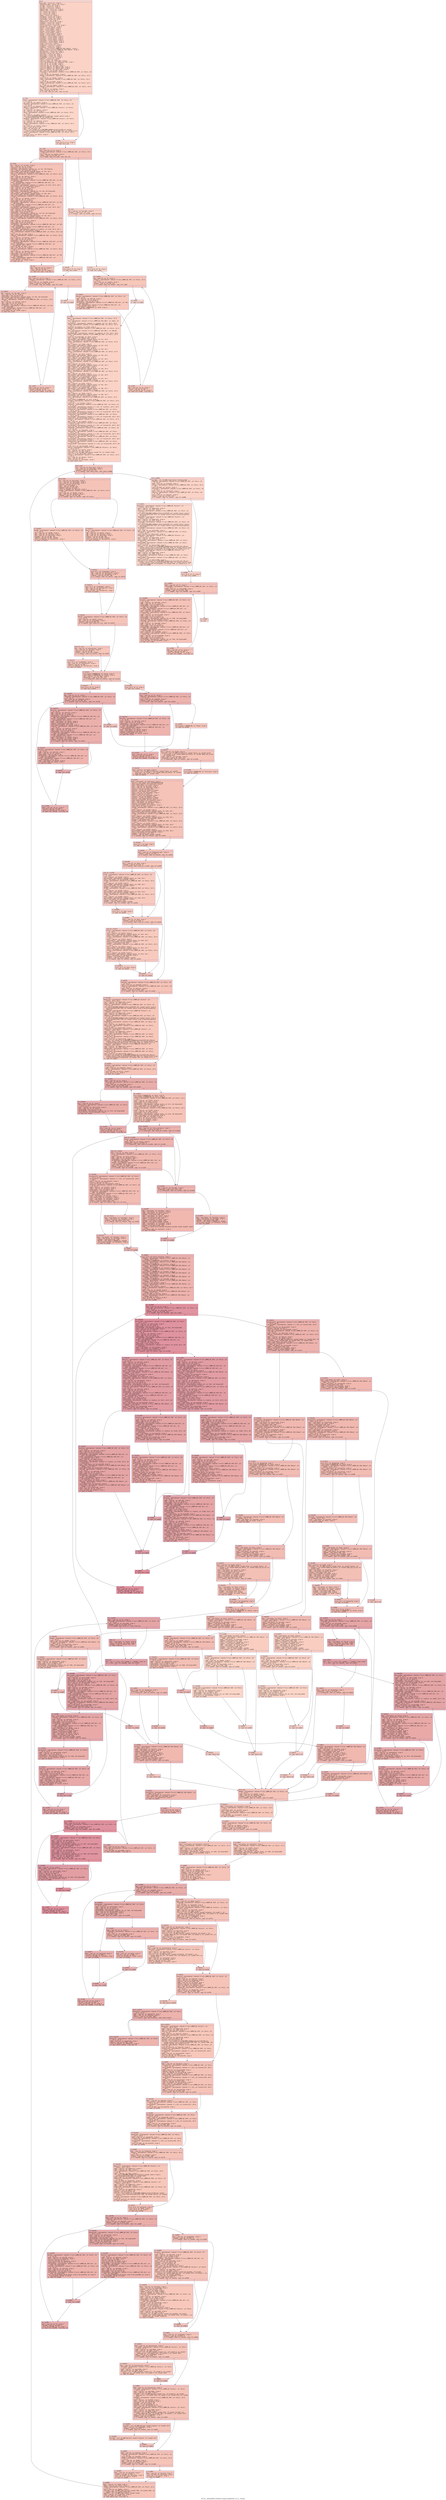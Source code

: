 digraph "CFG for '_ZN9LAMMPS_NS3RCB11compute_oldEiiPPdS1_S1_S1_' function" {
	label="CFG for '_ZN9LAMMPS_NS3RCB11compute_oldEiiPPdS1_S1_S1_' function";

	Node0x557c0c54e430 [shape=record,color="#3d50c3ff", style=filled, fillcolor="#f59c7d70" fontname="Courier",label="{entry:\l|  %this.addr = alloca ptr, align 8\l  %dimension.addr = alloca i32, align 4\l  %n.addr = alloca i32, align 4\l  %x.addr = alloca ptr, align 8\l  %wt.addr = alloca ptr, align 8\l  %bboxlo.addr = alloca ptr, align 8\l  %bboxhi.addr = alloca ptr, align 8\l  %i = alloca i32, align 4\l  %j = alloca i32, align 4\l  %k = alloca i32, align 4\l  %keep = alloca i32, align 4\l  %outgoing = alloca i32, align 4\l  %incoming = alloca i32, align 4\l  %incoming2 = alloca i32, align 4\l  %dim = alloca i32, align 4\l  %markactive = alloca i32, align 4\l  %indexlo = alloca i32, align 4\l  %indexhi = alloca i32, align 4\l  %first_iteration = alloca i32, align 4\l  %breakflag = alloca i32, align 4\l  %wttot = alloca double, align 8\l  %wtlo = alloca double, align 8\l  %wthi = alloca double, align 8\l  %wtsum = alloca double, align 8\l  %wtok = alloca double, align 8\l  %wtupto = alloca double, align 8\l  %wtmax = alloca double, align 8\l  %targetlo = alloca double, align 8\l  %targethi = alloca double, align 8\l  %valuemin = alloca double, align 8\l  %valuemax = alloca double, align 8\l  %valuehalf = alloca double, align 8\l  %tolerance = alloca double, align 8\l  %comm = alloca ptr, align 8\l  %comm_half = alloca ptr, align 8\l  %request = alloca ptr, align 8\l  %request2 = alloca ptr, align 8\l  %med = alloca %\"struct.LAMMPS_NS::RCB::Median\", align 8\l  %medme = alloca %\"struct.LAMMPS_NS::RCB::Median\", align 8\l  %procpartner = alloca i32, align 4\l  %procpartner2 = alloca i32, align 4\l  %procmid = alloca i32, align 4\l  %proclower = alloca i32, align 4\l  %procupper = alloca i32, align 4\l  %readnumber = alloca i32, align 4\l  %ndotnew = alloca i32, align 4\l  %split = alloca i32, align 4\l  store ptr %this, ptr %this.addr, align 8\l  store i32 %dimension, ptr %dimension.addr, align 4\l  store i32 %n, ptr %n.addr, align 4\l  store ptr %x, ptr %x.addr, align 8\l  store ptr %wt, ptr %wt.addr, align 8\l  store ptr %bboxlo, ptr %bboxlo.addr, align 8\l  store ptr %bboxhi, ptr %bboxhi.addr, align 8\l  %this1 = load ptr, ptr %this.addr, align 8\l  %0 = load i32, ptr %n.addr, align 4\l  %noriginal = getelementptr inbounds %\"class.LAMMPS_NS::RCB\", ptr %this1, i32\l... 0, i32 1\l  store i32 %0, ptr %noriginal, align 8\l  %nkeep = getelementptr inbounds %\"class.LAMMPS_NS::RCB\", ptr %this1, i32 0,\l... i32 3\l  store i32 %0, ptr %nkeep, align 8\l  %ndot = getelementptr inbounds %\"class.LAMMPS_NS::RCB\", ptr %this1, i32 0,\l... i32 17\l  store i32 %0, ptr %ndot, align 8\l  %ndot2 = getelementptr inbounds %\"class.LAMMPS_NS::RCB\", ptr %this1, i32 0,\l... i32 17\l  %1 = load i32, ptr %ndot2, align 8\l  %maxdot = getelementptr inbounds %\"class.LAMMPS_NS::RCB\", ptr %this1, i32 0,\l... i32 18\l  %2 = load i32, ptr %maxdot, align 4\l  %cmp = icmp sgt i32 %1, %2\l  br i1 %cmp, label %if.then, label %if.end\l|{<s0>T|<s1>F}}"];
	Node0x557c0c54e430:s0 -> Node0x557c0c531f90[tooltip="entry -> if.then\nProbability 50.00%" ];
	Node0x557c0c54e430:s1 -> Node0x557c0c532000[tooltip="entry -> if.end\nProbability 50.00%" ];
	Node0x557c0c531f90 [shape=record,color="#3d50c3ff", style=filled, fillcolor="#f6a38570" fontname="Courier",label="{if.then:\l|  %ndot3 = getelementptr inbounds %\"class.LAMMPS_NS::RCB\", ptr %this1, i32\l... 0, i32 17\l  %3 = load i32, ptr %ndot3, align 8\l  %maxdot4 = getelementptr inbounds %\"class.LAMMPS_NS::RCB\", ptr %this1, i32\l... 0, i32 18\l  store i32 %3, ptr %maxdot4, align 4\l  %memory = getelementptr inbounds %\"class.LAMMPS_NS::Pointers\", ptr %this1,\l... i32 0, i32 2\l  %4 = load ptr, ptr %memory, align 8\l  %5 = load ptr, ptr %4, align 8\l  %dots = getelementptr inbounds %\"class.LAMMPS_NS::RCB\", ptr %this1, i32 0,\l... i32 16\l  %6 = load ptr, ptr %dots, align 8\l  call void @_ZN9LAMMPS_NS6Memory5sfreeEPv(ptr noundef nonnull align 8\l... dereferenceable(184) %5, ptr noundef %6)\l  %memory5 = getelementptr inbounds %\"class.LAMMPS_NS::Pointers\", ptr %this1,\l... i32 0, i32 2\l  %7 = load ptr, ptr %memory5, align 8\l  %8 = load ptr, ptr %7, align 8\l  %ndot6 = getelementptr inbounds %\"class.LAMMPS_NS::RCB\", ptr %this1, i32 0,\l... i32 17\l  %9 = load i32, ptr %ndot6, align 8\l  %conv = sext i32 %9 to i64\l  %mul = mul i64 %conv, 40\l  %call = call noundef ptr @_ZN9LAMMPS_NS6Memory7smallocElPKc(ptr noundef\l... nonnull align 8 dereferenceable(184) %8, i64 noundef %mul, ptr noundef @.str)\l  %dots7 = getelementptr inbounds %\"class.LAMMPS_NS::RCB\", ptr %this1, i32 0,\l... i32 16\l  store ptr %call, ptr %dots7, align 8\l  br label %if.end\l}"];
	Node0x557c0c531f90 -> Node0x557c0c532000[tooltip="if.then -> if.end\nProbability 100.00%" ];
	Node0x557c0c532000 [shape=record,color="#3d50c3ff", style=filled, fillcolor="#f59c7d70" fontname="Courier",label="{if.end:\l|  store i32 0, ptr %i, align 4\l  br label %for.cond\l}"];
	Node0x557c0c532000 -> Node0x557c0c532fc0[tooltip="if.end -> for.cond\nProbability 100.00%" ];
	Node0x557c0c532fc0 [shape=record,color="#3d50c3ff", style=filled, fillcolor="#e8765c70" fontname="Courier",label="{for.cond:\l|  %10 = load i32, ptr %i, align 4\l  %ndot8 = getelementptr inbounds %\"class.LAMMPS_NS::RCB\", ptr %this1, i32 0,\l... i32 17\l  %11 = load i32, ptr %ndot8, align 8\l  %cmp9 = icmp slt i32 %10, %11\l  br i1 %cmp9, label %for.body, label %for.end\l|{<s0>T|<s1>F}}"];
	Node0x557c0c532fc0:s0 -> Node0x557c0c533310[tooltip="for.cond -> for.body\nProbability 96.88%" ];
	Node0x557c0c532fc0:s1 -> Node0x557c0c533360[tooltip="for.cond -> for.end\nProbability 3.12%" ];
	Node0x557c0c533310 [shape=record,color="#3d50c3ff", style=filled, fillcolor="#e8765c70" fontname="Courier",label="{for.body:\l|  %12 = load ptr, ptr %x.addr, align 8\l  %13 = load i32, ptr %i, align 4\l  %idxprom = sext i32 %13 to i64\l  %arrayidx = getelementptr inbounds ptr, ptr %12, i64 %idxprom\l  %14 = load ptr, ptr %arrayidx, align 8\l  %arrayidx10 = getelementptr inbounds double, ptr %14, i64 0\l  %15 = load double, ptr %arrayidx10, align 8\l  %dots11 = getelementptr inbounds %\"class.LAMMPS_NS::RCB\", ptr %this1, i32 0,\l... i32 16\l  %16 = load ptr, ptr %dots11, align 8\l  %17 = load i32, ptr %i, align 4\l  %idxprom12 = sext i32 %17 to i64\l  %arrayidx13 = getelementptr inbounds %\"struct.LAMMPS_NS::RCB::Dot\", ptr %16,\l... i64 %idxprom12\l  %x14 = getelementptr inbounds %\"struct.LAMMPS_NS::RCB::Dot\", ptr\l... %arrayidx13, i32 0, i32 0\l  %arrayidx15 = getelementptr inbounds [3 x double], ptr %x14, i64 0, i64 0\l  store double %15, ptr %arrayidx15, align 8\l  %18 = load ptr, ptr %x.addr, align 8\l  %19 = load i32, ptr %i, align 4\l  %idxprom16 = sext i32 %19 to i64\l  %arrayidx17 = getelementptr inbounds ptr, ptr %18, i64 %idxprom16\l  %20 = load ptr, ptr %arrayidx17, align 8\l  %arrayidx18 = getelementptr inbounds double, ptr %20, i64 1\l  %21 = load double, ptr %arrayidx18, align 8\l  %dots19 = getelementptr inbounds %\"class.LAMMPS_NS::RCB\", ptr %this1, i32 0,\l... i32 16\l  %22 = load ptr, ptr %dots19, align 8\l  %23 = load i32, ptr %i, align 4\l  %idxprom20 = sext i32 %23 to i64\l  %arrayidx21 = getelementptr inbounds %\"struct.LAMMPS_NS::RCB::Dot\", ptr %22,\l... i64 %idxprom20\l  %x22 = getelementptr inbounds %\"struct.LAMMPS_NS::RCB::Dot\", ptr\l... %arrayidx21, i32 0, i32 0\l  %arrayidx23 = getelementptr inbounds [3 x double], ptr %x22, i64 0, i64 1\l  store double %21, ptr %arrayidx23, align 8\l  %24 = load ptr, ptr %x.addr, align 8\l  %25 = load i32, ptr %i, align 4\l  %idxprom24 = sext i32 %25 to i64\l  %arrayidx25 = getelementptr inbounds ptr, ptr %24, i64 %idxprom24\l  %26 = load ptr, ptr %arrayidx25, align 8\l  %arrayidx26 = getelementptr inbounds double, ptr %26, i64 2\l  %27 = load double, ptr %arrayidx26, align 8\l  %dots27 = getelementptr inbounds %\"class.LAMMPS_NS::RCB\", ptr %this1, i32 0,\l... i32 16\l  %28 = load ptr, ptr %dots27, align 8\l  %29 = load i32, ptr %i, align 4\l  %idxprom28 = sext i32 %29 to i64\l  %arrayidx29 = getelementptr inbounds %\"struct.LAMMPS_NS::RCB::Dot\", ptr %28,\l... i64 %idxprom28\l  %x30 = getelementptr inbounds %\"struct.LAMMPS_NS::RCB::Dot\", ptr\l... %arrayidx29, i32 0, i32 0\l  %arrayidx31 = getelementptr inbounds [3 x double], ptr %x30, i64 0, i64 2\l  store double %27, ptr %arrayidx31, align 8\l  %me = getelementptr inbounds %\"class.LAMMPS_NS::RCB\", ptr %this1, i32 0, i32\l... 14\l  %30 = load i32, ptr %me, align 8\l  %dots32 = getelementptr inbounds %\"class.LAMMPS_NS::RCB\", ptr %this1, i32 0,\l... i32 16\l  %31 = load ptr, ptr %dots32, align 8\l  %32 = load i32, ptr %i, align 4\l  %idxprom33 = sext i32 %32 to i64\l  %arrayidx34 = getelementptr inbounds %\"struct.LAMMPS_NS::RCB::Dot\", ptr %31,\l... i64 %idxprom33\l  %proc = getelementptr inbounds %\"struct.LAMMPS_NS::RCB::Dot\", ptr\l... %arrayidx34, i32 0, i32 2\l  store i32 %30, ptr %proc, align 8\l  %33 = load i32, ptr %i, align 4\l  %dots35 = getelementptr inbounds %\"class.LAMMPS_NS::RCB\", ptr %this1, i32 0,\l... i32 16\l  %34 = load ptr, ptr %dots35, align 8\l  %35 = load i32, ptr %i, align 4\l  %idxprom36 = sext i32 %35 to i64\l  %arrayidx37 = getelementptr inbounds %\"struct.LAMMPS_NS::RCB::Dot\", ptr %34,\l... i64 %idxprom36\l  %index = getelementptr inbounds %\"struct.LAMMPS_NS::RCB::Dot\", ptr\l... %arrayidx37, i32 0, i32 3\l  store i32 %33, ptr %index, align 4\l  br label %for.inc\l}"];
	Node0x557c0c533310 -> Node0x557c0c5363f0[tooltip="for.body -> for.inc\nProbability 100.00%" ];
	Node0x557c0c5363f0 [shape=record,color="#3d50c3ff", style=filled, fillcolor="#e8765c70" fontname="Courier",label="{for.inc:\l|  %36 = load i32, ptr %i, align 4\l  %inc = add nsw i32 %36, 1\l  store i32 %inc, ptr %i, align 4\l  br label %for.cond, !llvm.loop !6\l}"];
	Node0x557c0c5363f0 -> Node0x557c0c532fc0[tooltip="for.inc -> for.cond\nProbability 100.00%" ];
	Node0x557c0c533360 [shape=record,color="#3d50c3ff", style=filled, fillcolor="#f59c7d70" fontname="Courier",label="{for.end:\l|  %37 = load ptr, ptr %wt.addr, align 8\l  %tobool = icmp ne ptr %37, null\l  br i1 %tobool, label %if.then38, label %if.else\l|{<s0>T|<s1>F}}"];
	Node0x557c0c533360:s0 -> Node0x557c0c5368d0[tooltip="for.end -> if.then38\nProbability 62.50%" ];
	Node0x557c0c533360:s1 -> Node0x557c0c536950[tooltip="for.end -> if.else\nProbability 37.50%" ];
	Node0x557c0c5368d0 [shape=record,color="#3d50c3ff", style=filled, fillcolor="#f5a08170" fontname="Courier",label="{if.then38:\l|  store i32 0, ptr %i, align 4\l  br label %for.cond39\l}"];
	Node0x557c0c5368d0 -> Node0x557c0c536b10[tooltip="if.then38 -> for.cond39\nProbability 100.00%" ];
	Node0x557c0c536b10 [shape=record,color="#3d50c3ff", style=filled, fillcolor="#e97a5f70" fontname="Courier",label="{for.cond39:\l|  %38 = load i32, ptr %i, align 4\l  %ndot40 = getelementptr inbounds %\"class.LAMMPS_NS::RCB\", ptr %this1, i32 0,\l... i32 17\l  %39 = load i32, ptr %ndot40, align 8\l  %cmp41 = icmp slt i32 %38, %39\l  br i1 %cmp41, label %for.body42, label %for.end51\l|{<s0>T|<s1>F}}"];
	Node0x557c0c536b10:s0 -> Node0x557c0c536e90[tooltip="for.cond39 -> for.body42\nProbability 96.88%" ];
	Node0x557c0c536b10:s1 -> Node0x557c0c536f10[tooltip="for.cond39 -> for.end51\nProbability 3.12%" ];
	Node0x557c0c536e90 [shape=record,color="#3d50c3ff", style=filled, fillcolor="#e97a5f70" fontname="Courier",label="{for.body42:\l|  %40 = load ptr, ptr %wt.addr, align 8\l  %41 = load i32, ptr %i, align 4\l  %idxprom43 = sext i32 %41 to i64\l  %arrayidx44 = getelementptr inbounds double, ptr %40, i64 %idxprom43\l  %42 = load double, ptr %arrayidx44, align 8\l  %dots45 = getelementptr inbounds %\"class.LAMMPS_NS::RCB\", ptr %this1, i32 0,\l... i32 16\l  %43 = load ptr, ptr %dots45, align 8\l  %44 = load i32, ptr %i, align 4\l  %idxprom46 = sext i32 %44 to i64\l  %arrayidx47 = getelementptr inbounds %\"struct.LAMMPS_NS::RCB::Dot\", ptr %43,\l... i64 %idxprom46\l  %wt48 = getelementptr inbounds %\"struct.LAMMPS_NS::RCB::Dot\", ptr\l... %arrayidx47, i32 0, i32 1\l  store double %42, ptr %wt48, align 8\l  br label %for.inc49\l}"];
	Node0x557c0c536e90 -> Node0x557c0c537800[tooltip="for.body42 -> for.inc49\nProbability 100.00%" ];
	Node0x557c0c537800 [shape=record,color="#3d50c3ff", style=filled, fillcolor="#e97a5f70" fontname="Courier",label="{for.inc49:\l|  %45 = load i32, ptr %i, align 4\l  %inc50 = add nsw i32 %45, 1\l  store i32 %inc50, ptr %i, align 4\l  br label %for.cond39, !llvm.loop !8\l}"];
	Node0x557c0c537800 -> Node0x557c0c536b10[tooltip="for.inc49 -> for.cond39\nProbability 100.00%" ];
	Node0x557c0c536f10 [shape=record,color="#3d50c3ff", style=filled, fillcolor="#f5a08170" fontname="Courier",label="{for.end51:\l|  br label %if.end63\l}"];
	Node0x557c0c536f10 -> Node0x557c0c537c80[tooltip="for.end51 -> if.end63\nProbability 100.00%" ];
	Node0x557c0c536950 [shape=record,color="#3d50c3ff", style=filled, fillcolor="#f7a88970" fontname="Courier",label="{if.else:\l|  store i32 0, ptr %i, align 4\l  br label %for.cond52\l}"];
	Node0x557c0c536950 -> Node0x557c0c537e10[tooltip="if.else -> for.cond52\nProbability 100.00%" ];
	Node0x557c0c537e10 [shape=record,color="#3d50c3ff", style=filled, fillcolor="#ec7f6370" fontname="Courier",label="{for.cond52:\l|  %46 = load i32, ptr %i, align 4\l  %ndot53 = getelementptr inbounds %\"class.LAMMPS_NS::RCB\", ptr %this1, i32 0,\l... i32 17\l  %47 = load i32, ptr %ndot53, align 8\l  %cmp54 = icmp slt i32 %46, %47\l  br i1 %cmp54, label %for.body55, label %for.end62\l|{<s0>T|<s1>F}}"];
	Node0x557c0c537e10:s0 -> Node0x557c0c5389a0[tooltip="for.cond52 -> for.body55\nProbability 96.88%" ];
	Node0x557c0c537e10:s1 -> Node0x557c0c538a20[tooltip="for.cond52 -> for.end62\nProbability 3.12%" ];
	Node0x557c0c5389a0 [shape=record,color="#3d50c3ff", style=filled, fillcolor="#ed836670" fontname="Courier",label="{for.body55:\l|  %dots56 = getelementptr inbounds %\"class.LAMMPS_NS::RCB\", ptr %this1, i32\l... 0, i32 16\l  %48 = load ptr, ptr %dots56, align 8\l  %49 = load i32, ptr %i, align 4\l  %idxprom57 = sext i32 %49 to i64\l  %arrayidx58 = getelementptr inbounds %\"struct.LAMMPS_NS::RCB::Dot\", ptr %48,\l... i64 %idxprom57\l  %wt59 = getelementptr inbounds %\"struct.LAMMPS_NS::RCB::Dot\", ptr\l... %arrayidx58, i32 0, i32 1\l  store double 1.000000e+00, ptr %wt59, align 8\l  br label %for.inc60\l}"];
	Node0x557c0c5389a0 -> Node0x557c0c539040[tooltip="for.body55 -> for.inc60\nProbability 100.00%" ];
	Node0x557c0c539040 [shape=record,color="#3d50c3ff", style=filled, fillcolor="#ed836670" fontname="Courier",label="{for.inc60:\l|  %50 = load i32, ptr %i, align 4\l  %inc61 = add nsw i32 %50, 1\l  store i32 %inc61, ptr %i, align 4\l  br label %for.cond52, !llvm.loop !9\l}"];
	Node0x557c0c539040 -> Node0x557c0c537e10[tooltip="for.inc60 -> for.cond52\nProbability 100.00%" ];
	Node0x557c0c538a20 [shape=record,color="#3d50c3ff", style=filled, fillcolor="#f7a88970" fontname="Courier",label="{for.end62:\l|  br label %if.end63\l}"];
	Node0x557c0c538a20 -> Node0x557c0c537c80[tooltip="for.end62 -> if.end63\nProbability 100.00%" ];
	Node0x557c0c537c80 [shape=record,color="#3d50c3ff", style=filled, fillcolor="#f59c7d70" fontname="Courier",label="{if.end63:\l|  %bbox = getelementptr inbounds %\"class.LAMMPS_NS::RCB\", ptr %this1, i32 0,\l... i32 31\l  %lo = getelementptr inbounds %\"struct.LAMMPS_NS::RCB::BBox\", ptr %bbox, i32\l... 0, i32 0\l  %arraydecay = getelementptr inbounds [3 x double], ptr %lo, i64 0, i64 0\l  %lo64 = getelementptr inbounds %\"class.LAMMPS_NS::RCB\", ptr %this1, i32 0,\l... i32 7\l  store ptr %arraydecay, ptr %lo64, align 8\l  %bbox65 = getelementptr inbounds %\"class.LAMMPS_NS::RCB\", ptr %this1, i32 0,\l... i32 31\l  %hi = getelementptr inbounds %\"struct.LAMMPS_NS::RCB::BBox\", ptr %bbox65,\l... i32 0, i32 1\l  %arraydecay66 = getelementptr inbounds [3 x double], ptr %hi, i64 0, i64 0\l  %hi67 = getelementptr inbounds %\"class.LAMMPS_NS::RCB\", ptr %this1, i32 0,\l... i32 8\l  store ptr %arraydecay66, ptr %hi67, align 8\l  %51 = load ptr, ptr %bboxlo.addr, align 8\l  %arrayidx68 = getelementptr inbounds double, ptr %51, i64 0\l  %52 = load double, ptr %arrayidx68, align 8\l  %lo69 = getelementptr inbounds %\"class.LAMMPS_NS::RCB\", ptr %this1, i32 0,\l... i32 7\l  %53 = load ptr, ptr %lo69, align 8\l  %arrayidx70 = getelementptr inbounds double, ptr %53, i64 0\l  store double %52, ptr %arrayidx70, align 8\l  %54 = load ptr, ptr %bboxlo.addr, align 8\l  %arrayidx71 = getelementptr inbounds double, ptr %54, i64 1\l  %55 = load double, ptr %arrayidx71, align 8\l  %lo72 = getelementptr inbounds %\"class.LAMMPS_NS::RCB\", ptr %this1, i32 0,\l... i32 7\l  %56 = load ptr, ptr %lo72, align 8\l  %arrayidx73 = getelementptr inbounds double, ptr %56, i64 1\l  store double %55, ptr %arrayidx73, align 8\l  %57 = load ptr, ptr %bboxlo.addr, align 8\l  %arrayidx74 = getelementptr inbounds double, ptr %57, i64 2\l  %58 = load double, ptr %arrayidx74, align 8\l  %lo75 = getelementptr inbounds %\"class.LAMMPS_NS::RCB\", ptr %this1, i32 0,\l... i32 7\l  %59 = load ptr, ptr %lo75, align 8\l  %arrayidx76 = getelementptr inbounds double, ptr %59, i64 2\l  store double %58, ptr %arrayidx76, align 8\l  %60 = load ptr, ptr %bboxhi.addr, align 8\l  %arrayidx77 = getelementptr inbounds double, ptr %60, i64 0\l  %61 = load double, ptr %arrayidx77, align 8\l  %hi78 = getelementptr inbounds %\"class.LAMMPS_NS::RCB\", ptr %this1, i32 0,\l... i32 8\l  %62 = load ptr, ptr %hi78, align 8\l  %arrayidx79 = getelementptr inbounds double, ptr %62, i64 0\l  store double %61, ptr %arrayidx79, align 8\l  %63 = load ptr, ptr %bboxhi.addr, align 8\l  %arrayidx80 = getelementptr inbounds double, ptr %63, i64 1\l  %64 = load double, ptr %arrayidx80, align 8\l  %hi81 = getelementptr inbounds %\"class.LAMMPS_NS::RCB\", ptr %this1, i32 0,\l... i32 8\l  %65 = load ptr, ptr %hi81, align 8\l  %arrayidx82 = getelementptr inbounds double, ptr %65, i64 1\l  store double %64, ptr %arrayidx82, align 8\l  %66 = load ptr, ptr %bboxhi.addr, align 8\l  %arrayidx83 = getelementptr inbounds double, ptr %66, i64 2\l  %67 = load double, ptr %arrayidx83, align 8\l  %hi84 = getelementptr inbounds %\"class.LAMMPS_NS::RCB\", ptr %this1, i32 0,\l... i32 8\l  %68 = load ptr, ptr %hi84, align 8\l  %arrayidx85 = getelementptr inbounds double, ptr %68, i64 2\l  store double %67, ptr %arrayidx85, align 8\l  %cut = getelementptr inbounds %\"class.LAMMPS_NS::RCB\", ptr %this1, i32 0,\l... i32 9\l  store double 0.000000e+00, ptr %cut, align 8\l  %cutdim = getelementptr inbounds %\"class.LAMMPS_NS::RCB\", ptr %this1, i32 0,\l... i32 10\l  store i32 -1, ptr %cutdim, align 8\l  %counters = getelementptr inbounds %\"class.LAMMPS_NS::RCB\", ptr %this1, i32\l... 0, i32 42\l  %arrayidx86 = getelementptr inbounds [7 x i32], ptr %counters, i64 0, i64 0\l  store i32 0, ptr %arrayidx86, align 8\l  %counters87 = getelementptr inbounds %\"class.LAMMPS_NS::RCB\", ptr %this1,\l... i32 0, i32 42\l  %arrayidx88 = getelementptr inbounds [7 x i32], ptr %counters87, i64 0, i64 1\l  store i32 0, ptr %arrayidx88, align 4\l  %counters89 = getelementptr inbounds %\"class.LAMMPS_NS::RCB\", ptr %this1,\l... i32 0, i32 42\l  %arrayidx90 = getelementptr inbounds [7 x i32], ptr %counters89, i64 0, i64 2\l  store i32 0, ptr %arrayidx90, align 8\l  %ndot91 = getelementptr inbounds %\"class.LAMMPS_NS::RCB\", ptr %this1, i32 0,\l... i32 17\l  %69 = load i32, ptr %ndot91, align 8\l  %counters92 = getelementptr inbounds %\"class.LAMMPS_NS::RCB\", ptr %this1,\l... i32 0, i32 42\l  %arrayidx93 = getelementptr inbounds [7 x i32], ptr %counters92, i64 0, i64 3\l  store i32 %69, ptr %arrayidx93, align 4\l  %maxdot94 = getelementptr inbounds %\"class.LAMMPS_NS::RCB\", ptr %this1, i32\l... 0, i32 18\l  %70 = load i32, ptr %maxdot94, align 4\l  %counters95 = getelementptr inbounds %\"class.LAMMPS_NS::RCB\", ptr %this1,\l... i32 0, i32 42\l  %arrayidx96 = getelementptr inbounds [7 x i32], ptr %counters95, i64 0, i64 4\l  store i32 %70, ptr %arrayidx96, align 8\l  %counters97 = getelementptr inbounds %\"class.LAMMPS_NS::RCB\", ptr %this1,\l... i32 0, i32 42\l  %arrayidx98 = getelementptr inbounds [7 x i32], ptr %counters97, i64 0, i64 5\l  store i32 0, ptr %arrayidx98, align 4\l  %counters99 = getelementptr inbounds %\"class.LAMMPS_NS::RCB\", ptr %this1,\l... i32 0, i32 42\l  %arrayidx100 = getelementptr inbounds [7 x i32], ptr %counters99, i64 0, i64\l... 6\l  store i32 0, ptr %arrayidx100, align 8\l  %world = getelementptr inbounds %\"class.LAMMPS_NS::Pointers\", ptr %this1,\l... i32 0, i32 16\l  %71 = load ptr, ptr %world, align 8\l  %72 = load ptr, ptr %71, align 8\l  %call101 = call i32 @MPI_Comm_dup(ptr noundef %72, ptr noundef %comm)\l  store i32 0, ptr %proclower, align 4\l  %nprocs = getelementptr inbounds %\"class.LAMMPS_NS::RCB\", ptr %this1, i32 0,\l... i32 15\l  %73 = load i32, ptr %nprocs, align 4\l  %sub = sub nsw i32 %73, 1\l  store i32 %sub, ptr %procupper, align 4\l  br label %while.cond\l}"];
	Node0x557c0c537c80 -> Node0x557c0c5894a0[tooltip="if.end63 -> while.cond\nProbability 100.00%" ];
	Node0x557c0c5894a0 [shape=record,color="#3d50c3ff", style=filled, fillcolor="#e8765c70" fontname="Courier",label="{while.cond:\l|  %74 = load i32, ptr %proclower, align 4\l  %75 = load i32, ptr %procupper, align 4\l  %cmp102 = icmp ne i32 %74, %75\l  br i1 %cmp102, label %while.body, label %while.end868\l|{<s0>T|<s1>F}}"];
	Node0x557c0c5894a0:s0 -> Node0x557c0c589740[tooltip="while.cond -> while.body\nProbability 96.88%" ];
	Node0x557c0c5894a0:s1 -> Node0x557c0c534ae0[tooltip="while.cond -> while.end868\nProbability 3.12%" ];
	Node0x557c0c589740 [shape=record,color="#3d50c3ff", style=filled, fillcolor="#e8765c70" fontname="Courier",label="{while.body:\l|  %76 = load i32, ptr %proclower, align 4\l  %77 = load i32, ptr %procupper, align 4\l  %78 = load i32, ptr %proclower, align 4\l  %sub103 = sub nsw i32 %77, %78\l  %div = sdiv i32 %sub103, 2\l  %add = add nsw i32 %76, %div\l  %add104 = add nsw i32 %add, 1\l  store i32 %add104, ptr %procmid, align 4\l  %me105 = getelementptr inbounds %\"class.LAMMPS_NS::RCB\", ptr %this1, i32 0,\l... i32 14\l  %79 = load i32, ptr %me105, align 8\l  %80 = load i32, ptr %procmid, align 4\l  %cmp106 = icmp slt i32 %79, %80\l  br i1 %cmp106, label %if.then107, label %if.else111\l|{<s0>T|<s1>F}}"];
	Node0x557c0c589740:s0 -> Node0x557c0c535380[tooltip="while.body -> if.then107\nProbability 50.00%" ];
	Node0x557c0c589740:s1 -> Node0x557c0c535400[tooltip="while.body -> if.else111\nProbability 50.00%" ];
	Node0x557c0c535380 [shape=record,color="#3d50c3ff", style=filled, fillcolor="#ec7f6370" fontname="Courier",label="{if.then107:\l|  %me108 = getelementptr inbounds %\"class.LAMMPS_NS::RCB\", ptr %this1, i32\l... 0, i32 14\l  %81 = load i32, ptr %me108, align 8\l  %82 = load i32, ptr %procmid, align 4\l  %83 = load i32, ptr %proclower, align 4\l  %sub109 = sub nsw i32 %82, %83\l  %add110 = add nsw i32 %81, %sub109\l  store i32 %add110, ptr %procpartner, align 4\l  br label %if.end115\l}"];
	Node0x557c0c535380 -> Node0x557c0c58b2a0[tooltip="if.then107 -> if.end115\nProbability 100.00%" ];
	Node0x557c0c535400 [shape=record,color="#3d50c3ff", style=filled, fillcolor="#ec7f6370" fontname="Courier",label="{if.else111:\l|  %me112 = getelementptr inbounds %\"class.LAMMPS_NS::RCB\", ptr %this1, i32\l... 0, i32 14\l  %84 = load i32, ptr %me112, align 8\l  %85 = load i32, ptr %procmid, align 4\l  %86 = load i32, ptr %proclower, align 4\l  %sub113 = sub nsw i32 %85, %86\l  %sub114 = sub nsw i32 %84, %sub113\l  store i32 %sub114, ptr %procpartner, align 4\l  br label %if.end115\l}"];
	Node0x557c0c535400 -> Node0x557c0c58b2a0[tooltip="if.else111 -> if.end115\nProbability 100.00%" ];
	Node0x557c0c58b2a0 [shape=record,color="#3d50c3ff", style=filled, fillcolor="#e8765c70" fontname="Courier",label="{if.end115:\l|  store i32 1, ptr %readnumber, align 4\l  %87 = load i32, ptr %procpartner, align 4\l  %88 = load i32, ptr %procupper, align 4\l  %cmp116 = icmp sgt i32 %87, %88\l  br i1 %cmp116, label %if.then117, label %if.end118\l|{<s0>T|<s1>F}}"];
	Node0x557c0c58b2a0:s0 -> Node0x557c0c58ba80[tooltip="if.end115 -> if.then117\nProbability 50.00%" ];
	Node0x557c0c58b2a0:s1 -> Node0x557c0c58bb00[tooltip="if.end115 -> if.end118\nProbability 50.00%" ];
	Node0x557c0c58ba80 [shape=record,color="#3d50c3ff", style=filled, fillcolor="#ec7f6370" fontname="Courier",label="{if.then117:\l|  store i32 0, ptr %readnumber, align 4\l  %89 = load i32, ptr %procpartner, align 4\l  %dec = add nsw i32 %89, -1\l  store i32 %dec, ptr %procpartner, align 4\l  br label %if.end118\l}"];
	Node0x557c0c58ba80 -> Node0x557c0c58bb00[tooltip="if.then117 -> if.end118\nProbability 100.00%" ];
	Node0x557c0c58bb00 [shape=record,color="#3d50c3ff", style=filled, fillcolor="#e8765c70" fontname="Courier",label="{if.end118:\l|  %me119 = getelementptr inbounds %\"class.LAMMPS_NS::RCB\", ptr %this1, i32\l... 0, i32 14\l  %90 = load i32, ptr %me119, align 8\l  %91 = load i32, ptr %procupper, align 4\l  %cmp120 = icmp eq i32 %90, %91\l  br i1 %cmp120, label %land.lhs.true, label %if.end125\l|{<s0>T|<s1>F}}"];
	Node0x557c0c58bb00:s0 -> Node0x557c0c58c1a0[tooltip="if.end118 -> land.lhs.true\nProbability 50.00%" ];
	Node0x557c0c58bb00:s1 -> Node0x557c0c58c220[tooltip="if.end118 -> if.end125\nProbability 50.00%" ];
	Node0x557c0c58c1a0 [shape=record,color="#3d50c3ff", style=filled, fillcolor="#ec7f6370" fontname="Courier",label="{land.lhs.true:\l|  %92 = load i32, ptr %procpartner, align 4\l  %93 = load i32, ptr %procmid, align 4\l  %sub121 = sub nsw i32 %93, 1\l  %cmp122 = icmp ne i32 %92, %sub121\l  br i1 %cmp122, label %if.then123, label %if.end125\l|{<s0>T|<s1>F}}"];
	Node0x557c0c58c1a0:s0 -> Node0x557c0c58c5b0[tooltip="land.lhs.true -> if.then123\nProbability 50.00%" ];
	Node0x557c0c58c1a0:s1 -> Node0x557c0c58c220[tooltip="land.lhs.true -> if.end125\nProbability 50.00%" ];
	Node0x557c0c58c5b0 [shape=record,color="#3d50c3ff", style=filled, fillcolor="#ef886b70" fontname="Courier",label="{if.then123:\l|  store i32 2, ptr %readnumber, align 4\l  %94 = load i32, ptr %procpartner, align 4\l  %add124 = add nsw i32 %94, 1\l  store i32 %add124, ptr %procpartner2, align 4\l  br label %if.end125\l}"];
	Node0x557c0c58c5b0 -> Node0x557c0c58c220[tooltip="if.then123 -> if.end125\nProbability 100.00%" ];
	Node0x557c0c58c220 [shape=record,color="#3d50c3ff", style=filled, fillcolor="#e8765c70" fontname="Courier",label="{if.end125:\l|  store double 0.000000e+00, ptr %wtsum, align 8\l  store double 0.000000e+00, ptr %wtmax, align 8\l  %95 = load ptr, ptr %wt.addr, align 8\l  %tobool126 = icmp ne ptr %95, null\l  br i1 %tobool126, label %if.then127, label %if.else151\l|{<s0>T|<s1>F}}"];
	Node0x557c0c58c220:s0 -> Node0x557c0c5381a0[tooltip="if.end125 -> if.then127\nProbability 62.50%" ];
	Node0x557c0c58c220:s1 -> Node0x557c0c538220[tooltip="if.end125 -> if.else151\nProbability 37.50%" ];
	Node0x557c0c5381a0 [shape=record,color="#3d50c3ff", style=filled, fillcolor="#e97a5f70" fontname="Courier",label="{if.then127:\l|  store i32 0, ptr %i, align 4\l  br label %for.cond128\l}"];
	Node0x557c0c5381a0 -> Node0x557c0c5383f0[tooltip="if.then127 -> for.cond128\nProbability 100.00%" ];
	Node0x557c0c5383f0 [shape=record,color="#3d50c3ff", style=filled, fillcolor="#d24b4070" fontname="Courier",label="{for.cond128:\l|  %96 = load i32, ptr %i, align 4\l  %ndot129 = getelementptr inbounds %\"class.LAMMPS_NS::RCB\", ptr %this1, i32\l... 0, i32 17\l  %97 = load i32, ptr %ndot129, align 8\l  %cmp130 = icmp slt i32 %96, %97\l  br i1 %cmp130, label %for.body131, label %for.end150\l|{<s0>T|<s1>F}}"];
	Node0x557c0c5383f0:s0 -> Node0x557c0c538770[tooltip="for.cond128 -> for.body131\nProbability 96.88%" ];
	Node0x557c0c5383f0:s1 -> Node0x557c0c5387f0[tooltip="for.cond128 -> for.end150\nProbability 3.12%" ];
	Node0x557c0c538770 [shape=record,color="#3d50c3ff", style=filled, fillcolor="#d24b4070" fontname="Courier",label="{for.body131:\l|  %dots132 = getelementptr inbounds %\"class.LAMMPS_NS::RCB\", ptr %this1, i32\l... 0, i32 16\l  %98 = load ptr, ptr %dots132, align 8\l  %99 = load i32, ptr %i, align 4\l  %idxprom133 = sext i32 %99 to i64\l  %arrayidx134 = getelementptr inbounds %\"struct.LAMMPS_NS::RCB::Dot\", ptr\l... %98, i64 %idxprom133\l  %wt135 = getelementptr inbounds %\"struct.LAMMPS_NS::RCB::Dot\", ptr\l... %arrayidx134, i32 0, i32 1\l  %100 = load double, ptr %wt135, align 8\l  %101 = load double, ptr %wtsum, align 8\l  %add136 = fadd double %101, %100\l  store double %add136, ptr %wtsum, align 8\l  %dots137 = getelementptr inbounds %\"class.LAMMPS_NS::RCB\", ptr %this1, i32\l... 0, i32 16\l  %102 = load ptr, ptr %dots137, align 8\l  %103 = load i32, ptr %i, align 4\l  %idxprom138 = sext i32 %103 to i64\l  %arrayidx139 = getelementptr inbounds %\"struct.LAMMPS_NS::RCB::Dot\", ptr\l... %102, i64 %idxprom138\l  %wt140 = getelementptr inbounds %\"struct.LAMMPS_NS::RCB::Dot\", ptr\l... %arrayidx139, i32 0, i32 1\l  %104 = load double, ptr %wt140, align 8\l  %105 = load double, ptr %wtmax, align 8\l  %cmp141 = fcmp ogt double %104, %105\l  br i1 %cmp141, label %if.then142, label %if.end147\l|{<s0>T|<s1>F}}"];
	Node0x557c0c538770:s0 -> Node0x557c0c58e820[tooltip="for.body131 -> if.then142\nProbability 50.00%" ];
	Node0x557c0c538770:s1 -> Node0x557c0c58e8a0[tooltip="for.body131 -> if.end147\nProbability 50.00%" ];
	Node0x557c0c58e820 [shape=record,color="#3d50c3ff", style=filled, fillcolor="#d8564670" fontname="Courier",label="{if.then142:\l|  %dots143 = getelementptr inbounds %\"class.LAMMPS_NS::RCB\", ptr %this1, i32\l... 0, i32 16\l  %106 = load ptr, ptr %dots143, align 8\l  %107 = load i32, ptr %i, align 4\l  %idxprom144 = sext i32 %107 to i64\l  %arrayidx145 = getelementptr inbounds %\"struct.LAMMPS_NS::RCB::Dot\", ptr\l... %106, i64 %idxprom144\l  %wt146 = getelementptr inbounds %\"struct.LAMMPS_NS::RCB::Dot\", ptr\l... %arrayidx145, i32 0, i32 1\l  %108 = load double, ptr %wt146, align 8\l  store double %108, ptr %wtmax, align 8\l  br label %if.end147\l}"];
	Node0x557c0c58e820 -> Node0x557c0c58e8a0[tooltip="if.then142 -> if.end147\nProbability 100.00%" ];
	Node0x557c0c58e8a0 [shape=record,color="#3d50c3ff", style=filled, fillcolor="#d24b4070" fontname="Courier",label="{if.end147:\l|  br label %for.inc148\l}"];
	Node0x557c0c58e8a0 -> Node0x557c0c58ef90[tooltip="if.end147 -> for.inc148\nProbability 100.00%" ];
	Node0x557c0c58ef90 [shape=record,color="#3d50c3ff", style=filled, fillcolor="#d24b4070" fontname="Courier",label="{for.inc148:\l|  %109 = load i32, ptr %i, align 4\l  %inc149 = add nsw i32 %109, 1\l  store i32 %inc149, ptr %i, align 4\l  br label %for.cond128, !llvm.loop !10\l}"];
	Node0x557c0c58ef90 -> Node0x557c0c5383f0[tooltip="for.inc148 -> for.cond128\nProbability 100.00%" ];
	Node0x557c0c5387f0 [shape=record,color="#3d50c3ff", style=filled, fillcolor="#e97a5f70" fontname="Courier",label="{for.end150:\l|  br label %if.end164\l}"];
	Node0x557c0c5387f0 -> Node0x557c0c58f410[tooltip="for.end150 -> if.end164\nProbability 100.00%" ];
	Node0x557c0c538220 [shape=record,color="#3d50c3ff", style=filled, fillcolor="#ed836670" fontname="Courier",label="{if.else151:\l|  store i32 0, ptr %i, align 4\l  br label %for.cond152\l}"];
	Node0x557c0c538220 -> Node0x557c0c58f5a0[tooltip="if.else151 -> for.cond152\nProbability 100.00%" ];
	Node0x557c0c58f5a0 [shape=record,color="#3d50c3ff", style=filled, fillcolor="#d6524470" fontname="Courier",label="{for.cond152:\l|  %110 = load i32, ptr %i, align 4\l  %ndot153 = getelementptr inbounds %\"class.LAMMPS_NS::RCB\", ptr %this1, i32\l... 0, i32 17\l  %111 = load i32, ptr %ndot153, align 8\l  %cmp154 = icmp slt i32 %110, %111\l  br i1 %cmp154, label %for.body155, label %for.end163\l|{<s0>T|<s1>F}}"];
	Node0x557c0c58f5a0:s0 -> Node0x557c0c58f920[tooltip="for.cond152 -> for.body155\nProbability 96.88%" ];
	Node0x557c0c58f5a0:s1 -> Node0x557c0c58f9a0[tooltip="for.cond152 -> for.end163\nProbability 3.12%" ];
	Node0x557c0c58f920 [shape=record,color="#3d50c3ff", style=filled, fillcolor="#d6524470" fontname="Courier",label="{for.body155:\l|  %dots156 = getelementptr inbounds %\"class.LAMMPS_NS::RCB\", ptr %this1, i32\l... 0, i32 16\l  %112 = load ptr, ptr %dots156, align 8\l  %113 = load i32, ptr %i, align 4\l  %idxprom157 = sext i32 %113 to i64\l  %arrayidx158 = getelementptr inbounds %\"struct.LAMMPS_NS::RCB::Dot\", ptr\l... %112, i64 %idxprom157\l  %wt159 = getelementptr inbounds %\"struct.LAMMPS_NS::RCB::Dot\", ptr\l... %arrayidx158, i32 0, i32 1\l  %114 = load double, ptr %wt159, align 8\l  %115 = load double, ptr %wtsum, align 8\l  %add160 = fadd double %115, %114\l  store double %add160, ptr %wtsum, align 8\l  br label %for.inc161\l}"];
	Node0x557c0c58f920 -> Node0x557c0c590150[tooltip="for.body155 -> for.inc161\nProbability 100.00%" ];
	Node0x557c0c590150 [shape=record,color="#3d50c3ff", style=filled, fillcolor="#d6524470" fontname="Courier",label="{for.inc161:\l|  %116 = load i32, ptr %i, align 4\l  %inc162 = add nsw i32 %116, 1\l  store i32 %inc162, ptr %i, align 4\l  br label %for.cond152, !llvm.loop !11\l}"];
	Node0x557c0c590150 -> Node0x557c0c58f5a0[tooltip="for.inc161 -> for.cond152\nProbability 100.00%" ];
	Node0x557c0c58f9a0 [shape=record,color="#3d50c3ff", style=filled, fillcolor="#ed836670" fontname="Courier",label="{for.end163:\l|  store double 1.000000e+00, ptr %wtmax, align 8\l  br label %if.end164\l}"];
	Node0x557c0c58f9a0 -> Node0x557c0c58f410[tooltip="for.end163 -> if.end164\nProbability 100.00%" ];
	Node0x557c0c58f410 [shape=record,color="#3d50c3ff", style=filled, fillcolor="#e8765c70" fontname="Courier",label="{if.end164:\l|  %117 = load ptr, ptr %comm, align 8\l  %call165 = call i32 @MPI_Allreduce(ptr noundef %wtsum, ptr noundef %wttot,\l... i32 noundef 1, ptr noundef @ompi_mpi_double, ptr noundef @ompi_mpi_op_sum,\l... ptr noundef %117)\l  %118 = load ptr, ptr %wt.addr, align 8\l  %tobool166 = icmp ne ptr %118, null\l  br i1 %tobool166, label %if.then167, label %if.else169\l|{<s0>T|<s1>F}}"];
	Node0x557c0c58f410:s0 -> Node0x557c0c590a70[tooltip="if.end164 -> if.then167\nProbability 62.50%" ];
	Node0x557c0c58f410:s1 -> Node0x557c0c590af0[tooltip="if.end164 -> if.else169\nProbability 37.50%" ];
	Node0x557c0c590a70 [shape=record,color="#3d50c3ff", style=filled, fillcolor="#e97a5f70" fontname="Courier",label="{if.then167:\l|  %119 = load ptr, ptr %comm, align 8\l  %call168 = call i32 @MPI_Allreduce(ptr noundef %wtmax, ptr noundef\l... %tolerance, i32 noundef 1, ptr noundef @ompi_mpi_double, ptr noundef\l... @ompi_mpi_op_max, ptr noundef %119)\l  br label %if.end170\l}"];
	Node0x557c0c590a70 -> Node0x557c0c590e80[tooltip="if.then167 -> if.end170\nProbability 100.00%" ];
	Node0x557c0c590af0 [shape=record,color="#3d50c3ff", style=filled, fillcolor="#ed836670" fontname="Courier",label="{if.else169:\l|  store double 1.000000e+00, ptr %tolerance, align 8\l  br label %if.end170\l}"];
	Node0x557c0c590af0 -> Node0x557c0c590e80[tooltip="if.else169 -> if.end170\nProbability 100.00%" ];
	Node0x557c0c590e80 [shape=record,color="#3d50c3ff", style=filled, fillcolor="#e8765c70" fontname="Courier",label="{if.end170:\l|  %120 = load double, ptr %tolerance, align 8\l  %mul171 = fmul double %120, 0x3FF000010C6F7A0B\l  store double %mul171, ptr %tolerance, align 8\l  %121 = load double, ptr %wttot, align 8\l  %122 = load i32, ptr %procmid, align 4\l  %123 = load i32, ptr %proclower, align 4\l  %sub172 = sub nsw i32 %122, %123\l  %conv173 = sitofp i32 %sub172 to double\l  %mul174 = fmul double %121, %conv173\l  %124 = load i32, ptr %procupper, align 4\l  %add175 = add nsw i32 %124, 1\l  %125 = load i32, ptr %proclower, align 4\l  %sub176 = sub nsw i32 %add175, %125\l  %conv177 = sitofp i32 %sub176 to double\l  %div178 = fdiv double %mul174, %conv177\l  store double %div178, ptr %targetlo, align 8\l  %126 = load double, ptr %wttot, align 8\l  %127 = load double, ptr %targetlo, align 8\l  %sub179 = fsub double %126, %127\l  store double %sub179, ptr %targethi, align 8\l  store i32 0, ptr %dim, align 4\l  %hi180 = getelementptr inbounds %\"class.LAMMPS_NS::RCB\", ptr %this1, i32 0,\l... i32 8\l  %128 = load ptr, ptr %hi180, align 8\l  %arrayidx181 = getelementptr inbounds double, ptr %128, i64 1\l  %129 = load double, ptr %arrayidx181, align 8\l  %lo182 = getelementptr inbounds %\"class.LAMMPS_NS::RCB\", ptr %this1, i32 0,\l... i32 7\l  %130 = load ptr, ptr %lo182, align 8\l  %arrayidx183 = getelementptr inbounds double, ptr %130, i64 1\l  %131 = load double, ptr %arrayidx183, align 8\l  %sub184 = fsub double %129, %131\l  %hi185 = getelementptr inbounds %\"class.LAMMPS_NS::RCB\", ptr %this1, i32 0,\l... i32 8\l  %132 = load ptr, ptr %hi185, align 8\l  %arrayidx186 = getelementptr inbounds double, ptr %132, i64 0\l  %133 = load double, ptr %arrayidx186, align 8\l  %lo187 = getelementptr inbounds %\"class.LAMMPS_NS::RCB\", ptr %this1, i32 0,\l... i32 7\l  %134 = load ptr, ptr %lo187, align 8\l  %arrayidx188 = getelementptr inbounds double, ptr %134, i64 0\l  %135 = load double, ptr %arrayidx188, align 8\l  %sub189 = fsub double %133, %135\l  %cmp190 = fcmp ogt double %sub184, %sub189\l  br i1 %cmp190, label %if.then191, label %if.end192\l|{<s0>T|<s1>F}}"];
	Node0x557c0c590e80:s0 -> Node0x557c0c592970[tooltip="if.end170 -> if.then191\nProbability 50.00%" ];
	Node0x557c0c590e80:s1 -> Node0x557c0c5929f0[tooltip="if.end170 -> if.end192\nProbability 50.00%" ];
	Node0x557c0c592970 [shape=record,color="#3d50c3ff", style=filled, fillcolor="#ec7f6370" fontname="Courier",label="{if.then191:\l|  store i32 1, ptr %dim, align 4\l  br label %if.end192\l}"];
	Node0x557c0c592970 -> Node0x557c0c5929f0[tooltip="if.then191 -> if.end192\nProbability 100.00%" ];
	Node0x557c0c5929f0 [shape=record,color="#3d50c3ff", style=filled, fillcolor="#e8765c70" fontname="Courier",label="{if.end192:\l|  %136 = load i32, ptr %dimension.addr, align 4\l  %cmp193 = icmp eq i32 %136, 3\l  br i1 %cmp193, label %if.then194, label %if.end225\l|{<s0>T|<s1>F}}"];
	Node0x557c0c5929f0:s0 -> Node0x557c0c592d60[tooltip="if.end192 -> if.then194\nProbability 50.00%" ];
	Node0x557c0c5929f0:s1 -> Node0x557c0c592de0[tooltip="if.end192 -> if.end225\nProbability 50.00%" ];
	Node0x557c0c592d60 [shape=record,color="#3d50c3ff", style=filled, fillcolor="#ec7f6370" fontname="Courier",label="{if.then194:\l|  %137 = load i32, ptr %dim, align 4\l  %cmp195 = icmp eq i32 %137, 0\l  br i1 %cmp195, label %land.lhs.true196, label %if.end209\l|{<s0>T|<s1>F}}"];
	Node0x557c0c592d60:s0 -> Node0x557c0c593070[tooltip="if.then194 -> land.lhs.true196\nProbability 37.50%" ];
	Node0x557c0c592d60:s1 -> Node0x557c0c593110[tooltip="if.then194 -> if.end209\nProbability 62.50%" ];
	Node0x557c0c593070 [shape=record,color="#3d50c3ff", style=filled, fillcolor="#ef886b70" fontname="Courier",label="{land.lhs.true196:\l|  %hi197 = getelementptr inbounds %\"class.LAMMPS_NS::RCB\", ptr %this1, i32\l... 0, i32 8\l  %138 = load ptr, ptr %hi197, align 8\l  %arrayidx198 = getelementptr inbounds double, ptr %138, i64 2\l  %139 = load double, ptr %arrayidx198, align 8\l  %lo199 = getelementptr inbounds %\"class.LAMMPS_NS::RCB\", ptr %this1, i32 0,\l... i32 7\l  %140 = load ptr, ptr %lo199, align 8\l  %arrayidx200 = getelementptr inbounds double, ptr %140, i64 2\l  %141 = load double, ptr %arrayidx200, align 8\l  %sub201 = fsub double %139, %141\l  %hi202 = getelementptr inbounds %\"class.LAMMPS_NS::RCB\", ptr %this1, i32 0,\l... i32 8\l  %142 = load ptr, ptr %hi202, align 8\l  %arrayidx203 = getelementptr inbounds double, ptr %142, i64 0\l  %143 = load double, ptr %arrayidx203, align 8\l  %lo204 = getelementptr inbounds %\"class.LAMMPS_NS::RCB\", ptr %this1, i32 0,\l... i32 7\l  %144 = load ptr, ptr %lo204, align 8\l  %arrayidx205 = getelementptr inbounds double, ptr %144, i64 0\l  %145 = load double, ptr %arrayidx205, align 8\l  %sub206 = fsub double %143, %145\l  %cmp207 = fcmp ogt double %sub201, %sub206\l  br i1 %cmp207, label %if.then208, label %if.end209\l|{<s0>T|<s1>F}}"];
	Node0x557c0c593070:s0 -> Node0x557c0c593ef0[tooltip="land.lhs.true196 -> if.then208\nProbability 50.00%" ];
	Node0x557c0c593070:s1 -> Node0x557c0c593110[tooltip="land.lhs.true196 -> if.end209\nProbability 50.00%" ];
	Node0x557c0c593ef0 [shape=record,color="#3d50c3ff", style=filled, fillcolor="#f2907270" fontname="Courier",label="{if.then208:\l|  store i32 2, ptr %dim, align 4\l  br label %if.end209\l}"];
	Node0x557c0c593ef0 -> Node0x557c0c593110[tooltip="if.then208 -> if.end209\nProbability 100.00%" ];
	Node0x557c0c593110 [shape=record,color="#3d50c3ff", style=filled, fillcolor="#ec7f6370" fontname="Courier",label="{if.end209:\l|  %146 = load i32, ptr %dim, align 4\l  %cmp210 = icmp eq i32 %146, 1\l  br i1 %cmp210, label %land.lhs.true211, label %if.end224\l|{<s0>T|<s1>F}}"];
	Node0x557c0c593110:s0 -> Node0x557c0c594260[tooltip="if.end209 -> land.lhs.true211\nProbability 50.00%" ];
	Node0x557c0c593110:s1 -> Node0x557c0c594300[tooltip="if.end209 -> if.end224\nProbability 50.00%" ];
	Node0x557c0c594260 [shape=record,color="#3d50c3ff", style=filled, fillcolor="#ef886b70" fontname="Courier",label="{land.lhs.true211:\l|  %hi212 = getelementptr inbounds %\"class.LAMMPS_NS::RCB\", ptr %this1, i32\l... 0, i32 8\l  %147 = load ptr, ptr %hi212, align 8\l  %arrayidx213 = getelementptr inbounds double, ptr %147, i64 2\l  %148 = load double, ptr %arrayidx213, align 8\l  %lo214 = getelementptr inbounds %\"class.LAMMPS_NS::RCB\", ptr %this1, i32 0,\l... i32 7\l  %149 = load ptr, ptr %lo214, align 8\l  %arrayidx215 = getelementptr inbounds double, ptr %149, i64 2\l  %150 = load double, ptr %arrayidx215, align 8\l  %sub216 = fsub double %148, %150\l  %hi217 = getelementptr inbounds %\"class.LAMMPS_NS::RCB\", ptr %this1, i32 0,\l... i32 8\l  %151 = load ptr, ptr %hi217, align 8\l  %arrayidx218 = getelementptr inbounds double, ptr %151, i64 1\l  %152 = load double, ptr %arrayidx218, align 8\l  %lo219 = getelementptr inbounds %\"class.LAMMPS_NS::RCB\", ptr %this1, i32 0,\l... i32 7\l  %153 = load ptr, ptr %lo219, align 8\l  %arrayidx220 = getelementptr inbounds double, ptr %153, i64 1\l  %154 = load double, ptr %arrayidx220, align 8\l  %sub221 = fsub double %152, %154\l  %cmp222 = fcmp ogt double %sub216, %sub221\l  br i1 %cmp222, label %if.then223, label %if.end224\l|{<s0>T|<s1>F}}"];
	Node0x557c0c594260:s0 -> Node0x557c0c5950e0[tooltip="land.lhs.true211 -> if.then223\nProbability 50.00%" ];
	Node0x557c0c594260:s1 -> Node0x557c0c594300[tooltip="land.lhs.true211 -> if.end224\nProbability 50.00%" ];
	Node0x557c0c5950e0 [shape=record,color="#3d50c3ff", style=filled, fillcolor="#f08b6e70" fontname="Courier",label="{if.then223:\l|  store i32 2, ptr %dim, align 4\l  br label %if.end224\l}"];
	Node0x557c0c5950e0 -> Node0x557c0c594300[tooltip="if.then223 -> if.end224\nProbability 100.00%" ];
	Node0x557c0c594300 [shape=record,color="#3d50c3ff", style=filled, fillcolor="#ec7f6370" fontname="Courier",label="{if.end224:\l|  br label %if.end225\l}"];
	Node0x557c0c594300 -> Node0x557c0c592de0[tooltip="if.end224 -> if.end225\nProbability 100.00%" ];
	Node0x557c0c592de0 [shape=record,color="#3d50c3ff", style=filled, fillcolor="#e8765c70" fontname="Courier",label="{if.end225:\l|  %ndot226 = getelementptr inbounds %\"class.LAMMPS_NS::RCB\", ptr %this1, i32\l... 0, i32 17\l  %155 = load i32, ptr %ndot226, align 8\l  %maxlist = getelementptr inbounds %\"class.LAMMPS_NS::RCB\", ptr %this1, i32\l... 0, i32 21\l  %156 = load i32, ptr %maxlist, align 8\l  %cmp227 = icmp sgt i32 %155, %156\l  br i1 %cmp227, label %if.then228, label %if.end241\l|{<s0>T|<s1>F}}"];
	Node0x557c0c592de0:s0 -> Node0x557c0c595700[tooltip="if.end225 -> if.then228\nProbability 50.00%" ];
	Node0x557c0c592de0:s1 -> Node0x557c0c595750[tooltip="if.end225 -> if.end241\nProbability 50.00%" ];
	Node0x557c0c595700 [shape=record,color="#3d50c3ff", style=filled, fillcolor="#ec7f6370" fontname="Courier",label="{if.then228:\l|  %memory229 = getelementptr inbounds %\"class.LAMMPS_NS::Pointers\", ptr\l... %this1, i32 0, i32 2\l  %157 = load ptr, ptr %memory229, align 8\l  %158 = load ptr, ptr %157, align 8\l  %dotlist = getelementptr inbounds %\"class.LAMMPS_NS::RCB\", ptr %this1, i32\l... 0, i32 23\l  call void @_ZN9LAMMPS_NS6Memory7destroyIiEEvRPT_(ptr noundef nonnull align 8\l... dereferenceable(184) %158, ptr noundef nonnull align 8 dereferenceable(8)\l... %dotlist)\l  %memory230 = getelementptr inbounds %\"class.LAMMPS_NS::Pointers\", ptr\l... %this1, i32 0, i32 2\l  %159 = load ptr, ptr %memory230, align 8\l  %160 = load ptr, ptr %159, align 8\l  %dotmark = getelementptr inbounds %\"class.LAMMPS_NS::RCB\", ptr %this1, i32\l... 0, i32 24\l  call void @_ZN9LAMMPS_NS6Memory7destroyIiEEvRPT_(ptr noundef nonnull align 8\l... dereferenceable(184) %160, ptr noundef nonnull align 8 dereferenceable(8)\l... %dotmark)\l  %maxdot231 = getelementptr inbounds %\"class.LAMMPS_NS::RCB\", ptr %this1, i32\l... 0, i32 18\l  %161 = load i32, ptr %maxdot231, align 4\l  %maxlist232 = getelementptr inbounds %\"class.LAMMPS_NS::RCB\", ptr %this1,\l... i32 0, i32 21\l  store i32 %161, ptr %maxlist232, align 8\l  %memory233 = getelementptr inbounds %\"class.LAMMPS_NS::Pointers\", ptr\l... %this1, i32 0, i32 2\l  %162 = load ptr, ptr %memory233, align 8\l  %163 = load ptr, ptr %162, align 8\l  %dotlist234 = getelementptr inbounds %\"class.LAMMPS_NS::RCB\", ptr %this1,\l... i32 0, i32 23\l  %maxlist235 = getelementptr inbounds %\"class.LAMMPS_NS::RCB\", ptr %this1,\l... i32 0, i32 21\l  %164 = load i32, ptr %maxlist235, align 8\l  %call236 = call noundef ptr @_ZN9LAMMPS_NS6Memory6createIiEEPT_RS3_iPKc(ptr\l... noundef nonnull align 8 dereferenceable(184) %163, ptr noundef nonnull align\l... 8 dereferenceable(8) %dotlist234, i32 noundef %164, ptr noundef @.str.1)\l  %memory237 = getelementptr inbounds %\"class.LAMMPS_NS::Pointers\", ptr\l... %this1, i32 0, i32 2\l  %165 = load ptr, ptr %memory237, align 8\l  %166 = load ptr, ptr %165, align 8\l  %dotmark238 = getelementptr inbounds %\"class.LAMMPS_NS::RCB\", ptr %this1,\l... i32 0, i32 24\l  %maxlist239 = getelementptr inbounds %\"class.LAMMPS_NS::RCB\", ptr %this1,\l... i32 0, i32 21\l  %167 = load i32, ptr %maxlist239, align 8\l  %call240 = call noundef ptr @_ZN9LAMMPS_NS6Memory6createIiEEPT_RS3_iPKc(ptr\l... noundef nonnull align 8 dereferenceable(184) %166, ptr noundef nonnull align\l... 8 dereferenceable(8) %dotmark238, i32 noundef %167, ptr noundef @.str.2)\l  br label %if.end241\l}"];
	Node0x557c0c595700 -> Node0x557c0c595750[tooltip="if.then228 -> if.end241\nProbability 100.00%" ];
	Node0x557c0c595750 [shape=record,color="#3d50c3ff", style=filled, fillcolor="#e8765c70" fontname="Courier",label="{if.end241:\l|  %ndot242 = getelementptr inbounds %\"class.LAMMPS_NS::RCB\", ptr %this1, i32\l... 0, i32 17\l  %168 = load i32, ptr %ndot242, align 8\l  %nlist = getelementptr inbounds %\"class.LAMMPS_NS::RCB\", ptr %this1, i32 0,\l... i32 20\l  store i32 %168, ptr %nlist, align 4\l  store i32 0, ptr %i, align 4\l  br label %for.cond243\l}"];
	Node0x557c0c595750 -> Node0x557c0c597360[tooltip="if.end241 -> for.cond243\nProbability 100.00%" ];
	Node0x557c0c597360 [shape=record,color="#3d50c3ff", style=filled, fillcolor="#d0473d70" fontname="Courier",label="{for.cond243:\l|  %169 = load i32, ptr %i, align 4\l  %nlist244 = getelementptr inbounds %\"class.LAMMPS_NS::RCB\", ptr %this1, i32\l... 0, i32 20\l  %170 = load i32, ptr %nlist244, align 4\l  %cmp245 = icmp slt i32 %169, %170\l  br i1 %cmp245, label %for.body246, label %for.end252\l|{<s0>T|<s1>F}}"];
	Node0x557c0c597360:s0 -> Node0x557c0c5976c0[tooltip="for.cond243 -> for.body246\nProbability 96.88%" ];
	Node0x557c0c597360:s1 -> Node0x557c0c597740[tooltip="for.cond243 -> for.end252\nProbability 3.12%" ];
	Node0x557c0c5976c0 [shape=record,color="#3d50c3ff", style=filled, fillcolor="#d0473d70" fontname="Courier",label="{for.body246:\l|  %171 = load i32, ptr %i, align 4\l  %dotlist247 = getelementptr inbounds %\"class.LAMMPS_NS::RCB\", ptr %this1,\l... i32 0, i32 23\l  %172 = load ptr, ptr %dotlist247, align 8\l  %173 = load i32, ptr %i, align 4\l  %idxprom248 = sext i32 %173 to i64\l  %arrayidx249 = getelementptr inbounds i32, ptr %172, i64 %idxprom248\l  store i32 %171, ptr %arrayidx249, align 4\l  br label %for.inc250\l}"];
	Node0x557c0c5976c0 -> Node0x557c0c597cf0[tooltip="for.body246 -> for.inc250\nProbability 100.00%" ];
	Node0x557c0c597cf0 [shape=record,color="#3d50c3ff", style=filled, fillcolor="#d0473d70" fontname="Courier",label="{for.inc250:\l|  %174 = load i32, ptr %i, align 4\l  %inc251 = add nsw i32 %174, 1\l  store i32 %inc251, ptr %i, align 4\l  br label %for.cond243, !llvm.loop !12\l}"];
	Node0x557c0c597cf0 -> Node0x557c0c597360[tooltip="for.inc250 -> for.cond243\nProbability 100.00%" ];
	Node0x557c0c597740 [shape=record,color="#3d50c3ff", style=filled, fillcolor="#e8765c70" fontname="Courier",label="{for.end252:\l|  store double 0.000000e+00, ptr %wthi, align 8\l  store double 0.000000e+00, ptr %wtlo, align 8\l  %lo253 = getelementptr inbounds %\"class.LAMMPS_NS::RCB\", ptr %this1, i32 0,\l... i32 7\l  %175 = load ptr, ptr %lo253, align 8\l  %176 = load i32, ptr %dim, align 4\l  %idxprom254 = sext i32 %176 to i64\l  %arrayidx255 = getelementptr inbounds double, ptr %175, i64 %idxprom254\l  %177 = load double, ptr %arrayidx255, align 8\l  store double %177, ptr %valuemin, align 8\l  %hi256 = getelementptr inbounds %\"class.LAMMPS_NS::RCB\", ptr %this1, i32 0,\l... i32 8\l  %178 = load ptr, ptr %hi256, align 8\l  %179 = load i32, ptr %dim, align 4\l  %idxprom257 = sext i32 %179 to i64\l  %arrayidx258 = getelementptr inbounds double, ptr %178, i64 %idxprom257\l  %180 = load double, ptr %arrayidx258, align 8\l  store double %180, ptr %valuemax, align 8\l  store i32 1, ptr %first_iteration, align 4\l  store i32 0, ptr %indexhi, align 4\l  store i32 0, ptr %indexlo, align 4\l  br label %while.body260\l}"];
	Node0x557c0c597740 -> Node0x557c0c598d20[tooltip="for.end252 -> while.body260\nProbability 100.00%" ];
	Node0x557c0c598d20 [shape=record,color="#3d50c3ff", style=filled, fillcolor="#d6524470" fontname="Courier",label="{while.body260:\l|  %181 = load i32, ptr %first_iteration, align 4\l  %tobool261 = icmp ne i32 %181, 0\l  br i1 %tobool261, label %land.lhs.true262, label %if.else283\l|{<s0>T|<s1>F}}"];
	Node0x557c0c598d20:s0 -> Node0x557c0c598f50[tooltip="while.body260 -> land.lhs.true262\nProbability 62.50%" ];
	Node0x557c0c598d20:s1 -> Node0x557c0c598ff0[tooltip="while.body260 -> if.else283\nProbability 37.50%" ];
	Node0x557c0c598f50 [shape=record,color="#3d50c3ff", style=filled, fillcolor="#d8564670" fontname="Courier",label="{land.lhs.true262:\l|  %reuse = getelementptr inbounds %\"class.LAMMPS_NS::RCB\", ptr %this1, i32\l... 0, i32 37\l  %182 = load i32, ptr %reuse, align 8\l  %tobool263 = icmp ne i32 %182, 0\l  br i1 %tobool263, label %land.lhs.true264, label %if.else283\l|{<s0>T|<s1>F}}"];
	Node0x557c0c598f50:s0 -> Node0x557c0c599350[tooltip="land.lhs.true262 -> land.lhs.true264\nProbability 62.50%" ];
	Node0x557c0c598f50:s1 -> Node0x557c0c598ff0[tooltip="land.lhs.true262 -> if.else283\nProbability 37.50%" ];
	Node0x557c0c599350 [shape=record,color="#3d50c3ff", style=filled, fillcolor="#de614d70" fontname="Courier",label="{land.lhs.true264:\l|  %183 = load i32, ptr %dim, align 4\l  %tree = getelementptr inbounds %\"class.LAMMPS_NS::RCB\", ptr %this1, i32 0,\l... i32 41\l  %184 = load ptr, ptr %tree, align 8\l  %185 = load i32, ptr %procmid, align 4\l  %idxprom265 = sext i32 %185 to i64\l  %arrayidx266 = getelementptr inbounds %\"struct.LAMMPS_NS::RCB::Tree\", ptr\l... %184, i64 %idxprom265\l  %dim267 = getelementptr inbounds %\"struct.LAMMPS_NS::RCB::Tree\", ptr\l... %arrayidx266, i32 0, i32 1\l  %186 = load i32, ptr %dim267, align 8\l  %cmp268 = icmp eq i32 %183, %186\l  br i1 %cmp268, label %if.then269, label %if.else283\l|{<s0>T|<s1>F}}"];
	Node0x557c0c599350:s0 -> Node0x557c0c599a30[tooltip="land.lhs.true264 -> if.then269\nProbability 50.00%" ];
	Node0x557c0c599350:s1 -> Node0x557c0c598ff0[tooltip="land.lhs.true264 -> if.else283\nProbability 50.00%" ];
	Node0x557c0c599a30 [shape=record,color="#3d50c3ff", style=filled, fillcolor="#e1675170" fontname="Courier",label="{if.then269:\l|  %counters270 = getelementptr inbounds %\"class.LAMMPS_NS::RCB\", ptr %this1,\l... i32 0, i32 42\l  %arrayidx271 = getelementptr inbounds [7 x i32], ptr %counters270, i64 0,\l... i64 5\l  %187 = load i32, ptr %arrayidx271, align 4\l  %inc272 = add nsw i32 %187, 1\l  store i32 %inc272, ptr %arrayidx271, align 4\l  %tree273 = getelementptr inbounds %\"class.LAMMPS_NS::RCB\", ptr %this1, i32\l... 0, i32 41\l  %188 = load ptr, ptr %tree273, align 8\l  %189 = load i32, ptr %procmid, align 4\l  %idxprom274 = sext i32 %189 to i64\l  %arrayidx275 = getelementptr inbounds %\"struct.LAMMPS_NS::RCB::Tree\", ptr\l... %188, i64 %idxprom274\l  %cut276 = getelementptr inbounds %\"struct.LAMMPS_NS::RCB::Tree\", ptr\l... %arrayidx275, i32 0, i32 0\l  %190 = load double, ptr %cut276, align 8\l  store double %190, ptr %valuehalf, align 8\l  %191 = load double, ptr %valuehalf, align 8\l  %192 = load double, ptr %valuemin, align 8\l  %cmp277 = fcmp olt double %191, %192\l  br i1 %cmp277, label %if.then279, label %lor.lhs.false\l|{<s0>T|<s1>F}}"];
	Node0x557c0c599a30:s0 -> Node0x557c0c58ccb0[tooltip="if.then269 -> if.then279\nProbability 50.00%" ];
	Node0x557c0c599a30:s1 -> Node0x557c0c58cd30[tooltip="if.then269 -> lor.lhs.false\nProbability 50.00%" ];
	Node0x557c0c58cd30 [shape=record,color="#3d50c3ff", style=filled, fillcolor="#e5705870" fontname="Courier",label="{lor.lhs.false:\l|  %193 = load double, ptr %valuehalf, align 8\l  %194 = load double, ptr %valuemax, align 8\l  %cmp278 = fcmp ogt double %193, %194\l  br i1 %cmp278, label %if.then279, label %if.end282\l|{<s0>T|<s1>F}}"];
	Node0x557c0c58cd30:s0 -> Node0x557c0c58ccb0[tooltip="lor.lhs.false -> if.then279\nProbability 50.00%" ];
	Node0x557c0c58cd30:s1 -> Node0x557c0c58d010[tooltip="lor.lhs.false -> if.end282\nProbability 50.00%" ];
	Node0x557c0c58ccb0 [shape=record,color="#3d50c3ff", style=filled, fillcolor="#e36c5570" fontname="Courier",label="{if.then279:\l|  %195 = load double, ptr %valuemin, align 8\l  %196 = load double, ptr %valuemax, align 8\l  %add280 = fadd double %195, %196\l  %mul281 = fmul double 5.000000e-01, %add280\l  store double %mul281, ptr %valuehalf, align 8\l  br label %if.end282\l}"];
	Node0x557c0c58ccb0 -> Node0x557c0c58d010[tooltip="if.then279 -> if.end282\nProbability 100.00%" ];
	Node0x557c0c58d010 [shape=record,color="#3d50c3ff", style=filled, fillcolor="#e1675170" fontname="Courier",label="{if.end282:\l|  br label %if.end296\l}"];
	Node0x557c0c58d010 -> Node0x557c0c58d4b0[tooltip="if.end282 -> if.end296\nProbability 100.00%" ];
	Node0x557c0c598ff0 [shape=record,color="#3d50c3ff", style=filled, fillcolor="#d8564670" fontname="Courier",label="{if.else283:\l|  %197 = load ptr, ptr %wt.addr, align 8\l  %tobool284 = icmp ne ptr %197, null\l  br i1 %tobool284, label %if.then285, label %if.else292\l|{<s0>T|<s1>F}}"];
	Node0x557c0c598ff0:s0 -> Node0x557c0c58d6e0[tooltip="if.else283 -> if.then285\nProbability 62.50%" ];
	Node0x557c0c598ff0:s1 -> Node0x557c0c58d760[tooltip="if.else283 -> if.else292\nProbability 37.50%" ];
	Node0x557c0c58d6e0 [shape=record,color="#3d50c3ff", style=filled, fillcolor="#dc5d4a70" fontname="Courier",label="{if.then285:\l|  %198 = load double, ptr %valuemin, align 8\l  %199 = load double, ptr %targetlo, align 8\l  %200 = load double, ptr %wtlo, align 8\l  %sub286 = fsub double %199, %200\l  %201 = load double, ptr %wttot, align 8\l  %202 = load double, ptr %wtlo, align 8\l  %sub287 = fsub double %201, %202\l  %203 = load double, ptr %wthi, align 8\l  %sub288 = fsub double %sub287, %203\l  %div289 = fdiv double %sub286, %sub288\l  %204 = load double, ptr %valuemax, align 8\l  %205 = load double, ptr %valuemin, align 8\l  %sub290 = fsub double %204, %205\l  %206 = call double @llvm.fmuladd.f64(double %div289, double %sub290, double\l... %198)\l  store double %206, ptr %valuehalf, align 8\l  br label %if.end295\l}"];
	Node0x557c0c58d6e0 -> Node0x557c0c589ea0[tooltip="if.then285 -> if.end295\nProbability 100.00%" ];
	Node0x557c0c58d760 [shape=record,color="#3d50c3ff", style=filled, fillcolor="#de614d70" fontname="Courier",label="{if.else292:\l|  %207 = load double, ptr %valuemin, align 8\l  %208 = load double, ptr %valuemax, align 8\l  %add293 = fadd double %207, %208\l  %mul294 = fmul double 5.000000e-01, %add293\l  store double %mul294, ptr %valuehalf, align 8\l  br label %if.end295\l}"];
	Node0x557c0c58d760 -> Node0x557c0c589ea0[tooltip="if.else292 -> if.end295\nProbability 100.00%" ];
	Node0x557c0c589ea0 [shape=record,color="#3d50c3ff", style=filled, fillcolor="#d8564670" fontname="Courier",label="{if.end295:\l|  br label %if.end296\l}"];
	Node0x557c0c589ea0 -> Node0x557c0c58d4b0[tooltip="if.end295 -> if.end296\nProbability 100.00%" ];
	Node0x557c0c58d4b0 [shape=record,color="#3d50c3ff", style=filled, fillcolor="#d6524470" fontname="Courier",label="{if.end296:\l|  store i32 0, ptr %first_iteration, align 4\l  %totalhi = getelementptr inbounds %\"struct.LAMMPS_NS::RCB::Median\", ptr\l... %medme, i32 0, i32 1\l  store double 0.000000e+00, ptr %totalhi, align 8\l  %totallo = getelementptr inbounds %\"struct.LAMMPS_NS::RCB::Median\", ptr\l... %medme, i32 0, i32 0\l  store double 0.000000e+00, ptr %totallo, align 8\l  %valuelo = getelementptr inbounds %\"struct.LAMMPS_NS::RCB::Median\", ptr\l... %medme, i32 0, i32 2\l  store double -1.000000e+30, ptr %valuelo, align 8\l  %valuehi = getelementptr inbounds %\"struct.LAMMPS_NS::RCB::Median\", ptr\l... %medme, i32 0, i32 3\l  store double 1.000000e+30, ptr %valuehi, align 8\l  %wthi297 = getelementptr inbounds %\"struct.LAMMPS_NS::RCB::Median\", ptr\l... %medme, i32 0, i32 5\l  store double 0.000000e+00, ptr %wthi297, align 8\l  %wtlo298 = getelementptr inbounds %\"struct.LAMMPS_NS::RCB::Median\", ptr\l... %medme, i32 0, i32 4\l  store double 0.000000e+00, ptr %wtlo298, align 8\l  %counthi = getelementptr inbounds %\"struct.LAMMPS_NS::RCB::Median\", ptr\l... %medme, i32 0, i32 7\l  store i32 0, ptr %counthi, align 4\l  %countlo = getelementptr inbounds %\"struct.LAMMPS_NS::RCB::Median\", ptr\l... %medme, i32 0, i32 6\l  store i32 0, ptr %countlo, align 8\l  %me299 = getelementptr inbounds %\"class.LAMMPS_NS::RCB\", ptr %this1, i32 0,\l... i32 14\l  %209 = load i32, ptr %me299, align 8\l  %prochi = getelementptr inbounds %\"struct.LAMMPS_NS::RCB::Median\", ptr\l... %medme, i32 0, i32 9\l  store i32 %209, ptr %prochi, align 4\l  %proclo = getelementptr inbounds %\"struct.LAMMPS_NS::RCB::Median\", ptr\l... %medme, i32 0, i32 8\l  store i32 %209, ptr %proclo, align 8\l  store i32 0, ptr %j, align 4\l  br label %for.cond300\l}"];
	Node0x557c0c58d4b0 -> Node0x557c0c59f9a0[tooltip="if.end296 -> for.cond300\nProbability 100.00%" ];
	Node0x557c0c59f9a0 [shape=record,color="#b70d28ff", style=filled, fillcolor="#b70d2870" fontname="Courier",label="{for.cond300:\l|  %210 = load i32, ptr %j, align 4\l  %nlist301 = getelementptr inbounds %\"class.LAMMPS_NS::RCB\", ptr %this1, i32\l... 0, i32 20\l  %211 = load i32, ptr %nlist301, align 4\l  %cmp302 = icmp slt i32 %210, %211\l  br i1 %cmp302, label %for.body303, label %for.end421\l|{<s0>T|<s1>F}}"];
	Node0x557c0c59f9a0:s0 -> Node0x557c0c59fd00[tooltip="for.cond300 -> for.body303\nProbability 96.88%" ];
	Node0x557c0c59f9a0:s1 -> Node0x557c0c59fd80[tooltip="for.cond300 -> for.end421\nProbability 3.12%" ];
	Node0x557c0c59fd00 [shape=record,color="#b70d28ff", style=filled, fillcolor="#b70d2870" fontname="Courier",label="{for.body303:\l|  %dotlist304 = getelementptr inbounds %\"class.LAMMPS_NS::RCB\", ptr %this1,\l... i32 0, i32 23\l  %212 = load ptr, ptr %dotlist304, align 8\l  %213 = load i32, ptr %j, align 4\l  %idxprom305 = sext i32 %213 to i64\l  %arrayidx306 = getelementptr inbounds i32, ptr %212, i64 %idxprom305\l  %214 = load i32, ptr %arrayidx306, align 4\l  store i32 %214, ptr %i, align 4\l  %dots307 = getelementptr inbounds %\"class.LAMMPS_NS::RCB\", ptr %this1, i32\l... 0, i32 16\l  %215 = load ptr, ptr %dots307, align 8\l  %216 = load i32, ptr %i, align 4\l  %idxprom308 = sext i32 %216 to i64\l  %arrayidx309 = getelementptr inbounds %\"struct.LAMMPS_NS::RCB::Dot\", ptr\l... %215, i64 %idxprom308\l  %x310 = getelementptr inbounds %\"struct.LAMMPS_NS::RCB::Dot\", ptr\l... %arrayidx309, i32 0, i32 0\l  %217 = load i32, ptr %dim, align 4\l  %idxprom311 = sext i32 %217 to i64\l  %arrayidx312 = getelementptr inbounds [3 x double], ptr %x310, i64 0, i64\l... %idxprom311\l  %218 = load double, ptr %arrayidx312, align 8\l  %219 = load double, ptr %valuehalf, align 8\l  %cmp313 = fcmp ole double %218, %219\l  br i1 %cmp313, label %if.then314, label %if.else366\l|{<s0>T|<s1>F}}"];
	Node0x557c0c59fd00:s0 -> Node0x557c0c5a0b20[tooltip="for.body303 -> if.then314\nProbability 50.00%" ];
	Node0x557c0c59fd00:s1 -> Node0x557c0c5a0ba0[tooltip="for.body303 -> if.else366\nProbability 50.00%" ];
	Node0x557c0c5a0b20 [shape=record,color="#3d50c3ff", style=filled, fillcolor="#be242e70" fontname="Courier",label="{if.then314:\l|  %dots315 = getelementptr inbounds %\"class.LAMMPS_NS::RCB\", ptr %this1, i32\l... 0, i32 16\l  %220 = load ptr, ptr %dots315, align 8\l  %221 = load i32, ptr %i, align 4\l  %idxprom316 = sext i32 %221 to i64\l  %arrayidx317 = getelementptr inbounds %\"struct.LAMMPS_NS::RCB::Dot\", ptr\l... %220, i64 %idxprom316\l  %wt318 = getelementptr inbounds %\"struct.LAMMPS_NS::RCB::Dot\", ptr\l... %arrayidx317, i32 0, i32 1\l  %222 = load double, ptr %wt318, align 8\l  %totallo319 = getelementptr inbounds %\"struct.LAMMPS_NS::RCB::Median\", ptr\l... %medme, i32 0, i32 0\l  %223 = load double, ptr %totallo319, align 8\l  %add320 = fadd double %223, %222\l  store double %add320, ptr %totallo319, align 8\l  %dotmark321 = getelementptr inbounds %\"class.LAMMPS_NS::RCB\", ptr %this1,\l... i32 0, i32 24\l  %224 = load ptr, ptr %dotmark321, align 8\l  %225 = load i32, ptr %i, align 4\l  %idxprom322 = sext i32 %225 to i64\l  %arrayidx323 = getelementptr inbounds i32, ptr %224, i64 %idxprom322\l  store i32 0, ptr %arrayidx323, align 4\l  %dots324 = getelementptr inbounds %\"class.LAMMPS_NS::RCB\", ptr %this1, i32\l... 0, i32 16\l  %226 = load ptr, ptr %dots324, align 8\l  %227 = load i32, ptr %i, align 4\l  %idxprom325 = sext i32 %227 to i64\l  %arrayidx326 = getelementptr inbounds %\"struct.LAMMPS_NS::RCB::Dot\", ptr\l... %226, i64 %idxprom325\l  %x327 = getelementptr inbounds %\"struct.LAMMPS_NS::RCB::Dot\", ptr\l... %arrayidx326, i32 0, i32 0\l  %228 = load i32, ptr %dim, align 4\l  %idxprom328 = sext i32 %228 to i64\l  %arrayidx329 = getelementptr inbounds [3 x double], ptr %x327, i64 0, i64\l... %idxprom328\l  %229 = load double, ptr %arrayidx329, align 8\l  %valuelo330 = getelementptr inbounds %\"struct.LAMMPS_NS::RCB::Median\", ptr\l... %medme, i32 0, i32 2\l  %230 = load double, ptr %valuelo330, align 8\l  %cmp331 = fcmp ogt double %229, %230\l  br i1 %cmp331, label %if.then332, label %if.else346\l|{<s0>T|<s1>F}}"];
	Node0x557c0c5a0b20:s0 -> Node0x557c0c5a2120[tooltip="if.then314 -> if.then332\nProbability 50.00%" ];
	Node0x557c0c5a0b20:s1 -> Node0x557c0c5a21a0[tooltip="if.then314 -> if.else346\nProbability 50.00%" ];
	Node0x557c0c5a2120 [shape=record,color="#3d50c3ff", style=filled, fillcolor="#c5333470" fontname="Courier",label="{if.then332:\l|  %dots333 = getelementptr inbounds %\"class.LAMMPS_NS::RCB\", ptr %this1, i32\l... 0, i32 16\l  %231 = load ptr, ptr %dots333, align 8\l  %232 = load i32, ptr %i, align 4\l  %idxprom334 = sext i32 %232 to i64\l  %arrayidx335 = getelementptr inbounds %\"struct.LAMMPS_NS::RCB::Dot\", ptr\l... %231, i64 %idxprom334\l  %x336 = getelementptr inbounds %\"struct.LAMMPS_NS::RCB::Dot\", ptr\l... %arrayidx335, i32 0, i32 0\l  %233 = load i32, ptr %dim, align 4\l  %idxprom337 = sext i32 %233 to i64\l  %arrayidx338 = getelementptr inbounds [3 x double], ptr %x336, i64 0, i64\l... %idxprom337\l  %234 = load double, ptr %arrayidx338, align 8\l  %valuelo339 = getelementptr inbounds %\"struct.LAMMPS_NS::RCB::Median\", ptr\l... %medme, i32 0, i32 2\l  store double %234, ptr %valuelo339, align 8\l  %dots340 = getelementptr inbounds %\"class.LAMMPS_NS::RCB\", ptr %this1, i32\l... 0, i32 16\l  %235 = load ptr, ptr %dots340, align 8\l  %236 = load i32, ptr %i, align 4\l  %idxprom341 = sext i32 %236 to i64\l  %arrayidx342 = getelementptr inbounds %\"struct.LAMMPS_NS::RCB::Dot\", ptr\l... %235, i64 %idxprom341\l  %wt343 = getelementptr inbounds %\"struct.LAMMPS_NS::RCB::Dot\", ptr\l... %arrayidx342, i32 0, i32 1\l  %237 = load double, ptr %wt343, align 8\l  %wtlo344 = getelementptr inbounds %\"struct.LAMMPS_NS::RCB::Median\", ptr\l... %medme, i32 0, i32 4\l  store double %237, ptr %wtlo344, align 8\l  %countlo345 = getelementptr inbounds %\"struct.LAMMPS_NS::RCB::Median\", ptr\l... %medme, i32 0, i32 6\l  store i32 1, ptr %countlo345, align 8\l  %238 = load i32, ptr %i, align 4\l  store i32 %238, ptr %indexlo, align 4\l  br label %if.end365\l}"];
	Node0x557c0c5a2120 -> Node0x557c0c5a3400[tooltip="if.then332 -> if.end365\nProbability 100.00%" ];
	Node0x557c0c5a21a0 [shape=record,color="#3d50c3ff", style=filled, fillcolor="#c5333470" fontname="Courier",label="{if.else346:\l|  %dots347 = getelementptr inbounds %\"class.LAMMPS_NS::RCB\", ptr %this1, i32\l... 0, i32 16\l  %239 = load ptr, ptr %dots347, align 8\l  %240 = load i32, ptr %i, align 4\l  %idxprom348 = sext i32 %240 to i64\l  %arrayidx349 = getelementptr inbounds %\"struct.LAMMPS_NS::RCB::Dot\", ptr\l... %239, i64 %idxprom348\l  %x350 = getelementptr inbounds %\"struct.LAMMPS_NS::RCB::Dot\", ptr\l... %arrayidx349, i32 0, i32 0\l  %241 = load i32, ptr %dim, align 4\l  %idxprom351 = sext i32 %241 to i64\l  %arrayidx352 = getelementptr inbounds [3 x double], ptr %x350, i64 0, i64\l... %idxprom351\l  %242 = load double, ptr %arrayidx352, align 8\l  %valuelo353 = getelementptr inbounds %\"struct.LAMMPS_NS::RCB::Median\", ptr\l... %medme, i32 0, i32 2\l  %243 = load double, ptr %valuelo353, align 8\l  %cmp354 = fcmp oeq double %242, %243\l  br i1 %cmp354, label %if.then355, label %if.end364\l|{<s0>T|<s1>F}}"];
	Node0x557c0c5a21a0:s0 -> Node0x557c0c5a3dd0[tooltip="if.else346 -> if.then355\nProbability 62.50%" ];
	Node0x557c0c5a21a0:s1 -> Node0x557c0c5a3e50[tooltip="if.else346 -> if.end364\nProbability 37.50%" ];
	Node0x557c0c5a3dd0 [shape=record,color="#3d50c3ff", style=filled, fillcolor="#ca3b3770" fontname="Courier",label="{if.then355:\l|  %dots356 = getelementptr inbounds %\"class.LAMMPS_NS::RCB\", ptr %this1, i32\l... 0, i32 16\l  %244 = load ptr, ptr %dots356, align 8\l  %245 = load i32, ptr %i, align 4\l  %idxprom357 = sext i32 %245 to i64\l  %arrayidx358 = getelementptr inbounds %\"struct.LAMMPS_NS::RCB::Dot\", ptr\l... %244, i64 %idxprom357\l  %wt359 = getelementptr inbounds %\"struct.LAMMPS_NS::RCB::Dot\", ptr\l... %arrayidx358, i32 0, i32 1\l  %246 = load double, ptr %wt359, align 8\l  %wtlo360 = getelementptr inbounds %\"struct.LAMMPS_NS::RCB::Median\", ptr\l... %medme, i32 0, i32 4\l  %247 = load double, ptr %wtlo360, align 8\l  %add361 = fadd double %247, %246\l  store double %add361, ptr %wtlo360, align 8\l  %countlo362 = getelementptr inbounds %\"struct.LAMMPS_NS::RCB::Median\", ptr\l... %medme, i32 0, i32 6\l  %248 = load i32, ptr %countlo362, align 8\l  %inc363 = add nsw i32 %248, 1\l  store i32 %inc363, ptr %countlo362, align 8\l  br label %if.end364\l}"];
	Node0x557c0c5a3dd0 -> Node0x557c0c5a3e50[tooltip="if.then355 -> if.end364\nProbability 100.00%" ];
	Node0x557c0c5a3e50 [shape=record,color="#3d50c3ff", style=filled, fillcolor="#c5333470" fontname="Courier",label="{if.end364:\l|  br label %if.end365\l}"];
	Node0x557c0c5a3e50 -> Node0x557c0c5a3400[tooltip="if.end364 -> if.end365\nProbability 100.00%" ];
	Node0x557c0c5a3400 [shape=record,color="#3d50c3ff", style=filled, fillcolor="#be242e70" fontname="Courier",label="{if.end365:\l|  br label %if.end418\l}"];
	Node0x557c0c5a3400 -> Node0x557c0c5a4a80[tooltip="if.end365 -> if.end418\nProbability 100.00%" ];
	Node0x557c0c5a0ba0 [shape=record,color="#3d50c3ff", style=filled, fillcolor="#be242e70" fontname="Courier",label="{if.else366:\l|  %dots367 = getelementptr inbounds %\"class.LAMMPS_NS::RCB\", ptr %this1, i32\l... 0, i32 16\l  %249 = load ptr, ptr %dots367, align 8\l  %250 = load i32, ptr %i, align 4\l  %idxprom368 = sext i32 %250 to i64\l  %arrayidx369 = getelementptr inbounds %\"struct.LAMMPS_NS::RCB::Dot\", ptr\l... %249, i64 %idxprom368\l  %wt370 = getelementptr inbounds %\"struct.LAMMPS_NS::RCB::Dot\", ptr\l... %arrayidx369, i32 0, i32 1\l  %251 = load double, ptr %wt370, align 8\l  %totalhi371 = getelementptr inbounds %\"struct.LAMMPS_NS::RCB::Median\", ptr\l... %medme, i32 0, i32 1\l  %252 = load double, ptr %totalhi371, align 8\l  %add372 = fadd double %252, %251\l  store double %add372, ptr %totalhi371, align 8\l  %dotmark373 = getelementptr inbounds %\"class.LAMMPS_NS::RCB\", ptr %this1,\l... i32 0, i32 24\l  %253 = load ptr, ptr %dotmark373, align 8\l  %254 = load i32, ptr %i, align 4\l  %idxprom374 = sext i32 %254 to i64\l  %arrayidx375 = getelementptr inbounds i32, ptr %253, i64 %idxprom374\l  store i32 1, ptr %arrayidx375, align 4\l  %dots376 = getelementptr inbounds %\"class.LAMMPS_NS::RCB\", ptr %this1, i32\l... 0, i32 16\l  %255 = load ptr, ptr %dots376, align 8\l  %256 = load i32, ptr %i, align 4\l  %idxprom377 = sext i32 %256 to i64\l  %arrayidx378 = getelementptr inbounds %\"struct.LAMMPS_NS::RCB::Dot\", ptr\l... %255, i64 %idxprom377\l  %x379 = getelementptr inbounds %\"struct.LAMMPS_NS::RCB::Dot\", ptr\l... %arrayidx378, i32 0, i32 0\l  %257 = load i32, ptr %dim, align 4\l  %idxprom380 = sext i32 %257 to i64\l  %arrayidx381 = getelementptr inbounds [3 x double], ptr %x379, i64 0, i64\l... %idxprom380\l  %258 = load double, ptr %arrayidx381, align 8\l  %valuehi382 = getelementptr inbounds %\"struct.LAMMPS_NS::RCB::Median\", ptr\l... %medme, i32 0, i32 3\l  %259 = load double, ptr %valuehi382, align 8\l  %cmp383 = fcmp olt double %258, %259\l  br i1 %cmp383, label %if.then384, label %if.else398\l|{<s0>T|<s1>F}}"];
	Node0x557c0c5a0ba0:s0 -> Node0x557c0c5a5fc0[tooltip="if.else366 -> if.then384\nProbability 50.00%" ];
	Node0x557c0c5a0ba0:s1 -> Node0x557c0c5a6040[tooltip="if.else366 -> if.else398\nProbability 50.00%" ];
	Node0x557c0c5a5fc0 [shape=record,color="#3d50c3ff", style=filled, fillcolor="#c5333470" fontname="Courier",label="{if.then384:\l|  %dots385 = getelementptr inbounds %\"class.LAMMPS_NS::RCB\", ptr %this1, i32\l... 0, i32 16\l  %260 = load ptr, ptr %dots385, align 8\l  %261 = load i32, ptr %i, align 4\l  %idxprom386 = sext i32 %261 to i64\l  %arrayidx387 = getelementptr inbounds %\"struct.LAMMPS_NS::RCB::Dot\", ptr\l... %260, i64 %idxprom386\l  %x388 = getelementptr inbounds %\"struct.LAMMPS_NS::RCB::Dot\", ptr\l... %arrayidx387, i32 0, i32 0\l  %262 = load i32, ptr %dim, align 4\l  %idxprom389 = sext i32 %262 to i64\l  %arrayidx390 = getelementptr inbounds [3 x double], ptr %x388, i64 0, i64\l... %idxprom389\l  %263 = load double, ptr %arrayidx390, align 8\l  %valuehi391 = getelementptr inbounds %\"struct.LAMMPS_NS::RCB::Median\", ptr\l... %medme, i32 0, i32 3\l  store double %263, ptr %valuehi391, align 8\l  %dots392 = getelementptr inbounds %\"class.LAMMPS_NS::RCB\", ptr %this1, i32\l... 0, i32 16\l  %264 = load ptr, ptr %dots392, align 8\l  %265 = load i32, ptr %i, align 4\l  %idxprom393 = sext i32 %265 to i64\l  %arrayidx394 = getelementptr inbounds %\"struct.LAMMPS_NS::RCB::Dot\", ptr\l... %264, i64 %idxprom393\l  %wt395 = getelementptr inbounds %\"struct.LAMMPS_NS::RCB::Dot\", ptr\l... %arrayidx394, i32 0, i32 1\l  %266 = load double, ptr %wt395, align 8\l  %wthi396 = getelementptr inbounds %\"struct.LAMMPS_NS::RCB::Median\", ptr\l... %medme, i32 0, i32 5\l  store double %266, ptr %wthi396, align 8\l  %counthi397 = getelementptr inbounds %\"struct.LAMMPS_NS::RCB::Median\", ptr\l... %medme, i32 0, i32 7\l  store i32 1, ptr %counthi397, align 4\l  %267 = load i32, ptr %i, align 4\l  store i32 %267, ptr %indexhi, align 4\l  br label %if.end417\l}"];
	Node0x557c0c5a5fc0 -> Node0x557c0c5a72a0[tooltip="if.then384 -> if.end417\nProbability 100.00%" ];
	Node0x557c0c5a6040 [shape=record,color="#3d50c3ff", style=filled, fillcolor="#c5333470" fontname="Courier",label="{if.else398:\l|  %dots399 = getelementptr inbounds %\"class.LAMMPS_NS::RCB\", ptr %this1, i32\l... 0, i32 16\l  %268 = load ptr, ptr %dots399, align 8\l  %269 = load i32, ptr %i, align 4\l  %idxprom400 = sext i32 %269 to i64\l  %arrayidx401 = getelementptr inbounds %\"struct.LAMMPS_NS::RCB::Dot\", ptr\l... %268, i64 %idxprom400\l  %x402 = getelementptr inbounds %\"struct.LAMMPS_NS::RCB::Dot\", ptr\l... %arrayidx401, i32 0, i32 0\l  %270 = load i32, ptr %dim, align 4\l  %idxprom403 = sext i32 %270 to i64\l  %arrayidx404 = getelementptr inbounds [3 x double], ptr %x402, i64 0, i64\l... %idxprom403\l  %271 = load double, ptr %arrayidx404, align 8\l  %valuehi405 = getelementptr inbounds %\"struct.LAMMPS_NS::RCB::Median\", ptr\l... %medme, i32 0, i32 3\l  %272 = load double, ptr %valuehi405, align 8\l  %cmp406 = fcmp oeq double %271, %272\l  br i1 %cmp406, label %if.then407, label %if.end416\l|{<s0>T|<s1>F}}"];
	Node0x557c0c5a6040:s0 -> Node0x557c0c5a7c70[tooltip="if.else398 -> if.then407\nProbability 62.50%" ];
	Node0x557c0c5a6040:s1 -> Node0x557c0c5a7cf0[tooltip="if.else398 -> if.end416\nProbability 37.50%" ];
	Node0x557c0c5a7c70 [shape=record,color="#3d50c3ff", style=filled, fillcolor="#ca3b3770" fontname="Courier",label="{if.then407:\l|  %dots408 = getelementptr inbounds %\"class.LAMMPS_NS::RCB\", ptr %this1, i32\l... 0, i32 16\l  %273 = load ptr, ptr %dots408, align 8\l  %274 = load i32, ptr %i, align 4\l  %idxprom409 = sext i32 %274 to i64\l  %arrayidx410 = getelementptr inbounds %\"struct.LAMMPS_NS::RCB::Dot\", ptr\l... %273, i64 %idxprom409\l  %wt411 = getelementptr inbounds %\"struct.LAMMPS_NS::RCB::Dot\", ptr\l... %arrayidx410, i32 0, i32 1\l  %275 = load double, ptr %wt411, align 8\l  %wthi412 = getelementptr inbounds %\"struct.LAMMPS_NS::RCB::Median\", ptr\l... %medme, i32 0, i32 5\l  %276 = load double, ptr %wthi412, align 8\l  %add413 = fadd double %276, %275\l  store double %add413, ptr %wthi412, align 8\l  %counthi414 = getelementptr inbounds %\"struct.LAMMPS_NS::RCB::Median\", ptr\l... %medme, i32 0, i32 7\l  %277 = load i32, ptr %counthi414, align 4\l  %inc415 = add nsw i32 %277, 1\l  store i32 %inc415, ptr %counthi414, align 4\l  br label %if.end416\l}"];
	Node0x557c0c5a7c70 -> Node0x557c0c5a7cf0[tooltip="if.then407 -> if.end416\nProbability 100.00%" ];
	Node0x557c0c5a7cf0 [shape=record,color="#3d50c3ff", style=filled, fillcolor="#c5333470" fontname="Courier",label="{if.end416:\l|  br label %if.end417\l}"];
	Node0x557c0c5a7cf0 -> Node0x557c0c5a72a0[tooltip="if.end416 -> if.end417\nProbability 100.00%" ];
	Node0x557c0c5a72a0 [shape=record,color="#3d50c3ff", style=filled, fillcolor="#be242e70" fontname="Courier",label="{if.end417:\l|  br label %if.end418\l}"];
	Node0x557c0c5a72a0 -> Node0x557c0c5a4a80[tooltip="if.end417 -> if.end418\nProbability 100.00%" ];
	Node0x557c0c5a4a80 [shape=record,color="#b70d28ff", style=filled, fillcolor="#b70d2870" fontname="Courier",label="{if.end418:\l|  br label %for.inc419\l}"];
	Node0x557c0c5a4a80 -> Node0x557c0c5a8990[tooltip="if.end418 -> for.inc419\nProbability 100.00%" ];
	Node0x557c0c5a8990 [shape=record,color="#b70d28ff", style=filled, fillcolor="#b70d2870" fontname="Courier",label="{for.inc419:\l|  %278 = load i32, ptr %j, align 4\l  %inc420 = add nsw i32 %278, 1\l  store i32 %inc420, ptr %j, align 4\l  br label %for.cond300, !llvm.loop !13\l}"];
	Node0x557c0c5a8990 -> Node0x557c0c59f9a0[tooltip="for.inc419 -> for.cond300\nProbability 100.00%" ];
	Node0x557c0c59fd80 [shape=record,color="#3d50c3ff", style=filled, fillcolor="#d6524470" fontname="Courier",label="{for.end421:\l|  %counters422 = getelementptr inbounds %\"class.LAMMPS_NS::RCB\", ptr %this1,\l... i32 0, i32 42\l  %arrayidx423 = getelementptr inbounds [7 x i32], ptr %counters422, i64 0,\l... i64 0\l  %279 = load i32, ptr %arrayidx423, align 8\l  %inc424 = add nsw i32 %279, 1\l  store i32 %inc424, ptr %arrayidx423, align 8\l  %med_type = getelementptr inbounds %\"class.LAMMPS_NS::RCB\", ptr %this1, i32\l... 0, i32 36\l  %280 = load ptr, ptr %med_type, align 8\l  %med_op = getelementptr inbounds %\"class.LAMMPS_NS::RCB\", ptr %this1, i32 0,\l... i32 34\l  %281 = load ptr, ptr %med_op, align 8\l  %282 = load ptr, ptr %comm, align 8\l  %call425 = call i32 @MPI_Allreduce(ptr noundef %medme, ptr noundef %med, i32\l... noundef 1, ptr noundef %280, ptr noundef %281, ptr noundef %282)\l  %283 = load double, ptr %wtlo, align 8\l  %totallo426 = getelementptr inbounds %\"struct.LAMMPS_NS::RCB::Median\", ptr\l... %med, i32 0, i32 0\l  %284 = load double, ptr %totallo426, align 8\l  %add427 = fadd double %283, %284\l  %285 = load double, ptr %targetlo, align 8\l  %cmp428 = fcmp olt double %add427, %285\l  br i1 %cmp428, label %if.then429, label %if.else534\l|{<s0>T|<s1>F}}"];
	Node0x557c0c59fd80:s0 -> Node0x557c0c5a9a90[tooltip="for.end421 -> if.then429\nProbability 50.00%" ];
	Node0x557c0c59fd80:s1 -> Node0x557c0c5a9b10[tooltip="for.end421 -> if.else534\nProbability 50.00%" ];
	Node0x557c0c5a9a90 [shape=record,color="#3d50c3ff", style=filled, fillcolor="#dc5d4a70" fontname="Courier",label="{if.then429:\l|  %totallo430 = getelementptr inbounds %\"struct.LAMMPS_NS::RCB::Median\", ptr\l... %med, i32 0, i32 0\l  %286 = load double, ptr %totallo430, align 8\l  %287 = load double, ptr %wtlo, align 8\l  %add431 = fadd double %287, %286\l  store double %add431, ptr %wtlo, align 8\l  %valuehi432 = getelementptr inbounds %\"struct.LAMMPS_NS::RCB::Median\", ptr\l... %med, i32 0, i32 3\l  %288 = load double, ptr %valuehi432, align 8\l  store double %288, ptr %valuehalf, align 8\l  %counthi433 = getelementptr inbounds %\"struct.LAMMPS_NS::RCB::Median\", ptr\l... %med, i32 0, i32 7\l  %289 = load i32, ptr %counthi433, align 4\l  %cmp434 = icmp eq i32 %289, 1\l  br i1 %cmp434, label %if.then435, label %if.else465\l|{<s0>T|<s1>F}}"];
	Node0x557c0c5a9a90:s0 -> Node0x557c0c5aa3b0[tooltip="if.then429 -> if.then435\nProbability 50.00%" ];
	Node0x557c0c5a9a90:s1 -> Node0x557c0c5aa430[tooltip="if.then429 -> if.else465\nProbability 50.00%" ];
	Node0x557c0c5aa3b0 [shape=record,color="#3d50c3ff", style=filled, fillcolor="#e1675170" fontname="Courier",label="{if.then435:\l|  %290 = load double, ptr %wtlo, align 8\l  %wthi436 = getelementptr inbounds %\"struct.LAMMPS_NS::RCB::Median\", ptr\l... %med, i32 0, i32 5\l  %291 = load double, ptr %wthi436, align 8\l  %add437 = fadd double %290, %291\l  %292 = load double, ptr %targetlo, align 8\l  %cmp438 = fcmp olt double %add437, %292\l  br i1 %cmp438, label %if.then439, label %if.else448\l|{<s0>T|<s1>F}}"];
	Node0x557c0c5aa3b0:s0 -> Node0x557c0c5aa920[tooltip="if.then435 -> if.then439\nProbability 96.88%" ];
	Node0x557c0c5aa3b0:s1 -> Node0x557c0c5aa9a0[tooltip="if.then435 -> if.else448\nProbability 3.12%" ];
	Node0x557c0c5aa920 [shape=record,color="#3d50c3ff", style=filled, fillcolor="#e1675170" fontname="Courier",label="{if.then439:\l|  %me440 = getelementptr inbounds %\"class.LAMMPS_NS::RCB\", ptr %this1, i32\l... 0, i32 14\l  %293 = load i32, ptr %me440, align 8\l  %prochi441 = getelementptr inbounds %\"struct.LAMMPS_NS::RCB::Median\", ptr\l... %med, i32 0, i32 9\l  %294 = load i32, ptr %prochi441, align 4\l  %cmp442 = icmp eq i32 %293, %294\l  br i1 %cmp442, label %if.then443, label %if.end447\l|{<s0>T|<s1>F}}"];
	Node0x557c0c5aa920:s0 -> Node0x557c0c5aae50[tooltip="if.then439 -> if.then443\nProbability 50.00%" ];
	Node0x557c0c5aa920:s1 -> Node0x557c0c5aaed0[tooltip="if.then439 -> if.end447\nProbability 50.00%" ];
	Node0x557c0c5aae50 [shape=record,color="#3d50c3ff", style=filled, fillcolor="#e5705870" fontname="Courier",label="{if.then443:\l|  %dotmark444 = getelementptr inbounds %\"class.LAMMPS_NS::RCB\", ptr %this1,\l... i32 0, i32 24\l  %295 = load ptr, ptr %dotmark444, align 8\l  %296 = load i32, ptr %indexhi, align 4\l  %idxprom445 = sext i32 %296 to i64\l  %arrayidx446 = getelementptr inbounds i32, ptr %295, i64 %idxprom445\l  store i32 0, ptr %arrayidx446, align 4\l  br label %if.end447\l}"];
	Node0x557c0c5aae50 -> Node0x557c0c5aaed0[tooltip="if.then443 -> if.end447\nProbability 100.00%" ];
	Node0x557c0c5aaed0 [shape=record,color="#3d50c3ff", style=filled, fillcolor="#e1675170" fontname="Courier",label="{if.end447:\l|  br label %if.end464\l}"];
	Node0x557c0c5aaed0 -> Node0x557c0c5ab470[tooltip="if.end447 -> if.end464\nProbability 100.00%" ];
	Node0x557c0c5aa9a0 [shape=record,color="#3d50c3ff", style=filled, fillcolor="#f2907270" fontname="Courier",label="{if.else448:\l|  %297 = load double, ptr %wtlo, align 8\l  %wthi449 = getelementptr inbounds %\"struct.LAMMPS_NS::RCB::Median\", ptr\l... %med, i32 0, i32 5\l  %298 = load double, ptr %wthi449, align 8\l  %add450 = fadd double %297, %298\l  %299 = load double, ptr %targetlo, align 8\l  %sub451 = fsub double %add450, %299\l  %300 = load double, ptr %targetlo, align 8\l  %301 = load double, ptr %wtlo, align 8\l  %sub452 = fsub double %300, %301\l  %cmp453 = fcmp olt double %sub451, %sub452\l  br i1 %cmp453, label %if.then454, label %if.end463\l|{<s0>T|<s1>F}}"];
	Node0x557c0c5aa9a0:s0 -> Node0x557c0c5abb80[tooltip="if.else448 -> if.then454\nProbability 50.00%" ];
	Node0x557c0c5aa9a0:s1 -> Node0x557c0c5abc00[tooltip="if.else448 -> if.end463\nProbability 50.00%" ];
	Node0x557c0c5abb80 [shape=record,color="#3d50c3ff", style=filled, fillcolor="#f4987a70" fontname="Courier",label="{if.then454:\l|  %me455 = getelementptr inbounds %\"class.LAMMPS_NS::RCB\", ptr %this1, i32\l... 0, i32 14\l  %302 = load i32, ptr %me455, align 8\l  %prochi456 = getelementptr inbounds %\"struct.LAMMPS_NS::RCB::Median\", ptr\l... %med, i32 0, i32 9\l  %303 = load i32, ptr %prochi456, align 4\l  %cmp457 = icmp eq i32 %302, %303\l  br i1 %cmp457, label %if.then458, label %if.end462\l|{<s0>T|<s1>F}}"];
	Node0x557c0c5abb80:s0 -> Node0x557c0c5ac0b0[tooltip="if.then454 -> if.then458\nProbability 50.00%" ];
	Node0x557c0c5abb80:s1 -> Node0x557c0c5ac130[tooltip="if.then454 -> if.end462\nProbability 50.00%" ];
	Node0x557c0c5ac0b0 [shape=record,color="#3d50c3ff", style=filled, fillcolor="#f5a08170" fontname="Courier",label="{if.then458:\l|  %dotmark459 = getelementptr inbounds %\"class.LAMMPS_NS::RCB\", ptr %this1,\l... i32 0, i32 24\l  %304 = load ptr, ptr %dotmark459, align 8\l  %305 = load i32, ptr %indexhi, align 4\l  %idxprom460 = sext i32 %305 to i64\l  %arrayidx461 = getelementptr inbounds i32, ptr %304, i64 %idxprom460\l  store i32 0, ptr %arrayidx461, align 4\l  br label %if.end462\l}"];
	Node0x557c0c5ac0b0 -> Node0x557c0c5ac130[tooltip="if.then458 -> if.end462\nProbability 100.00%" ];
	Node0x557c0c5ac130 [shape=record,color="#3d50c3ff", style=filled, fillcolor="#f4987a70" fontname="Courier",label="{if.end462:\l|  br label %if.end463\l}"];
	Node0x557c0c5ac130 -> Node0x557c0c5abc00[tooltip="if.end462 -> if.end463\nProbability 100.00%" ];
	Node0x557c0c5abc00 [shape=record,color="#3d50c3ff", style=filled, fillcolor="#f2907270" fontname="Courier",label="{if.end463:\l|  br label %while.end\l}"];
	Node0x557c0c5abc00 -> Node0x557c0c5ac740[tooltip="if.end463 -> while.end\nProbability 100.00%" ];
	Node0x557c0c5ab470 [shape=record,color="#3d50c3ff", style=filled, fillcolor="#e1675170" fontname="Courier",label="{if.end464:\l|  br label %if.end526\l}"];
	Node0x557c0c5ab470 -> Node0x557c0c5ac830[tooltip="if.end464 -> if.end526\nProbability 100.00%" ];
	Node0x557c0c5aa430 [shape=record,color="#3d50c3ff", style=filled, fillcolor="#e1675170" fontname="Courier",label="{if.else465:\l|  store i32 0, ptr %breakflag, align 4\l  store double 0.000000e+00, ptr %wtok, align 8\l  %valuehi466 = getelementptr inbounds %\"struct.LAMMPS_NS::RCB::Median\", ptr\l... %medme, i32 0, i32 3\l  %306 = load double, ptr %valuehi466, align 8\l  %valuehi467 = getelementptr inbounds %\"struct.LAMMPS_NS::RCB::Median\", ptr\l... %med, i32 0, i32 3\l  %307 = load double, ptr %valuehi467, align 8\l  %cmp468 = fcmp oeq double %306, %307\l  br i1 %cmp468, label %if.then469, label %if.end471\l|{<s0>T|<s1>F}}"];
	Node0x557c0c5aa430:s0 -> Node0x557c0c5acdf0[tooltip="if.else465 -> if.then469\nProbability 62.50%" ];
	Node0x557c0c5aa430:s1 -> Node0x557c0c5ace70[tooltip="if.else465 -> if.end471\nProbability 37.50%" ];
	Node0x557c0c5acdf0 [shape=record,color="#3d50c3ff", style=filled, fillcolor="#e36c5570" fontname="Courier",label="{if.then469:\l|  %wthi470 = getelementptr inbounds %\"struct.LAMMPS_NS::RCB::Median\", ptr\l... %medme, i32 0, i32 5\l  %308 = load double, ptr %wthi470, align 8\l  store double %308, ptr %wtok, align 8\l  br label %if.end471\l}"];
	Node0x557c0c5acdf0 -> Node0x557c0c5ace70[tooltip="if.then469 -> if.end471\nProbability 100.00%" ];
	Node0x557c0c5ace70 [shape=record,color="#3d50c3ff", style=filled, fillcolor="#e1675170" fontname="Courier",label="{if.end471:\l|  %309 = load double, ptr %wtlo, align 8\l  %wthi472 = getelementptr inbounds %\"struct.LAMMPS_NS::RCB::Median\", ptr\l... %med, i32 0, i32 5\l  %310 = load double, ptr %wthi472, align 8\l  %add473 = fadd double %309, %310\l  %311 = load double, ptr %targetlo, align 8\l  %cmp474 = fcmp oge double %add473, %311\l  br i1 %cmp474, label %if.then475, label %if.end483\l|{<s0>T|<s1>F}}"];
	Node0x557c0c5ace70:s0 -> Node0x557c0c5ad5d0[tooltip="if.end471 -> if.then475\nProbability 50.00%" ];
	Node0x557c0c5ace70:s1 -> Node0x557c0c5ad650[tooltip="if.end471 -> if.end483\nProbability 50.00%" ];
	Node0x557c0c5ad5d0 [shape=record,color="#3d50c3ff", style=filled, fillcolor="#e5705870" fontname="Courier",label="{if.then475:\l|  %312 = load ptr, ptr %comm, align 8\l  %call476 = call i32 @MPI_Scan(ptr noundef %wtok, ptr noundef %wtupto, i32\l... noundef 1, ptr noundef @ompi_mpi_double, ptr noundef @ompi_mpi_op_sum, ptr\l... noundef %312)\l  %313 = load double, ptr %targetlo, align 8\l  %314 = load double, ptr %wtlo, align 8\l  %sub477 = fsub double %313, %314\l  store double %sub477, ptr %wtmax, align 8\l  %315 = load double, ptr %wtupto, align 8\l  %316 = load double, ptr %wtmax, align 8\l  %cmp478 = fcmp ogt double %315, %316\l  br i1 %cmp478, label %if.then479, label %if.end482\l|{<s0>T|<s1>F}}"];
	Node0x557c0c5ad5d0:s0 -> Node0x557c0c5adde0[tooltip="if.then475 -> if.then479\nProbability 50.00%" ];
	Node0x557c0c5ad5d0:s1 -> Node0x557c0c5ade30[tooltip="if.then475 -> if.end482\nProbability 50.00%" ];
	Node0x557c0c5adde0 [shape=record,color="#3d50c3ff", style=filled, fillcolor="#e8765c70" fontname="Courier",label="{if.then479:\l|  %317 = load double, ptr %wtok, align 8\l  %318 = load double, ptr %wtupto, align 8\l  %319 = load double, ptr %wtmax, align 8\l  %sub480 = fsub double %318, %319\l  %sub481 = fsub double %317, %sub480\l  store double %sub481, ptr %wtok, align 8\l  br label %if.end482\l}"];
	Node0x557c0c5adde0 -> Node0x557c0c5ade30[tooltip="if.then479 -> if.end482\nProbability 100.00%" ];
	Node0x557c0c5ade30 [shape=record,color="#3d50c3ff", style=filled, fillcolor="#e5705870" fontname="Courier",label="{if.end482:\l|  store i32 1, ptr %breakflag, align 4\l  br label %if.end483\l}"];
	Node0x557c0c5ade30 -> Node0x557c0c5ad650[tooltip="if.end482 -> if.end483\nProbability 100.00%" ];
	Node0x557c0c5ad650 [shape=record,color="#3d50c3ff", style=filled, fillcolor="#e1675170" fontname="Courier",label="{if.end483:\l|  store i32 0, ptr %j, align 4\l  store double 0.000000e+00, ptr %wtsum, align 8\l  br label %for.cond484\l}"];
	Node0x557c0c5ad650 -> Node0x557c0c5ae5a0[tooltip="if.end483 -> for.cond484\nProbability 100.00%" ];
	Node0x557c0c5ae5a0 [shape=record,color="#3d50c3ff", style=filled, fillcolor="#c5333470" fontname="Courier",label="{for.cond484:\l|  %320 = load i32, ptr %j, align 4\l  %nlist485 = getelementptr inbounds %\"class.LAMMPS_NS::RCB\", ptr %this1, i32\l... 0, i32 20\l  %321 = load i32, ptr %nlist485, align 4\l  %cmp486 = icmp slt i32 %320, %321\l  br i1 %cmp486, label %land.rhs, label %land.end\l|{<s0>T|<s1>F}}"];
	Node0x557c0c5ae5a0:s0 -> Node0x557c0c5ae930[tooltip="for.cond484 -> land.rhs\nProbability 50.00%" ];
	Node0x557c0c5ae5a0:s1 -> Node0x557c0c5ae9b0[tooltip="for.cond484 -> land.end\nProbability 50.00%" ];
	Node0x557c0c5ae930 [shape=record,color="#3d50c3ff", style=filled, fillcolor="#ca3b3770" fontname="Courier",label="{land.rhs:\l|  %322 = load double, ptr %wtsum, align 8\l  %323 = load double, ptr %wtok, align 8\l  %cmp487 = fcmp olt double %322, %323\l  br label %land.end\l}"];
	Node0x557c0c5ae930 -> Node0x557c0c5ae9b0[tooltip="land.rhs -> land.end\nProbability 100.00%" ];
	Node0x557c0c5ae9b0 [shape=record,color="#3d50c3ff", style=filled, fillcolor="#c5333470" fontname="Courier",label="{land.end:\l|  %324 = phi i1 [ false, %for.cond484 ], [ %cmp487, %land.rhs ]\l  br i1 %324, label %for.body488, label %for.end522\l|{<s0>T|<s1>F}}"];
	Node0x557c0c5ae9b0:s0 -> Node0x557c0c5aed00[tooltip="land.end -> for.body488\nProbability 96.88%" ];
	Node0x557c0c5ae9b0:s1 -> Node0x557c0c5aed80[tooltip="land.end -> for.end522\nProbability 3.12%" ];
	Node0x557c0c5aed00 [shape=record,color="#3d50c3ff", style=filled, fillcolor="#c5333470" fontname="Courier",label="{for.body488:\l|  %dotlist489 = getelementptr inbounds %\"class.LAMMPS_NS::RCB\", ptr %this1,\l... i32 0, i32 23\l  %325 = load ptr, ptr %dotlist489, align 8\l  %326 = load i32, ptr %j, align 4\l  %idxprom490 = sext i32 %326 to i64\l  %arrayidx491 = getelementptr inbounds i32, ptr %325, i64 %idxprom490\l  %327 = load i32, ptr %arrayidx491, align 4\l  store i32 %327, ptr %i, align 4\l  %dots492 = getelementptr inbounds %\"class.LAMMPS_NS::RCB\", ptr %this1, i32\l... 0, i32 16\l  %328 = load ptr, ptr %dots492, align 8\l  %329 = load i32, ptr %i, align 4\l  %idxprom493 = sext i32 %329 to i64\l  %arrayidx494 = getelementptr inbounds %\"struct.LAMMPS_NS::RCB::Dot\", ptr\l... %328, i64 %idxprom493\l  %x495 = getelementptr inbounds %\"struct.LAMMPS_NS::RCB::Dot\", ptr\l... %arrayidx494, i32 0, i32 0\l  %330 = load i32, ptr %dim, align 4\l  %idxprom496 = sext i32 %330 to i64\l  %arrayidx497 = getelementptr inbounds [3 x double], ptr %x495, i64 0, i64\l... %idxprom496\l  %331 = load double, ptr %arrayidx497, align 8\l  %valuehi498 = getelementptr inbounds %\"struct.LAMMPS_NS::RCB::Median\", ptr\l... %med, i32 0, i32 3\l  %332 = load double, ptr %valuehi498, align 8\l  %cmp499 = fcmp oeq double %331, %332\l  br i1 %cmp499, label %if.then500, label %if.end519\l|{<s0>T|<s1>F}}"];
	Node0x557c0c5aed00:s0 -> Node0x557c0c5afc70[tooltip="for.body488 -> if.then500\nProbability 62.50%" ];
	Node0x557c0c5aed00:s1 -> Node0x557c0c5afcf0[tooltip="for.body488 -> if.end519\nProbability 37.50%" ];
	Node0x557c0c5afc70 [shape=record,color="#3d50c3ff", style=filled, fillcolor="#ca3b3770" fontname="Courier",label="{if.then500:\l|  %333 = load double, ptr %wtsum, align 8\l  %dots501 = getelementptr inbounds %\"class.LAMMPS_NS::RCB\", ptr %this1, i32\l... 0, i32 16\l  %334 = load ptr, ptr %dots501, align 8\l  %335 = load i32, ptr %i, align 4\l  %idxprom502 = sext i32 %335 to i64\l  %arrayidx503 = getelementptr inbounds %\"struct.LAMMPS_NS::RCB::Dot\", ptr\l... %334, i64 %idxprom502\l  %wt504 = getelementptr inbounds %\"struct.LAMMPS_NS::RCB::Dot\", ptr\l... %arrayidx503, i32 0, i32 1\l  %336 = load double, ptr %wt504, align 8\l  %add505 = fadd double %333, %336\l  %337 = load double, ptr %wtok, align 8\l  %sub506 = fsub double %add505, %337\l  %338 = load double, ptr %wtok, align 8\l  %339 = load double, ptr %wtsum, align 8\l  %sub507 = fsub double %338, %339\l  %cmp508 = fcmp olt double %sub506, %sub507\l  br i1 %cmp508, label %if.then509, label %if.end513\l|{<s0>T|<s1>F}}"];
	Node0x557c0c5afc70:s0 -> Node0x557c0c5b07f0[tooltip="if.then500 -> if.then509\nProbability 50.00%" ];
	Node0x557c0c5afc70:s1 -> Node0x557c0c5b0870[tooltip="if.then500 -> if.end513\nProbability 50.00%" ];
	Node0x557c0c5b07f0 [shape=record,color="#3d50c3ff", style=filled, fillcolor="#d0473d70" fontname="Courier",label="{if.then509:\l|  %dotmark510 = getelementptr inbounds %\"class.LAMMPS_NS::RCB\", ptr %this1,\l... i32 0, i32 24\l  %340 = load ptr, ptr %dotmark510, align 8\l  %341 = load i32, ptr %i, align 4\l  %idxprom511 = sext i32 %341 to i64\l  %arrayidx512 = getelementptr inbounds i32, ptr %340, i64 %idxprom511\l  store i32 0, ptr %arrayidx512, align 4\l  br label %if.end513\l}"];
	Node0x557c0c5b07f0 -> Node0x557c0c5b0870[tooltip="if.then509 -> if.end513\nProbability 100.00%" ];
	Node0x557c0c5b0870 [shape=record,color="#3d50c3ff", style=filled, fillcolor="#ca3b3770" fontname="Courier",label="{if.end513:\l|  %dots514 = getelementptr inbounds %\"class.LAMMPS_NS::RCB\", ptr %this1, i32\l... 0, i32 16\l  %342 = load ptr, ptr %dots514, align 8\l  %343 = load i32, ptr %i, align 4\l  %idxprom515 = sext i32 %343 to i64\l  %arrayidx516 = getelementptr inbounds %\"struct.LAMMPS_NS::RCB::Dot\", ptr\l... %342, i64 %idxprom515\l  %wt517 = getelementptr inbounds %\"struct.LAMMPS_NS::RCB::Dot\", ptr\l... %arrayidx516, i32 0, i32 1\l  %344 = load double, ptr %wt517, align 8\l  %345 = load double, ptr %wtsum, align 8\l  %add518 = fadd double %345, %344\l  store double %add518, ptr %wtsum, align 8\l  br label %if.end519\l}"];
	Node0x557c0c5b0870 -> Node0x557c0c5afcf0[tooltip="if.end513 -> if.end519\nProbability 100.00%" ];
	Node0x557c0c5afcf0 [shape=record,color="#3d50c3ff", style=filled, fillcolor="#c5333470" fontname="Courier",label="{if.end519:\l|  br label %for.inc520\l}"];
	Node0x557c0c5afcf0 -> Node0x557c0c5b1560[tooltip="if.end519 -> for.inc520\nProbability 100.00%" ];
	Node0x557c0c5b1560 [shape=record,color="#3d50c3ff", style=filled, fillcolor="#c5333470" fontname="Courier",label="{for.inc520:\l|  %346 = load i32, ptr %j, align 4\l  %inc521 = add nsw i32 %346, 1\l  store i32 %inc521, ptr %j, align 4\l  br label %for.cond484, !llvm.loop !14\l}"];
	Node0x557c0c5b1560 -> Node0x557c0c5ae5a0[tooltip="for.inc520 -> for.cond484\nProbability 100.00%" ];
	Node0x557c0c5aed80 [shape=record,color="#3d50c3ff", style=filled, fillcolor="#e1675170" fontname="Courier",label="{for.end522:\l|  %347 = load i32, ptr %breakflag, align 4\l  %tobool523 = icmp ne i32 %347, 0\l  br i1 %tobool523, label %if.then524, label %if.end525\l|{<s0>T|<s1>F}}"];
	Node0x557c0c5aed80:s0 -> Node0x557c0c5b1b20[tooltip="for.end522 -> if.then524\nProbability 3.12%" ];
	Node0x557c0c5aed80:s1 -> Node0x557c0c5b1ba0[tooltip="for.end522 -> if.end525\nProbability 96.88%" ];
	Node0x557c0c5b1b20 [shape=record,color="#3d50c3ff", style=filled, fillcolor="#f2907270" fontname="Courier",label="{if.then524:\l|  br label %while.end\l}"];
	Node0x557c0c5b1b20 -> Node0x557c0c5ac740[tooltip="if.then524 -> while.end\nProbability 100.00%" ];
	Node0x557c0c5b1ba0 [shape=record,color="#3d50c3ff", style=filled, fillcolor="#e1675170" fontname="Courier",label="{if.end525:\l|  br label %if.end526\l}"];
	Node0x557c0c5b1ba0 -> Node0x557c0c5ac830[tooltip="if.end525 -> if.end526\nProbability 100.00%" ];
	Node0x557c0c5ac830 [shape=record,color="#3d50c3ff", style=filled, fillcolor="#dc5d4a70" fontname="Courier",label="{if.end526:\l|  %wthi527 = getelementptr inbounds %\"struct.LAMMPS_NS::RCB::Median\", ptr\l... %med, i32 0, i32 5\l  %348 = load double, ptr %wthi527, align 8\l  %349 = load double, ptr %wtlo, align 8\l  %add528 = fadd double %349, %348\l  store double %add528, ptr %wtlo, align 8\l  %350 = load double, ptr %targetlo, align 8\l  %351 = load double, ptr %wtlo, align 8\l  %sub529 = fsub double %350, %351\l  %352 = load double, ptr %tolerance, align 8\l  %cmp530 = fcmp ole double %sub529, %352\l  br i1 %cmp530, label %if.then531, label %if.end532\l|{<s0>T|<s1>F}}"];
	Node0x557c0c5ac830:s0 -> Node0x557c0c5b23c0[tooltip="if.end526 -> if.then531\nProbability 3.12%" ];
	Node0x557c0c5ac830:s1 -> Node0x557c0c5b2440[tooltip="if.end526 -> if.end532\nProbability 96.88%" ];
	Node0x557c0c5b23c0 [shape=record,color="#3d50c3ff", style=filled, fillcolor="#ef886b70" fontname="Courier",label="{if.then531:\l|  br label %while.end\l}"];
	Node0x557c0c5b23c0 -> Node0x557c0c5ac740[tooltip="if.then531 -> while.end\nProbability 100.00%" ];
	Node0x557c0c5b2440 [shape=record,color="#3d50c3ff", style=filled, fillcolor="#dc5d4a70" fontname="Courier",label="{if.end532:\l|  %valuehi533 = getelementptr inbounds %\"struct.LAMMPS_NS::RCB::Median\", ptr\l... %med, i32 0, i32 3\l  %353 = load double, ptr %valuehi533, align 8\l  store double %353, ptr %valuemin, align 8\l  store i32 1, ptr %markactive, align 4\l  br label %if.end647\l}"];
	Node0x557c0c5b2440 -> Node0x557c0c5b2890[tooltip="if.end532 -> if.end647\nProbability 100.00%" ];
	Node0x557c0c5a9b10 [shape=record,color="#3d50c3ff", style=filled, fillcolor="#dc5d4a70" fontname="Courier",label="{if.else534:\l|  %354 = load double, ptr %wthi, align 8\l  %totalhi535 = getelementptr inbounds %\"struct.LAMMPS_NS::RCB::Median\", ptr\l... %med, i32 0, i32 1\l  %355 = load double, ptr %totalhi535, align 8\l  %add536 = fadd double %354, %355\l  %356 = load double, ptr %targethi, align 8\l  %cmp537 = fcmp olt double %add536, %356\l  br i1 %cmp537, label %if.then538, label %if.else645\l|{<s0>T|<s1>F}}"];
	Node0x557c0c5a9b10:s0 -> Node0x557c0c5b2d50[tooltip="if.else534 -> if.then538\nProbability 96.88%" ];
	Node0x557c0c5a9b10:s1 -> Node0x557c0c5b2dd0[tooltip="if.else534 -> if.else645\nProbability 3.12%" ];
	Node0x557c0c5b2d50 [shape=record,color="#3d50c3ff", style=filled, fillcolor="#dc5d4a70" fontname="Courier",label="{if.then538:\l|  %totalhi539 = getelementptr inbounds %\"struct.LAMMPS_NS::RCB::Median\", ptr\l... %med, i32 0, i32 1\l  %357 = load double, ptr %totalhi539, align 8\l  %358 = load double, ptr %wthi, align 8\l  %add540 = fadd double %358, %357\l  store double %add540, ptr %wthi, align 8\l  %valuelo541 = getelementptr inbounds %\"struct.LAMMPS_NS::RCB::Median\", ptr\l... %med, i32 0, i32 2\l  %359 = load double, ptr %valuelo541, align 8\l  store double %359, ptr %valuehalf, align 8\l  %countlo542 = getelementptr inbounds %\"struct.LAMMPS_NS::RCB::Median\", ptr\l... %med, i32 0, i32 6\l  %360 = load i32, ptr %countlo542, align 8\l  %cmp543 = icmp eq i32 %360, 1\l  br i1 %cmp543, label %if.then544, label %if.else574\l|{<s0>T|<s1>F}}"];
	Node0x557c0c5b2d50:s0 -> Node0x557c0c5b3670[tooltip="if.then538 -> if.then544\nProbability 50.00%" ];
	Node0x557c0c5b2d50:s1 -> Node0x557c0c5b36f0[tooltip="if.then538 -> if.else574\nProbability 50.00%" ];
	Node0x557c0c5b3670 [shape=record,color="#3d50c3ff", style=filled, fillcolor="#e1675170" fontname="Courier",label="{if.then544:\l|  %361 = load double, ptr %wthi, align 8\l  %wtlo545 = getelementptr inbounds %\"struct.LAMMPS_NS::RCB::Median\", ptr\l... %med, i32 0, i32 4\l  %362 = load double, ptr %wtlo545, align 8\l  %add546 = fadd double %361, %362\l  %363 = load double, ptr %targethi, align 8\l  %cmp547 = fcmp olt double %add546, %363\l  br i1 %cmp547, label %if.then548, label %if.else557\l|{<s0>T|<s1>F}}"];
	Node0x557c0c5b3670:s0 -> Node0x557c0c5b3be0[tooltip="if.then544 -> if.then548\nProbability 96.88%" ];
	Node0x557c0c5b3670:s1 -> Node0x557c0c5b3c60[tooltip="if.then544 -> if.else557\nProbability 3.12%" ];
	Node0x557c0c5b3be0 [shape=record,color="#3d50c3ff", style=filled, fillcolor="#e1675170" fontname="Courier",label="{if.then548:\l|  %me549 = getelementptr inbounds %\"class.LAMMPS_NS::RCB\", ptr %this1, i32\l... 0, i32 14\l  %364 = load i32, ptr %me549, align 8\l  %proclo550 = getelementptr inbounds %\"struct.LAMMPS_NS::RCB::Median\", ptr\l... %med, i32 0, i32 8\l  %365 = load i32, ptr %proclo550, align 8\l  %cmp551 = icmp eq i32 %364, %365\l  br i1 %cmp551, label %if.then552, label %if.end556\l|{<s0>T|<s1>F}}"];
	Node0x557c0c5b3be0:s0 -> Node0x557c0c5b4110[tooltip="if.then548 -> if.then552\nProbability 50.00%" ];
	Node0x557c0c5b3be0:s1 -> Node0x557c0c5b4190[tooltip="if.then548 -> if.end556\nProbability 50.00%" ];
	Node0x557c0c5b4110 [shape=record,color="#3d50c3ff", style=filled, fillcolor="#e5705870" fontname="Courier",label="{if.then552:\l|  %dotmark553 = getelementptr inbounds %\"class.LAMMPS_NS::RCB\", ptr %this1,\l... i32 0, i32 24\l  %366 = load ptr, ptr %dotmark553, align 8\l  %367 = load i32, ptr %indexlo, align 4\l  %idxprom554 = sext i32 %367 to i64\l  %arrayidx555 = getelementptr inbounds i32, ptr %366, i64 %idxprom554\l  store i32 1, ptr %arrayidx555, align 4\l  br label %if.end556\l}"];
	Node0x557c0c5b4110 -> Node0x557c0c5b4190[tooltip="if.then552 -> if.end556\nProbability 100.00%" ];
	Node0x557c0c5b4190 [shape=record,color="#3d50c3ff", style=filled, fillcolor="#e1675170" fontname="Courier",label="{if.end556:\l|  br label %if.end573\l}"];
	Node0x557c0c5b4190 -> Node0x557c0c5b4730[tooltip="if.end556 -> if.end573\nProbability 100.00%" ];
	Node0x557c0c5b3c60 [shape=record,color="#3d50c3ff", style=filled, fillcolor="#f2907270" fontname="Courier",label="{if.else557:\l|  %368 = load double, ptr %wthi, align 8\l  %wtlo558 = getelementptr inbounds %\"struct.LAMMPS_NS::RCB::Median\", ptr\l... %med, i32 0, i32 4\l  %369 = load double, ptr %wtlo558, align 8\l  %add559 = fadd double %368, %369\l  %370 = load double, ptr %targethi, align 8\l  %sub560 = fsub double %add559, %370\l  %371 = load double, ptr %targethi, align 8\l  %372 = load double, ptr %wthi, align 8\l  %sub561 = fsub double %371, %372\l  %cmp562 = fcmp olt double %sub560, %sub561\l  br i1 %cmp562, label %if.then563, label %if.end572\l|{<s0>T|<s1>F}}"];
	Node0x557c0c5b3c60:s0 -> Node0x557c0c5b4e40[tooltip="if.else557 -> if.then563\nProbability 50.00%" ];
	Node0x557c0c5b3c60:s1 -> Node0x557c0c5b4ec0[tooltip="if.else557 -> if.end572\nProbability 50.00%" ];
	Node0x557c0c5b4e40 [shape=record,color="#3d50c3ff", style=filled, fillcolor="#f4987a70" fontname="Courier",label="{if.then563:\l|  %me564 = getelementptr inbounds %\"class.LAMMPS_NS::RCB\", ptr %this1, i32\l... 0, i32 14\l  %373 = load i32, ptr %me564, align 8\l  %proclo565 = getelementptr inbounds %\"struct.LAMMPS_NS::RCB::Median\", ptr\l... %med, i32 0, i32 8\l  %374 = load i32, ptr %proclo565, align 8\l  %cmp566 = icmp eq i32 %373, %374\l  br i1 %cmp566, label %if.then567, label %if.end571\l|{<s0>T|<s1>F}}"];
	Node0x557c0c5b4e40:s0 -> Node0x557c0c5b5370[tooltip="if.then563 -> if.then567\nProbability 50.00%" ];
	Node0x557c0c5b4e40:s1 -> Node0x557c0c5b53f0[tooltip="if.then563 -> if.end571\nProbability 50.00%" ];
	Node0x557c0c5b5370 [shape=record,color="#3d50c3ff", style=filled, fillcolor="#f5a08170" fontname="Courier",label="{if.then567:\l|  %dotmark568 = getelementptr inbounds %\"class.LAMMPS_NS::RCB\", ptr %this1,\l... i32 0, i32 24\l  %375 = load ptr, ptr %dotmark568, align 8\l  %376 = load i32, ptr %indexlo, align 4\l  %idxprom569 = sext i32 %376 to i64\l  %arrayidx570 = getelementptr inbounds i32, ptr %375, i64 %idxprom569\l  store i32 1, ptr %arrayidx570, align 4\l  br label %if.end571\l}"];
	Node0x557c0c5b5370 -> Node0x557c0c5b53f0[tooltip="if.then567 -> if.end571\nProbability 100.00%" ];
	Node0x557c0c5b53f0 [shape=record,color="#3d50c3ff", style=filled, fillcolor="#f4987a70" fontname="Courier",label="{if.end571:\l|  br label %if.end572\l}"];
	Node0x557c0c5b53f0 -> Node0x557c0c5b4ec0[tooltip="if.end571 -> if.end572\nProbability 100.00%" ];
	Node0x557c0c5b4ec0 [shape=record,color="#3d50c3ff", style=filled, fillcolor="#f2907270" fontname="Courier",label="{if.end572:\l|  br label %while.end\l}"];
	Node0x557c0c5b4ec0 -> Node0x557c0c5ac740[tooltip="if.end572 -> while.end\nProbability 100.00%" ];
	Node0x557c0c5b4730 [shape=record,color="#3d50c3ff", style=filled, fillcolor="#e1675170" fontname="Courier",label="{if.end573:\l|  br label %if.end637\l}"];
	Node0x557c0c5b4730 -> Node0x557c0c5b5ad0[tooltip="if.end573 -> if.end637\nProbability 100.00%" ];
	Node0x557c0c5b36f0 [shape=record,color="#3d50c3ff", style=filled, fillcolor="#e1675170" fontname="Courier",label="{if.else574:\l|  store i32 0, ptr %breakflag, align 4\l  store double 0.000000e+00, ptr %wtok, align 8\l  %valuelo575 = getelementptr inbounds %\"struct.LAMMPS_NS::RCB::Median\", ptr\l... %medme, i32 0, i32 2\l  %377 = load double, ptr %valuelo575, align 8\l  %valuelo576 = getelementptr inbounds %\"struct.LAMMPS_NS::RCB::Median\", ptr\l... %med, i32 0, i32 2\l  %378 = load double, ptr %valuelo576, align 8\l  %cmp577 = fcmp oeq double %377, %378\l  br i1 %cmp577, label %if.then578, label %if.end580\l|{<s0>T|<s1>F}}"];
	Node0x557c0c5b36f0:s0 -> Node0x557c0c5b6090[tooltip="if.else574 -> if.then578\nProbability 62.50%" ];
	Node0x557c0c5b36f0:s1 -> Node0x557c0c5b6110[tooltip="if.else574 -> if.end580\nProbability 37.50%" ];
	Node0x557c0c5b6090 [shape=record,color="#3d50c3ff", style=filled, fillcolor="#e36c5570" fontname="Courier",label="{if.then578:\l|  %wtlo579 = getelementptr inbounds %\"struct.LAMMPS_NS::RCB::Median\", ptr\l... %medme, i32 0, i32 4\l  %379 = load double, ptr %wtlo579, align 8\l  store double %379, ptr %wtok, align 8\l  br label %if.end580\l}"];
	Node0x557c0c5b6090 -> Node0x557c0c5b6110[tooltip="if.then578 -> if.end580\nProbability 100.00%" ];
	Node0x557c0c5b6110 [shape=record,color="#3d50c3ff", style=filled, fillcolor="#e1675170" fontname="Courier",label="{if.end580:\l|  %380 = load double, ptr %wthi, align 8\l  %wtlo581 = getelementptr inbounds %\"struct.LAMMPS_NS::RCB::Median\", ptr\l... %med, i32 0, i32 4\l  %381 = load double, ptr %wtlo581, align 8\l  %add582 = fadd double %380, %381\l  %382 = load double, ptr %targethi, align 8\l  %cmp583 = fcmp oge double %add582, %382\l  br i1 %cmp583, label %if.then584, label %if.end592\l|{<s0>T|<s1>F}}"];
	Node0x557c0c5b6110:s0 -> Node0x557c0c5b6870[tooltip="if.end580 -> if.then584\nProbability 50.00%" ];
	Node0x557c0c5b6110:s1 -> Node0x557c0c5b68f0[tooltip="if.end580 -> if.end592\nProbability 50.00%" ];
	Node0x557c0c5b6870 [shape=record,color="#3d50c3ff", style=filled, fillcolor="#e5705870" fontname="Courier",label="{if.then584:\l|  %383 = load ptr, ptr %comm, align 8\l  %call585 = call i32 @MPI_Scan(ptr noundef %wtok, ptr noundef %wtupto, i32\l... noundef 1, ptr noundef @ompi_mpi_double, ptr noundef @ompi_mpi_op_sum, ptr\l... noundef %383)\l  %384 = load double, ptr %targethi, align 8\l  %385 = load double, ptr %wthi, align 8\l  %sub586 = fsub double %384, %385\l  store double %sub586, ptr %wtmax, align 8\l  %386 = load double, ptr %wtupto, align 8\l  %387 = load double, ptr %wtmax, align 8\l  %cmp587 = fcmp ogt double %386, %387\l  br i1 %cmp587, label %if.then588, label %if.end591\l|{<s0>T|<s1>F}}"];
	Node0x557c0c5b6870:s0 -> Node0x557c0c59aa90[tooltip="if.then584 -> if.then588\nProbability 50.00%" ];
	Node0x557c0c5b6870:s1 -> Node0x557c0c59aae0[tooltip="if.then584 -> if.end591\nProbability 50.00%" ];
	Node0x557c0c59aa90 [shape=record,color="#3d50c3ff", style=filled, fillcolor="#e97a5f70" fontname="Courier",label="{if.then588:\l|  %388 = load double, ptr %wtok, align 8\l  %389 = load double, ptr %wtupto, align 8\l  %390 = load double, ptr %wtmax, align 8\l  %sub589 = fsub double %389, %390\l  %sub590 = fsub double %388, %sub589\l  store double %sub590, ptr %wtok, align 8\l  br label %if.end591\l}"];
	Node0x557c0c59aa90 -> Node0x557c0c59aae0[tooltip="if.then588 -> if.end591\nProbability 100.00%" ];
	Node0x557c0c59aae0 [shape=record,color="#3d50c3ff", style=filled, fillcolor="#e5705870" fontname="Courier",label="{if.end591:\l|  store i32 1, ptr %breakflag, align 4\l  br label %if.end592\l}"];
	Node0x557c0c59aae0 -> Node0x557c0c5b68f0[tooltip="if.end591 -> if.end592\nProbability 100.00%" ];
	Node0x557c0c5b68f0 [shape=record,color="#3d50c3ff", style=filled, fillcolor="#e1675170" fontname="Courier",label="{if.end592:\l|  store i32 0, ptr %j, align 4\l  store double 0.000000e+00, ptr %wtsum, align 8\l  br label %for.cond593\l}"];
	Node0x557c0c5b68f0 -> Node0x557c0c59b250[tooltip="if.end592 -> for.cond593\nProbability 100.00%" ];
	Node0x557c0c59b250 [shape=record,color="#3d50c3ff", style=filled, fillcolor="#c5333470" fontname="Courier",label="{for.cond593:\l|  %391 = load i32, ptr %j, align 4\l  %nlist594 = getelementptr inbounds %\"class.LAMMPS_NS::RCB\", ptr %this1, i32\l... 0, i32 20\l  %392 = load i32, ptr %nlist594, align 4\l  %cmp595 = icmp slt i32 %391, %392\l  br i1 %cmp595, label %land.rhs596, label %land.end598\l|{<s0>T|<s1>F}}"];
	Node0x557c0c59b250:s0 -> Node0x557c0c59b5e0[tooltip="for.cond593 -> land.rhs596\nProbability 50.00%" ];
	Node0x557c0c59b250:s1 -> Node0x557c0c59b660[tooltip="for.cond593 -> land.end598\nProbability 50.00%" ];
	Node0x557c0c59b5e0 [shape=record,color="#3d50c3ff", style=filled, fillcolor="#cc403a70" fontname="Courier",label="{land.rhs596:\l|  %393 = load double, ptr %wtsum, align 8\l  %394 = load double, ptr %wtok, align 8\l  %cmp597 = fcmp olt double %393, %394\l  br label %land.end598\l}"];
	Node0x557c0c59b5e0 -> Node0x557c0c59b660[tooltip="land.rhs596 -> land.end598\nProbability 100.00%" ];
	Node0x557c0c59b660 [shape=record,color="#3d50c3ff", style=filled, fillcolor="#c5333470" fontname="Courier",label="{land.end598:\l|  %395 = phi i1 [ false, %for.cond593 ], [ %cmp597, %land.rhs596 ]\l  br i1 %395, label %for.body599, label %for.end633\l|{<s0>T|<s1>F}}"];
	Node0x557c0c59b660:s0 -> Node0x557c0c59b9b0[tooltip="land.end598 -> for.body599\nProbability 96.88%" ];
	Node0x557c0c59b660:s1 -> Node0x557c0c59ba30[tooltip="land.end598 -> for.end633\nProbability 3.12%" ];
	Node0x557c0c59b9b0 [shape=record,color="#3d50c3ff", style=filled, fillcolor="#c5333470" fontname="Courier",label="{for.body599:\l|  %dotlist600 = getelementptr inbounds %\"class.LAMMPS_NS::RCB\", ptr %this1,\l... i32 0, i32 23\l  %396 = load ptr, ptr %dotlist600, align 8\l  %397 = load i32, ptr %j, align 4\l  %idxprom601 = sext i32 %397 to i64\l  %arrayidx602 = getelementptr inbounds i32, ptr %396, i64 %idxprom601\l  %398 = load i32, ptr %arrayidx602, align 4\l  store i32 %398, ptr %i, align 4\l  %dots603 = getelementptr inbounds %\"class.LAMMPS_NS::RCB\", ptr %this1, i32\l... 0, i32 16\l  %399 = load ptr, ptr %dots603, align 8\l  %400 = load i32, ptr %i, align 4\l  %idxprom604 = sext i32 %400 to i64\l  %arrayidx605 = getelementptr inbounds %\"struct.LAMMPS_NS::RCB::Dot\", ptr\l... %399, i64 %idxprom604\l  %x606 = getelementptr inbounds %\"struct.LAMMPS_NS::RCB::Dot\", ptr\l... %arrayidx605, i32 0, i32 0\l  %401 = load i32, ptr %dim, align 4\l  %idxprom607 = sext i32 %401 to i64\l  %arrayidx608 = getelementptr inbounds [3 x double], ptr %x606, i64 0, i64\l... %idxprom607\l  %402 = load double, ptr %arrayidx608, align 8\l  %valuelo609 = getelementptr inbounds %\"struct.LAMMPS_NS::RCB::Median\", ptr\l... %med, i32 0, i32 2\l  %403 = load double, ptr %valuelo609, align 8\l  %cmp610 = fcmp oeq double %402, %403\l  br i1 %cmp610, label %if.then611, label %if.end630\l|{<s0>T|<s1>F}}"];
	Node0x557c0c59b9b0:s0 -> Node0x557c0c5baeb0[tooltip="for.body599 -> if.then611\nProbability 62.50%" ];
	Node0x557c0c59b9b0:s1 -> Node0x557c0c5baf30[tooltip="for.body599 -> if.end630\nProbability 37.50%" ];
	Node0x557c0c5baeb0 [shape=record,color="#3d50c3ff", style=filled, fillcolor="#ca3b3770" fontname="Courier",label="{if.then611:\l|  %404 = load double, ptr %wtsum, align 8\l  %dots612 = getelementptr inbounds %\"class.LAMMPS_NS::RCB\", ptr %this1, i32\l... 0, i32 16\l  %405 = load ptr, ptr %dots612, align 8\l  %406 = load i32, ptr %i, align 4\l  %idxprom613 = sext i32 %406 to i64\l  %arrayidx614 = getelementptr inbounds %\"struct.LAMMPS_NS::RCB::Dot\", ptr\l... %405, i64 %idxprom613\l  %wt615 = getelementptr inbounds %\"struct.LAMMPS_NS::RCB::Dot\", ptr\l... %arrayidx614, i32 0, i32 1\l  %407 = load double, ptr %wt615, align 8\l  %add616 = fadd double %404, %407\l  %408 = load double, ptr %wtok, align 8\l  %sub617 = fsub double %add616, %408\l  %409 = load double, ptr %wtok, align 8\l  %410 = load double, ptr %wtsum, align 8\l  %sub618 = fsub double %409, %410\l  %cmp619 = fcmp olt double %sub617, %sub618\l  br i1 %cmp619, label %if.then620, label %if.end624\l|{<s0>T|<s1>F}}"];
	Node0x557c0c5baeb0:s0 -> Node0x557c0c5bba30[tooltip="if.then611 -> if.then620\nProbability 50.00%" ];
	Node0x557c0c5baeb0:s1 -> Node0x557c0c5bbab0[tooltip="if.then611 -> if.end624\nProbability 50.00%" ];
	Node0x557c0c5bba30 [shape=record,color="#3d50c3ff", style=filled, fillcolor="#d0473d70" fontname="Courier",label="{if.then620:\l|  %dotmark621 = getelementptr inbounds %\"class.LAMMPS_NS::RCB\", ptr %this1,\l... i32 0, i32 24\l  %411 = load ptr, ptr %dotmark621, align 8\l  %412 = load i32, ptr %i, align 4\l  %idxprom622 = sext i32 %412 to i64\l  %arrayidx623 = getelementptr inbounds i32, ptr %411, i64 %idxprom622\l  store i32 1, ptr %arrayidx623, align 4\l  br label %if.end624\l}"];
	Node0x557c0c5bba30 -> Node0x557c0c5bbab0[tooltip="if.then620 -> if.end624\nProbability 100.00%" ];
	Node0x557c0c5bbab0 [shape=record,color="#3d50c3ff", style=filled, fillcolor="#ca3b3770" fontname="Courier",label="{if.end624:\l|  %dots625 = getelementptr inbounds %\"class.LAMMPS_NS::RCB\", ptr %this1, i32\l... 0, i32 16\l  %413 = load ptr, ptr %dots625, align 8\l  %414 = load i32, ptr %i, align 4\l  %idxprom626 = sext i32 %414 to i64\l  %arrayidx627 = getelementptr inbounds %\"struct.LAMMPS_NS::RCB::Dot\", ptr\l... %413, i64 %idxprom626\l  %wt628 = getelementptr inbounds %\"struct.LAMMPS_NS::RCB::Dot\", ptr\l... %arrayidx627, i32 0, i32 1\l  %415 = load double, ptr %wt628, align 8\l  %416 = load double, ptr %wtsum, align 8\l  %add629 = fadd double %416, %415\l  store double %add629, ptr %wtsum, align 8\l  br label %if.end630\l}"];
	Node0x557c0c5bbab0 -> Node0x557c0c5baf30[tooltip="if.end624 -> if.end630\nProbability 100.00%" ];
	Node0x557c0c5baf30 [shape=record,color="#3d50c3ff", style=filled, fillcolor="#c5333470" fontname="Courier",label="{if.end630:\l|  br label %for.inc631\l}"];
	Node0x557c0c5baf30 -> Node0x557c0c5bc7a0[tooltip="if.end630 -> for.inc631\nProbability 100.00%" ];
	Node0x557c0c5bc7a0 [shape=record,color="#3d50c3ff", style=filled, fillcolor="#c5333470" fontname="Courier",label="{for.inc631:\l|  %417 = load i32, ptr %j, align 4\l  %inc632 = add nsw i32 %417, 1\l  store i32 %inc632, ptr %j, align 4\l  br label %for.cond593, !llvm.loop !15\l}"];
	Node0x557c0c5bc7a0 -> Node0x557c0c59b250[tooltip="for.inc631 -> for.cond593\nProbability 100.00%" ];
	Node0x557c0c59ba30 [shape=record,color="#3d50c3ff", style=filled, fillcolor="#e1675170" fontname="Courier",label="{for.end633:\l|  %418 = load i32, ptr %breakflag, align 4\l  %tobool634 = icmp ne i32 %418, 0\l  br i1 %tobool634, label %if.then635, label %if.end636\l|{<s0>T|<s1>F}}"];
	Node0x557c0c59ba30:s0 -> Node0x557c0c5bcd60[tooltip="for.end633 -> if.then635\nProbability 3.12%" ];
	Node0x557c0c59ba30:s1 -> Node0x557c0c5bcde0[tooltip="for.end633 -> if.end636\nProbability 96.88%" ];
	Node0x557c0c5bcd60 [shape=record,color="#3d50c3ff", style=filled, fillcolor="#f2907270" fontname="Courier",label="{if.then635:\l|  br label %while.end\l}"];
	Node0x557c0c5bcd60 -> Node0x557c0c5ac740[tooltip="if.then635 -> while.end\nProbability 100.00%" ];
	Node0x557c0c5bcde0 [shape=record,color="#3d50c3ff", style=filled, fillcolor="#e1675170" fontname="Courier",label="{if.end636:\l|  br label %if.end637\l}"];
	Node0x557c0c5bcde0 -> Node0x557c0c5b5ad0[tooltip="if.end636 -> if.end637\nProbability 100.00%" ];
	Node0x557c0c5b5ad0 [shape=record,color="#3d50c3ff", style=filled, fillcolor="#dc5d4a70" fontname="Courier",label="{if.end637:\l|  %wtlo638 = getelementptr inbounds %\"struct.LAMMPS_NS::RCB::Median\", ptr\l... %med, i32 0, i32 4\l  %419 = load double, ptr %wtlo638, align 8\l  %420 = load double, ptr %wthi, align 8\l  %add639 = fadd double %420, %419\l  store double %add639, ptr %wthi, align 8\l  %421 = load double, ptr %targethi, align 8\l  %422 = load double, ptr %wthi, align 8\l  %sub640 = fsub double %421, %422\l  %423 = load double, ptr %tolerance, align 8\l  %cmp641 = fcmp ole double %sub640, %423\l  br i1 %cmp641, label %if.then642, label %if.end643\l|{<s0>T|<s1>F}}"];
	Node0x557c0c5b5ad0:s0 -> Node0x557c0c5bd600[tooltip="if.end637 -> if.then642\nProbability 3.12%" ];
	Node0x557c0c5b5ad0:s1 -> Node0x557c0c5bd680[tooltip="if.end637 -> if.end643\nProbability 96.88%" ];
	Node0x557c0c5bd600 [shape=record,color="#3d50c3ff", style=filled, fillcolor="#ef886b70" fontname="Courier",label="{if.then642:\l|  br label %while.end\l}"];
	Node0x557c0c5bd600 -> Node0x557c0c5ac740[tooltip="if.then642 -> while.end\nProbability 100.00%" ];
	Node0x557c0c5bd680 [shape=record,color="#3d50c3ff", style=filled, fillcolor="#dc5d4a70" fontname="Courier",label="{if.end643:\l|  %valuelo644 = getelementptr inbounds %\"struct.LAMMPS_NS::RCB::Median\", ptr\l... %med, i32 0, i32 2\l  %424 = load double, ptr %valuelo644, align 8\l  store double %424, ptr %valuemax, align 8\l  store i32 0, ptr %markactive, align 4\l  br label %if.end646\l}"];
	Node0x557c0c5bd680 -> Node0x557c0c5bdad0[tooltip="if.end643 -> if.end646\nProbability 100.00%" ];
	Node0x557c0c5b2dd0 [shape=record,color="#3d50c3ff", style=filled, fillcolor="#ef886b70" fontname="Courier",label="{if.else645:\l|  br label %while.end\l}"];
	Node0x557c0c5b2dd0 -> Node0x557c0c5ac740[tooltip="if.else645 -> while.end\nProbability 100.00%" ];
	Node0x557c0c5bdad0 [shape=record,color="#3d50c3ff", style=filled, fillcolor="#dc5d4a70" fontname="Courier",label="{if.end646:\l|  br label %if.end647\l}"];
	Node0x557c0c5bdad0 -> Node0x557c0c5b2890[tooltip="if.end646 -> if.end647\nProbability 100.00%" ];
	Node0x557c0c5b2890 [shape=record,color="#3d50c3ff", style=filled, fillcolor="#d6524470" fontname="Courier",label="{if.end647:\l|  store i32 0, ptr %k, align 4\l  store i32 0, ptr %j, align 4\l  br label %for.cond648\l}"];
	Node0x557c0c5b2890 -> Node0x557c0c5bdde0[tooltip="if.end647 -> for.cond648\nProbability 100.00%" ];
	Node0x557c0c5bdde0 [shape=record,color="#b70d28ff", style=filled, fillcolor="#b70d2870" fontname="Courier",label="{for.cond648:\l|  %425 = load i32, ptr %j, align 4\l  %nlist649 = getelementptr inbounds %\"class.LAMMPS_NS::RCB\", ptr %this1, i32\l... 0, i32 20\l  %426 = load i32, ptr %nlist649, align 4\l  %cmp650 = icmp slt i32 %425, %426\l  br i1 %cmp650, label %for.body651, label %for.end667\l|{<s0>T|<s1>F}}"];
	Node0x557c0c5bdde0:s0 -> Node0x557c0c5be170[tooltip="for.cond648 -> for.body651\nProbability 96.88%" ];
	Node0x557c0c5bdde0:s1 -> Node0x557c0c5be1f0[tooltip="for.cond648 -> for.end667\nProbability 3.12%" ];
	Node0x557c0c5be170 [shape=record,color="#b70d28ff", style=filled, fillcolor="#b70d2870" fontname="Courier",label="{for.body651:\l|  %dotlist652 = getelementptr inbounds %\"class.LAMMPS_NS::RCB\", ptr %this1,\l... i32 0, i32 23\l  %427 = load ptr, ptr %dotlist652, align 8\l  %428 = load i32, ptr %j, align 4\l  %idxprom653 = sext i32 %428 to i64\l  %arrayidx654 = getelementptr inbounds i32, ptr %427, i64 %idxprom653\l  %429 = load i32, ptr %arrayidx654, align 4\l  store i32 %429, ptr %i, align 4\l  %dotmark655 = getelementptr inbounds %\"class.LAMMPS_NS::RCB\", ptr %this1,\l... i32 0, i32 24\l  %430 = load ptr, ptr %dotmark655, align 8\l  %431 = load i32, ptr %i, align 4\l  %idxprom656 = sext i32 %431 to i64\l  %arrayidx657 = getelementptr inbounds i32, ptr %430, i64 %idxprom656\l  %432 = load i32, ptr %arrayidx657, align 4\l  %433 = load i32, ptr %markactive, align 4\l  %cmp658 = icmp eq i32 %432, %433\l  br i1 %cmp658, label %if.then659, label %if.end664\l|{<s0>T|<s1>F}}"];
	Node0x557c0c5be170:s0 -> Node0x557c0c59caf0[tooltip="for.body651 -> if.then659\nProbability 50.00%" ];
	Node0x557c0c5be170:s1 -> Node0x557c0c59cb70[tooltip="for.body651 -> if.end664\nProbability 50.00%" ];
	Node0x557c0c59caf0 [shape=record,color="#3d50c3ff", style=filled, fillcolor="#be242e70" fontname="Courier",label="{if.then659:\l|  %434 = load i32, ptr %i, align 4\l  %dotlist660 = getelementptr inbounds %\"class.LAMMPS_NS::RCB\", ptr %this1,\l... i32 0, i32 23\l  %435 = load ptr, ptr %dotlist660, align 8\l  %436 = load i32, ptr %k, align 4\l  %inc661 = add nsw i32 %436, 1\l  store i32 %inc661, ptr %k, align 4\l  %idxprom662 = sext i32 %436 to i64\l  %arrayidx663 = getelementptr inbounds i32, ptr %435, i64 %idxprom662\l  store i32 %434, ptr %arrayidx663, align 4\l  br label %if.end664\l}"];
	Node0x557c0c59caf0 -> Node0x557c0c59cb70[tooltip="if.then659 -> if.end664\nProbability 100.00%" ];
	Node0x557c0c59cb70 [shape=record,color="#b70d28ff", style=filled, fillcolor="#b70d2870" fontname="Courier",label="{if.end664:\l|  br label %for.inc665\l}"];
	Node0x557c0c59cb70 -> Node0x557c0c59d2e0[tooltip="if.end664 -> for.inc665\nProbability 100.00%" ];
	Node0x557c0c59d2e0 [shape=record,color="#b70d28ff", style=filled, fillcolor="#b70d2870" fontname="Courier",label="{for.inc665:\l|  %437 = load i32, ptr %j, align 4\l  %inc666 = add nsw i32 %437, 1\l  store i32 %inc666, ptr %j, align 4\l  br label %for.cond648, !llvm.loop !16\l}"];
	Node0x557c0c59d2e0 -> Node0x557c0c5bdde0[tooltip="for.inc665 -> for.cond648\nProbability 100.00%" ];
	Node0x557c0c5be1f0 [shape=record,color="#3d50c3ff", style=filled, fillcolor="#d6524470" fontname="Courier",label="{for.end667:\l|  %438 = load i32, ptr %k, align 4\l  %nlist668 = getelementptr inbounds %\"class.LAMMPS_NS::RCB\", ptr %this1, i32\l... 0, i32 20\l  store i32 %438, ptr %nlist668, align 4\l  br label %while.body260, !llvm.loop !17\l}"];
	Node0x557c0c5be1f0 -> Node0x557c0c598d20[tooltip="for.end667 -> while.body260\nProbability 100.00%" ];
	Node0x557c0c5ac740 [shape=record,color="#3d50c3ff", style=filled, fillcolor="#e8765c70" fontname="Courier",label="{while.end:\l|  %me669 = getelementptr inbounds %\"class.LAMMPS_NS::RCB\", ptr %this1, i32\l... 0, i32 14\l  %439 = load i32, ptr %me669, align 8\l  %440 = load i32, ptr %procmid, align 4\l  %cmp670 = icmp eq i32 %439, %440\l  br i1 %cmp670, label %if.then671, label %if.end674\l|{<s0>T|<s1>F}}"];
	Node0x557c0c5ac740:s0 -> Node0x557c0c59ddc0[tooltip="while.end -> if.then671\nProbability 50.00%" ];
	Node0x557c0c5ac740:s1 -> Node0x557c0c59de40[tooltip="while.end -> if.end674\nProbability 50.00%" ];
	Node0x557c0c59ddc0 [shape=record,color="#3d50c3ff", style=filled, fillcolor="#ec7f6370" fontname="Courier",label="{if.then671:\l|  %441 = load double, ptr %valuehalf, align 8\l  %cut672 = getelementptr inbounds %\"class.LAMMPS_NS::RCB\", ptr %this1, i32 0,\l... i32 9\l  store double %441, ptr %cut672, align 8\l  %442 = load i32, ptr %dim, align 4\l  %cutdim673 = getelementptr inbounds %\"class.LAMMPS_NS::RCB\", ptr %this1, i32\l... 0, i32 10\l  store i32 %442, ptr %cutdim673, align 8\l  br label %if.end674\l}"];
	Node0x557c0c59ddc0 -> Node0x557c0c59de40[tooltip="if.then671 -> if.end674\nProbability 100.00%" ];
	Node0x557c0c59de40 [shape=record,color="#3d50c3ff", style=filled, fillcolor="#e8765c70" fontname="Courier",label="{if.end674:\l|  %me675 = getelementptr inbounds %\"class.LAMMPS_NS::RCB\", ptr %this1, i32\l... 0, i32 14\l  %443 = load i32, ptr %me675, align 8\l  %444 = load i32, ptr %procmid, align 4\l  %cmp676 = icmp slt i32 %443, %444\l  br i1 %cmp676, label %if.then677, label %if.else681\l|{<s0>T|<s1>F}}"];
	Node0x557c0c59de40:s0 -> Node0x557c0c59e680[tooltip="if.end674 -> if.then677\nProbability 50.00%" ];
	Node0x557c0c59de40:s1 -> Node0x557c0c59e700[tooltip="if.end674 -> if.else681\nProbability 50.00%" ];
	Node0x557c0c59e680 [shape=record,color="#3d50c3ff", style=filled, fillcolor="#ec7f6370" fontname="Courier",label="{if.then677:\l|  %445 = load double, ptr %valuehalf, align 8\l  %hi678 = getelementptr inbounds %\"class.LAMMPS_NS::RCB\", ptr %this1, i32 0,\l... i32 8\l  %446 = load ptr, ptr %hi678, align 8\l  %447 = load i32, ptr %dim, align 4\l  %idxprom679 = sext i32 %447 to i64\l  %arrayidx680 = getelementptr inbounds double, ptr %446, i64 %idxprom679\l  store double %445, ptr %arrayidx680, align 8\l  br label %if.end685\l}"];
	Node0x557c0c59e680 -> Node0x557c0c59eca0[tooltip="if.then677 -> if.end685\nProbability 100.00%" ];
	Node0x557c0c59e700 [shape=record,color="#3d50c3ff", style=filled, fillcolor="#ec7f6370" fontname="Courier",label="{if.else681:\l|  %448 = load double, ptr %valuehalf, align 8\l  %lo682 = getelementptr inbounds %\"class.LAMMPS_NS::RCB\", ptr %this1, i32 0,\l... i32 7\l  %449 = load ptr, ptr %lo682, align 8\l  %450 = load i32, ptr %dim, align 4\l  %idxprom683 = sext i32 %450 to i64\l  %arrayidx684 = getelementptr inbounds double, ptr %449, i64 %idxprom683\l  store double %448, ptr %arrayidx684, align 8\l  br label %if.end685\l}"];
	Node0x557c0c59e700 -> Node0x557c0c59eca0[tooltip="if.else681 -> if.end685\nProbability 100.00%" ];
	Node0x557c0c59eca0 [shape=record,color="#3d50c3ff", style=filled, fillcolor="#e8765c70" fontname="Courier",label="{if.end685:\l|  %me686 = getelementptr inbounds %\"class.LAMMPS_NS::RCB\", ptr %this1, i32\l... 0, i32 14\l  %451 = load i32, ptr %me686, align 8\l  %452 = load i32, ptr %procpartner, align 4\l  %cmp687 = icmp slt i32 %451, %452\l  %conv688 = zext i1 %cmp687 to i32\l  store i32 %conv688, ptr %markactive, align 4\l  store i32 0, ptr %i, align 4\l  store i32 0, ptr %keep, align 4\l  store i32 0, ptr %outgoing, align 4\l  br label %for.cond689\l}"];
	Node0x557c0c59eca0 -> Node0x557c0c5c49d0[tooltip="if.end685 -> for.cond689\nProbability 100.00%" ];
	Node0x557c0c5c49d0 [shape=record,color="#3d50c3ff", style=filled, fillcolor="#d0473d70" fontname="Courier",label="{for.cond689:\l|  %453 = load i32, ptr %i, align 4\l  %ndot690 = getelementptr inbounds %\"class.LAMMPS_NS::RCB\", ptr %this1, i32\l... 0, i32 17\l  %454 = load i32, ptr %ndot690, align 8\l  %cmp691 = icmp slt i32 %453, %454\l  br i1 %cmp691, label %for.body692, label %for.end708\l|{<s0>T|<s1>F}}"];
	Node0x557c0c5c49d0:s0 -> Node0x557c0c5c4d50[tooltip="for.cond689 -> for.body692\nProbability 96.88%" ];
	Node0x557c0c5c49d0:s1 -> Node0x557c0c5c4dd0[tooltip="for.cond689 -> for.end708\nProbability 3.12%" ];
	Node0x557c0c5c4d50 [shape=record,color="#3d50c3ff", style=filled, fillcolor="#d0473d70" fontname="Courier",label="{for.body692:\l|  %dotmark693 = getelementptr inbounds %\"class.LAMMPS_NS::RCB\", ptr %this1,\l... i32 0, i32 24\l  %455 = load ptr, ptr %dotmark693, align 8\l  %456 = load i32, ptr %i, align 4\l  %idxprom694 = sext i32 %456 to i64\l  %arrayidx695 = getelementptr inbounds i32, ptr %455, i64 %idxprom694\l  %457 = load i32, ptr %arrayidx695, align 4\l  %458 = load i32, ptr %markactive, align 4\l  %cmp696 = icmp eq i32 %457, %458\l  br i1 %cmp696, label %if.then697, label %if.else699\l|{<s0>T|<s1>F}}"];
	Node0x557c0c5c4d50:s0 -> Node0x557c0c5c5410[tooltip="for.body692 -> if.then697\nProbability 50.00%" ];
	Node0x557c0c5c4d50:s1 -> Node0x557c0c5c5490[tooltip="for.body692 -> if.else699\nProbability 50.00%" ];
	Node0x557c0c5c5410 [shape=record,color="#3d50c3ff", style=filled, fillcolor="#d6524470" fontname="Courier",label="{if.then697:\l|  %459 = load i32, ptr %outgoing, align 4\l  %inc698 = add nsw i32 %459, 1\l  store i32 %inc698, ptr %outgoing, align 4\l  br label %if.end705\l}"];
	Node0x557c0c5c5410 -> Node0x557c0c5c5790[tooltip="if.then697 -> if.end705\nProbability 100.00%" ];
	Node0x557c0c5c5490 [shape=record,color="#3d50c3ff", style=filled, fillcolor="#d6524470" fontname="Courier",label="{if.else699:\l|  %460 = load i32, ptr %i, align 4\l  %nkeep700 = getelementptr inbounds %\"class.LAMMPS_NS::RCB\", ptr %this1, i32\l... 0, i32 3\l  %461 = load i32, ptr %nkeep700, align 8\l  %cmp701 = icmp slt i32 %460, %461\l  br i1 %cmp701, label %if.then702, label %if.end704\l|{<s0>T|<s1>F}}"];
	Node0x557c0c5c5490:s0 -> Node0x557c0c5c5b20[tooltip="if.else699 -> if.then702\nProbability 50.00%" ];
	Node0x557c0c5c5490:s1 -> Node0x557c0c5c5ba0[tooltip="if.else699 -> if.end704\nProbability 50.00%" ];
	Node0x557c0c5c5b20 [shape=record,color="#3d50c3ff", style=filled, fillcolor="#dc5d4a70" fontname="Courier",label="{if.then702:\l|  %462 = load i32, ptr %keep, align 4\l  %inc703 = add nsw i32 %462, 1\l  store i32 %inc703, ptr %keep, align 4\l  br label %if.end704\l}"];
	Node0x557c0c5c5b20 -> Node0x557c0c5c5ba0[tooltip="if.then702 -> if.end704\nProbability 100.00%" ];
	Node0x557c0c5c5ba0 [shape=record,color="#3d50c3ff", style=filled, fillcolor="#d6524470" fontname="Courier",label="{if.end704:\l|  br label %if.end705\l}"];
	Node0x557c0c5c5ba0 -> Node0x557c0c5c5790[tooltip="if.end704 -> if.end705\nProbability 100.00%" ];
	Node0x557c0c5c5790 [shape=record,color="#3d50c3ff", style=filled, fillcolor="#d0473d70" fontname="Courier",label="{if.end705:\l|  br label %for.inc706\l}"];
	Node0x557c0c5c5790 -> Node0x557c0c5c5f80[tooltip="if.end705 -> for.inc706\nProbability 100.00%" ];
	Node0x557c0c5c5f80 [shape=record,color="#3d50c3ff", style=filled, fillcolor="#d0473d70" fontname="Courier",label="{for.inc706:\l|  %463 = load i32, ptr %i, align 4\l  %inc707 = add nsw i32 %463, 1\l  store i32 %inc707, ptr %i, align 4\l  br label %for.cond689, !llvm.loop !18\l}"];
	Node0x557c0c5c5f80 -> Node0x557c0c5c49d0[tooltip="for.inc706 -> for.cond689\nProbability 100.00%" ];
	Node0x557c0c5c4dd0 [shape=record,color="#3d50c3ff", style=filled, fillcolor="#e8765c70" fontname="Courier",label="{for.end708:\l|  %464 = load i32, ptr %keep, align 4\l  %nkeep709 = getelementptr inbounds %\"class.LAMMPS_NS::RCB\", ptr %this1, i32\l... 0, i32 3\l  store i32 %464, ptr %nkeep709, align 8\l  %465 = load i32, ptr %procpartner, align 4\l  %world710 = getelementptr inbounds %\"class.LAMMPS_NS::Pointers\", ptr %this1,\l... i32 0, i32 16\l  %466 = load ptr, ptr %world710, align 8\l  %467 = load ptr, ptr %466, align 8\l  %call711 = call i32 @MPI_Send(ptr noundef %outgoing, i32 noundef 1, ptr\l... noundef @ompi_mpi_int, i32 noundef %465, i32 noundef 0, ptr noundef %467)\l  store i32 0, ptr %incoming, align 4\l  %468 = load i32, ptr %readnumber, align 4\l  %tobool712 = icmp ne i32 %468, 0\l  br i1 %tobool712, label %if.then713, label %if.end722\l|{<s0>T|<s1>F}}"];
	Node0x557c0c5c4dd0:s0 -> Node0x557c0c5c6c30[tooltip="for.end708 -> if.then713\nProbability 62.50%" ];
	Node0x557c0c5c4dd0:s1 -> Node0x557c0c5c6cb0[tooltip="for.end708 -> if.end722\nProbability 37.50%" ];
	Node0x557c0c5c6c30 [shape=record,color="#3d50c3ff", style=filled, fillcolor="#e97a5f70" fontname="Courier",label="{if.then713:\l|  %469 = load i32, ptr %procpartner, align 4\l  %world714 = getelementptr inbounds %\"class.LAMMPS_NS::Pointers\", ptr %this1,\l... i32 0, i32 16\l  %470 = load ptr, ptr %world714, align 8\l  %471 = load ptr, ptr %470, align 8\l  %call715 = call i32 @MPI_Recv(ptr noundef %incoming, i32 noundef 1, ptr\l... noundef @ompi_mpi_int, i32 noundef %469, i32 noundef 0, ptr noundef %471, ptr\l... noundef null)\l  %472 = load i32, ptr %readnumber, align 4\l  %cmp716 = icmp eq i32 %472, 2\l  br i1 %cmp716, label %if.then717, label %if.end721\l|{<s0>T|<s1>F}}"];
	Node0x557c0c5c6c30:s0 -> Node0x557c0c5c7310[tooltip="if.then713 -> if.then717\nProbability 50.00%" ];
	Node0x557c0c5c6c30:s1 -> Node0x557c0c5c7390[tooltip="if.then713 -> if.end721\nProbability 50.00%" ];
	Node0x557c0c5c7310 [shape=record,color="#3d50c3ff", style=filled, fillcolor="#ed836670" fontname="Courier",label="{if.then717:\l|  %473 = load i32, ptr %procpartner2, align 4\l  %world718 = getelementptr inbounds %\"class.LAMMPS_NS::Pointers\", ptr %this1,\l... i32 0, i32 16\l  %474 = load ptr, ptr %world718, align 8\l  %475 = load ptr, ptr %474, align 8\l  %call719 = call i32 @MPI_Recv(ptr noundef %incoming2, i32 noundef 1, ptr\l... noundef @ompi_mpi_int, i32 noundef %473, i32 noundef 0, ptr noundef %475, ptr\l... noundef null)\l  %476 = load i32, ptr %incoming2, align 4\l  %477 = load i32, ptr %incoming, align 4\l  %add720 = add nsw i32 %477, %476\l  store i32 %add720, ptr %incoming, align 4\l  br label %if.end721\l}"];
	Node0x557c0c5c7310 -> Node0x557c0c5c7390[tooltip="if.then717 -> if.end721\nProbability 100.00%" ];
	Node0x557c0c5c7390 [shape=record,color="#3d50c3ff", style=filled, fillcolor="#e97a5f70" fontname="Courier",label="{if.end721:\l|  br label %if.end722\l}"];
	Node0x557c0c5c7390 -> Node0x557c0c5c6cb0[tooltip="if.end721 -> if.end722\nProbability 100.00%" ];
	Node0x557c0c5c6cb0 [shape=record,color="#3d50c3ff", style=filled, fillcolor="#e8765c70" fontname="Courier",label="{if.end722:\l|  %ndot723 = getelementptr inbounds %\"class.LAMMPS_NS::RCB\", ptr %this1, i32\l... 0, i32 17\l  %478 = load i32, ptr %ndot723, align 8\l  %479 = load i32, ptr %outgoing, align 4\l  %sub724 = sub nsw i32 %478, %479\l  %480 = load i32, ptr %incoming, align 4\l  %add725 = add nsw i32 %sub724, %480\l  store i32 %add725, ptr %ndotnew, align 4\l  %481 = load i32, ptr %ndotnew, align 4\l  %maxdot726 = getelementptr inbounds %\"class.LAMMPS_NS::RCB\", ptr %this1, i32\l... 0, i32 18\l  %482 = load i32, ptr %maxdot726, align 4\l  %cmp727 = icmp sgt i32 %481, %482\l  br i1 %cmp727, label %if.then728, label %if.end746\l|{<s0>T|<s1>F}}"];
	Node0x557c0c5c6cb0:s0 -> Node0x557c0c5c8330[tooltip="if.end722 -> if.then728\nProbability 50.00%" ];
	Node0x557c0c5c6cb0:s1 -> Node0x557c0c5c83b0[tooltip="if.end722 -> if.end746\nProbability 50.00%" ];
	Node0x557c0c5c8330 [shape=record,color="#3d50c3ff", style=filled, fillcolor="#ec7f6370" fontname="Courier",label="{if.then728:\l|  br label %while.cond729\l}"];
	Node0x557c0c5c8330 -> Node0x557c0c5c84e0[tooltip="if.then728 -> while.cond729\nProbability 100.00%" ];
	Node0x557c0c5c84e0 [shape=record,color="#3d50c3ff", style=filled, fillcolor="#d6524470" fontname="Courier",label="{while.cond729:\l|  %maxdot730 = getelementptr inbounds %\"class.LAMMPS_NS::RCB\", ptr %this1,\l... i32 0, i32 18\l  %483 = load i32, ptr %maxdot730, align 4\l  %484 = load i32, ptr %ndotnew, align 4\l  %cmp731 = icmp slt i32 %483, %484\l  br i1 %cmp731, label %while.body732, label %while.end735\l|{<s0>T|<s1>F}}"];
	Node0x557c0c5c84e0:s0 -> Node0x557c0c5c8870[tooltip="while.cond729 -> while.body732\nProbability 96.88%" ];
	Node0x557c0c5c84e0:s1 -> Node0x557c0c5c88f0[tooltip="while.cond729 -> while.end735\nProbability 3.12%" ];
	Node0x557c0c5c8870 [shape=record,color="#3d50c3ff", style=filled, fillcolor="#d6524470" fontname="Courier",label="{while.body732:\l|  %maxdot733 = getelementptr inbounds %\"class.LAMMPS_NS::RCB\", ptr %this1,\l... i32 0, i32 18\l  %485 = load i32, ptr %maxdot733, align 4\l  %add734 = add nsw i32 %485, 16384\l  store i32 %add734, ptr %maxdot733, align 4\l  br label %while.cond729, !llvm.loop !19\l}"];
	Node0x557c0c5c8870 -> Node0x557c0c5c84e0[tooltip="while.body732 -> while.cond729\nProbability 100.00%" ];
	Node0x557c0c5c88f0 [shape=record,color="#3d50c3ff", style=filled, fillcolor="#ec7f6370" fontname="Courier",label="{while.end735:\l|  %memory736 = getelementptr inbounds %\"class.LAMMPS_NS::Pointers\", ptr\l... %this1, i32 0, i32 2\l  %486 = load ptr, ptr %memory736, align 8\l  %487 = load ptr, ptr %486, align 8\l  %dots737 = getelementptr inbounds %\"class.LAMMPS_NS::RCB\", ptr %this1, i32\l... 0, i32 16\l  %488 = load ptr, ptr %dots737, align 8\l  %maxdot738 = getelementptr inbounds %\"class.LAMMPS_NS::RCB\", ptr %this1, i32\l... 0, i32 18\l  %489 = load i32, ptr %maxdot738, align 4\l  %conv739 = sext i32 %489 to i64\l  %mul740 = mul i64 %conv739, 40\l  %call741 = call noundef ptr @_ZN9LAMMPS_NS6Memory8sreallocEPvlPKc(ptr\l... noundef nonnull align 8 dereferenceable(184) %487, ptr noundef %488, i64\l... noundef %mul740, ptr noundef @.str.4)\l  %dots742 = getelementptr inbounds %\"class.LAMMPS_NS::RCB\", ptr %this1, i32\l... 0, i32 16\l  store ptr %call741, ptr %dots742, align 8\l  %counters743 = getelementptr inbounds %\"class.LAMMPS_NS::RCB\", ptr %this1,\l... i32 0, i32 42\l  %arrayidx744 = getelementptr inbounds [7 x i32], ptr %counters743, i64 0,\l... i64 6\l  %490 = load i32, ptr %arrayidx744, align 8\l  %inc745 = add nsw i32 %490, 1\l  store i32 %inc745, ptr %arrayidx744, align 8\l  br label %if.end746\l}"];
	Node0x557c0c5c88f0 -> Node0x557c0c5c83b0[tooltip="while.end735 -> if.end746\nProbability 100.00%" ];
	Node0x557c0c5c83b0 [shape=record,color="#3d50c3ff", style=filled, fillcolor="#e8765c70" fontname="Courier",label="{if.end746:\l|  %491 = load i32, ptr %outgoing, align 4\l  %counters747 = getelementptr inbounds %\"class.LAMMPS_NS::RCB\", ptr %this1,\l... i32 0, i32 42\l  %arrayidx748 = getelementptr inbounds [7 x i32], ptr %counters747, i64 0,\l... i64 1\l  %492 = load i32, ptr %arrayidx748, align 4\l  %add749 = add nsw i32 %492, %491\l  store i32 %add749, ptr %arrayidx748, align 4\l  %493 = load i32, ptr %incoming, align 4\l  %counters750 = getelementptr inbounds %\"class.LAMMPS_NS::RCB\", ptr %this1,\l... i32 0, i32 42\l  %arrayidx751 = getelementptr inbounds [7 x i32], ptr %counters750, i64 0,\l... i64 2\l  %494 = load i32, ptr %arrayidx751, align 8\l  %add752 = add nsw i32 %494, %493\l  store i32 %add752, ptr %arrayidx751, align 8\l  %495 = load i32, ptr %ndotnew, align 4\l  %counters753 = getelementptr inbounds %\"class.LAMMPS_NS::RCB\", ptr %this1,\l... i32 0, i32 42\l  %arrayidx754 = getelementptr inbounds [7 x i32], ptr %counters753, i64 0,\l... i64 3\l  %496 = load i32, ptr %arrayidx754, align 4\l  %cmp755 = icmp sgt i32 %495, %496\l  br i1 %cmp755, label %if.then756, label %if.end759\l|{<s0>T|<s1>F}}"];
	Node0x557c0c5c83b0:s0 -> Node0x557c0c5ca760[tooltip="if.end746 -> if.then756\nProbability 50.00%" ];
	Node0x557c0c5c83b0:s1 -> Node0x557c0c5ca7e0[tooltip="if.end746 -> if.end759\nProbability 50.00%" ];
	Node0x557c0c5ca760 [shape=record,color="#3d50c3ff", style=filled, fillcolor="#ec7f6370" fontname="Courier",label="{if.then756:\l|  %497 = load i32, ptr %ndotnew, align 4\l  %counters757 = getelementptr inbounds %\"class.LAMMPS_NS::RCB\", ptr %this1,\l... i32 0, i32 42\l  %arrayidx758 = getelementptr inbounds [7 x i32], ptr %counters757, i64 0,\l... i64 3\l  store i32 %497, ptr %arrayidx758, align 4\l  br label %if.end759\l}"];
	Node0x557c0c5ca760 -> Node0x557c0c5ca7e0[tooltip="if.then756 -> if.end759\nProbability 100.00%" ];
	Node0x557c0c5ca7e0 [shape=record,color="#3d50c3ff", style=filled, fillcolor="#e8765c70" fontname="Courier",label="{if.end759:\l|  %maxdot760 = getelementptr inbounds %\"class.LAMMPS_NS::RCB\", ptr %this1,\l... i32 0, i32 18\l  %498 = load i32, ptr %maxdot760, align 4\l  %counters761 = getelementptr inbounds %\"class.LAMMPS_NS::RCB\", ptr %this1,\l... i32 0, i32 42\l  %arrayidx762 = getelementptr inbounds [7 x i32], ptr %counters761, i64 0,\l... i64 4\l  %499 = load i32, ptr %arrayidx762, align 8\l  %cmp763 = icmp sgt i32 %498, %499\l  br i1 %cmp763, label %if.then764, label %if.end768\l|{<s0>T|<s1>F}}"];
	Node0x557c0c5ca7e0:s0 -> Node0x557c0c5cb100[tooltip="if.end759 -> if.then764\nProbability 50.00%" ];
	Node0x557c0c5ca7e0:s1 -> Node0x557c0c5cb180[tooltip="if.end759 -> if.end768\nProbability 50.00%" ];
	Node0x557c0c5cb100 [shape=record,color="#3d50c3ff", style=filled, fillcolor="#ec7f6370" fontname="Courier",label="{if.then764:\l|  %maxdot765 = getelementptr inbounds %\"class.LAMMPS_NS::RCB\", ptr %this1,\l... i32 0, i32 18\l  %500 = load i32, ptr %maxdot765, align 4\l  %counters766 = getelementptr inbounds %\"class.LAMMPS_NS::RCB\", ptr %this1,\l... i32 0, i32 42\l  %arrayidx767 = getelementptr inbounds [7 x i32], ptr %counters766, i64 0,\l... i64 4\l  store i32 %500, ptr %arrayidx767, align 8\l  br label %if.end768\l}"];
	Node0x557c0c5cb100 -> Node0x557c0c5cb180[tooltip="if.then764 -> if.end768\nProbability 100.00%" ];
	Node0x557c0c5cb180 [shape=record,color="#3d50c3ff", style=filled, fillcolor="#e8765c70" fontname="Courier",label="{if.end768:\l|  %501 = load i32, ptr %outgoing, align 4\l  %maxbuf = getelementptr inbounds %\"class.LAMMPS_NS::RCB\", ptr %this1, i32 0,\l... i32 26\l  %502 = load i32, ptr %maxbuf, align 8\l  %cmp769 = icmp sgt i32 %501, %502\l  br i1 %cmp769, label %if.then770, label %if.end779\l|{<s0>T|<s1>F}}"];
	Node0x557c0c5cb180:s0 -> Node0x557c0c5cb9a0[tooltip="if.end768 -> if.then770\nProbability 50.00%" ];
	Node0x557c0c5cb180:s1 -> Node0x557c0c5cba20[tooltip="if.end768 -> if.end779\nProbability 50.00%" ];
	Node0x557c0c5cb9a0 [shape=record,color="#3d50c3ff", style=filled, fillcolor="#ec7f6370" fontname="Courier",label="{if.then770:\l|  %memory771 = getelementptr inbounds %\"class.LAMMPS_NS::Pointers\", ptr\l... %this1, i32 0, i32 2\l  %503 = load ptr, ptr %memory771, align 8\l  %504 = load ptr, ptr %503, align 8\l  %buf = getelementptr inbounds %\"class.LAMMPS_NS::RCB\", ptr %this1, i32 0,\l... i32 28\l  %505 = load ptr, ptr %buf, align 8\l  call void @_ZN9LAMMPS_NS6Memory5sfreeEPv(ptr noundef nonnull align 8\l... dereferenceable(184) %504, ptr noundef %505)\l  %506 = load i32, ptr %outgoing, align 4\l  %maxbuf772 = getelementptr inbounds %\"class.LAMMPS_NS::RCB\", ptr %this1, i32\l... 0, i32 26\l  store i32 %506, ptr %maxbuf772, align 8\l  %memory773 = getelementptr inbounds %\"class.LAMMPS_NS::Pointers\", ptr\l... %this1, i32 0, i32 2\l  %507 = load ptr, ptr %memory773, align 8\l  %508 = load ptr, ptr %507, align 8\l  %maxbuf774 = getelementptr inbounds %\"class.LAMMPS_NS::RCB\", ptr %this1, i32\l... 0, i32 26\l  %509 = load i32, ptr %maxbuf774, align 8\l  %conv775 = sext i32 %509 to i64\l  %mul776 = mul i64 %conv775, 40\l  %call777 = call noundef ptr @_ZN9LAMMPS_NS6Memory7smallocElPKc(ptr noundef\l... nonnull align 8 dereferenceable(184) %508, i64 noundef %mul776, ptr noundef\l... @.str.5)\l  %buf778 = getelementptr inbounds %\"class.LAMMPS_NS::RCB\", ptr %this1, i32 0,\l... i32 28\l  store ptr %call777, ptr %buf778, align 8\l  br label %if.end779\l}"];
	Node0x557c0c5cb9a0 -> Node0x557c0c5cba20[tooltip="if.then770 -> if.end779\nProbability 100.00%" ];
	Node0x557c0c5cba20 [shape=record,color="#3d50c3ff", style=filled, fillcolor="#e8765c70" fontname="Courier",label="{if.end779:\l|  store i32 0, ptr %outgoing, align 4\l  store i32 0, ptr %keep, align 4\l  store i32 0, ptr %i, align 4\l  br label %for.cond780\l}"];
	Node0x557c0c5cba20 -> Node0x557c0c5ccbe0[tooltip="if.end779 -> for.cond780\nProbability 100.00%" ];
	Node0x557c0c5ccbe0 [shape=record,color="#3d50c3ff", style=filled, fillcolor="#d0473d70" fontname="Courier",label="{for.cond780:\l|  %510 = load i32, ptr %i, align 4\l  %ndot781 = getelementptr inbounds %\"class.LAMMPS_NS::RCB\", ptr %this1, i32\l... 0, i32 17\l  %511 = load i32, ptr %ndot781, align 8\l  %cmp782 = icmp slt i32 %510, %511\l  br i1 %cmp782, label %for.body783, label %for.end807\l|{<s0>T|<s1>F}}"];
	Node0x557c0c5ccbe0:s0 -> Node0x557c0c5ccf30[tooltip="for.cond780 -> for.body783\nProbability 96.88%" ];
	Node0x557c0c5ccbe0:s1 -> Node0x557c0c5ccf80[tooltip="for.cond780 -> for.end807\nProbability 3.12%" ];
	Node0x557c0c5ccf30 [shape=record,color="#3d50c3ff", style=filled, fillcolor="#d0473d70" fontname="Courier",label="{for.body783:\l|  %dotmark784 = getelementptr inbounds %\"class.LAMMPS_NS::RCB\", ptr %this1,\l... i32 0, i32 24\l  %512 = load ptr, ptr %dotmark784, align 8\l  %513 = load i32, ptr %i, align 4\l  %idxprom785 = sext i32 %513 to i64\l  %arrayidx786 = getelementptr inbounds i32, ptr %512, i64 %idxprom785\l  %514 = load i32, ptr %arrayidx786, align 4\l  %515 = load i32, ptr %markactive, align 4\l  %cmp787 = icmp eq i32 %514, %515\l  br i1 %cmp787, label %if.then788, label %if.else796\l|{<s0>T|<s1>F}}"];
	Node0x557c0c5ccf30:s0 -> Node0x557c0c5cd5c0[tooltip="for.body783 -> if.then788\nProbability 50.00%" ];
	Node0x557c0c5ccf30:s1 -> Node0x557c0c5cd640[tooltip="for.body783 -> if.else796\nProbability 50.00%" ];
	Node0x557c0c5cd5c0 [shape=record,color="#3d50c3ff", style=filled, fillcolor="#d6524470" fontname="Courier",label="{if.then788:\l|  %buf789 = getelementptr inbounds %\"class.LAMMPS_NS::RCB\", ptr %this1, i32\l... 0, i32 28\l  %516 = load ptr, ptr %buf789, align 8\l  %517 = load i32, ptr %outgoing, align 4\l  %inc790 = add nsw i32 %517, 1\l  store i32 %inc790, ptr %outgoing, align 4\l  %idxprom791 = sext i32 %517 to i64\l  %arrayidx792 = getelementptr inbounds %\"struct.LAMMPS_NS::RCB::Dot\", ptr\l... %516, i64 %idxprom791\l  %dots793 = getelementptr inbounds %\"class.LAMMPS_NS::RCB\", ptr %this1, i32\l... 0, i32 16\l  %518 = load ptr, ptr %dots793, align 8\l  %519 = load i32, ptr %i, align 4\l  %idxprom794 = sext i32 %519 to i64\l  %arrayidx795 = getelementptr inbounds %\"struct.LAMMPS_NS::RCB::Dot\", ptr\l... %518, i64 %idxprom794\l  call void @llvm.memcpy.p0.p0.i64(ptr align 8 %arrayidx792, ptr align 8\l... %arrayidx795, i64 40, i1 false)\l  br label %if.end804\l}"];
	Node0x557c0c5cd5c0 -> Node0x557c0c5ce150[tooltip="if.then788 -> if.end804\nProbability 100.00%" ];
	Node0x557c0c5cd640 [shape=record,color="#3d50c3ff", style=filled, fillcolor="#d6524470" fontname="Courier",label="{if.else796:\l|  %dots797 = getelementptr inbounds %\"class.LAMMPS_NS::RCB\", ptr %this1, i32\l... 0, i32 16\l  %520 = load ptr, ptr %dots797, align 8\l  %521 = load i32, ptr %keep, align 4\l  %inc798 = add nsw i32 %521, 1\l  store i32 %inc798, ptr %keep, align 4\l  %idxprom799 = sext i32 %521 to i64\l  %arrayidx800 = getelementptr inbounds %\"struct.LAMMPS_NS::RCB::Dot\", ptr\l... %520, i64 %idxprom799\l  %dots801 = getelementptr inbounds %\"class.LAMMPS_NS::RCB\", ptr %this1, i32\l... 0, i32 16\l  %522 = load ptr, ptr %dots801, align 8\l  %523 = load i32, ptr %i, align 4\l  %idxprom802 = sext i32 %523 to i64\l  %arrayidx803 = getelementptr inbounds %\"struct.LAMMPS_NS::RCB::Dot\", ptr\l... %522, i64 %idxprom802\l  call void @llvm.memmove.p0.p0.i64(ptr align 8 %arrayidx800, ptr align 8\l... %arrayidx803, i64 40, i1 false)\l  br label %if.end804\l}"];
	Node0x557c0c5cd640 -> Node0x557c0c5ce150[tooltip="if.else796 -> if.end804\nProbability 100.00%" ];
	Node0x557c0c5ce150 [shape=record,color="#3d50c3ff", style=filled, fillcolor="#d0473d70" fontname="Courier",label="{if.end804:\l|  br label %for.inc805\l}"];
	Node0x557c0c5ce150 -> Node0x557c0c5cebf0[tooltip="if.end804 -> for.inc805\nProbability 100.00%" ];
	Node0x557c0c5cebf0 [shape=record,color="#3d50c3ff", style=filled, fillcolor="#d0473d70" fontname="Courier",label="{for.inc805:\l|  %524 = load i32, ptr %i, align 4\l  %inc806 = add nsw i32 %524, 1\l  store i32 %inc806, ptr %i, align 4\l  br label %for.cond780, !llvm.loop !20\l}"];
	Node0x557c0c5cebf0 -> Node0x557c0c5ccbe0[tooltip="for.inc805 -> for.cond780\nProbability 100.00%" ];
	Node0x557c0c5ccf80 [shape=record,color="#3d50c3ff", style=filled, fillcolor="#e8765c70" fontname="Courier",label="{for.end807:\l|  %525 = load i32, ptr %readnumber, align 4\l  %cmp808 = icmp sgt i32 %525, 0\l  br i1 %cmp808, label %if.then809, label %if.end831\l|{<s0>T|<s1>F}}"];
	Node0x557c0c5ccf80:s0 -> Node0x557c0c5cf130[tooltip="for.end807 -> if.then809\nProbability 62.50%" ];
	Node0x557c0c5ccf80:s1 -> Node0x557c0c5cf180[tooltip="for.end807 -> if.end831\nProbability 37.50%" ];
	Node0x557c0c5cf130 [shape=record,color="#3d50c3ff", style=filled, fillcolor="#e97a5f70" fontname="Courier",label="{if.then809:\l|  %dots810 = getelementptr inbounds %\"class.LAMMPS_NS::RCB\", ptr %this1, i32\l... 0, i32 16\l  %526 = load ptr, ptr %dots810, align 8\l  %527 = load i32, ptr %keep, align 4\l  %idxprom811 = sext i32 %527 to i64\l  %arrayidx812 = getelementptr inbounds %\"struct.LAMMPS_NS::RCB::Dot\", ptr\l... %526, i64 %idxprom811\l  %528 = load i32, ptr %incoming, align 4\l  %conv813 = sext i32 %528 to i64\l  %mul814 = mul i64 %conv813, 40\l  %conv815 = trunc i64 %mul814 to i32\l  %529 = load i32, ptr %procpartner, align 4\l  %world816 = getelementptr inbounds %\"class.LAMMPS_NS::Pointers\", ptr %this1,\l... i32 0, i32 16\l  %530 = load ptr, ptr %world816, align 8\l  %531 = load ptr, ptr %530, align 8\l  %call817 = call i32 @MPI_Irecv(ptr noundef %arrayidx812, i32 noundef\l... %conv815, ptr noundef @ompi_mpi_char, i32 noundef %529, i32 noundef 1, ptr\l... noundef %531, ptr noundef %request)\l  %532 = load i32, ptr %readnumber, align 4\l  %cmp818 = icmp eq i32 %532, 2\l  br i1 %cmp818, label %if.then819, label %if.end830\l|{<s0>T|<s1>F}}"];
	Node0x557c0c5cf130:s0 -> Node0x557c0c5cfdf0[tooltip="if.then809 -> if.then819\nProbability 50.00%" ];
	Node0x557c0c5cf130:s1 -> Node0x557c0c5cfe40[tooltip="if.then809 -> if.end830\nProbability 50.00%" ];
	Node0x557c0c5cfdf0 [shape=record,color="#3d50c3ff", style=filled, fillcolor="#ed836670" fontname="Courier",label="{if.then819:\l|  %533 = load i32, ptr %incoming, align 4\l  %534 = load i32, ptr %incoming2, align 4\l  %sub820 = sub nsw i32 %533, %534\l  %535 = load i32, ptr %keep, align 4\l  %add821 = add nsw i32 %535, %sub820\l  store i32 %add821, ptr %keep, align 4\l  %dots822 = getelementptr inbounds %\"class.LAMMPS_NS::RCB\", ptr %this1, i32\l... 0, i32 16\l  %536 = load ptr, ptr %dots822, align 8\l  %537 = load i32, ptr %keep, align 4\l  %idxprom823 = sext i32 %537 to i64\l  %arrayidx824 = getelementptr inbounds %\"struct.LAMMPS_NS::RCB::Dot\", ptr\l... %536, i64 %idxprom823\l  %538 = load i32, ptr %incoming2, align 4\l  %conv825 = sext i32 %538 to i64\l  %mul826 = mul i64 %conv825, 40\l  %conv827 = trunc i64 %mul826 to i32\l  %539 = load i32, ptr %procpartner2, align 4\l  %world828 = getelementptr inbounds %\"class.LAMMPS_NS::Pointers\", ptr %this1,\l... i32 0, i32 16\l  %540 = load ptr, ptr %world828, align 8\l  %541 = load ptr, ptr %540, align 8\l  %call829 = call i32 @MPI_Irecv(ptr noundef %arrayidx824, i32 noundef\l... %conv827, ptr noundef @ompi_mpi_char, i32 noundef %539, i32 noundef 1, ptr\l... noundef %541, ptr noundef %request2)\l  br label %if.end830\l}"];
	Node0x557c0c5cfdf0 -> Node0x557c0c5cfe40[tooltip="if.then819 -> if.end830\nProbability 100.00%" ];
	Node0x557c0c5cfe40 [shape=record,color="#3d50c3ff", style=filled, fillcolor="#e97a5f70" fontname="Courier",label="{if.end830:\l|  br label %if.end831\l}"];
	Node0x557c0c5cfe40 -> Node0x557c0c5cf180[tooltip="if.end830 -> if.end831\nProbability 100.00%" ];
	Node0x557c0c5cf180 [shape=record,color="#3d50c3ff", style=filled, fillcolor="#e8765c70" fontname="Courier",label="{if.end831:\l|  %542 = load i32, ptr %readnumber, align 4\l  %cmp832 = icmp sgt i32 %542, 0\l  br i1 %cmp832, label %if.then833, label %if.end841\l|{<s0>T|<s1>F}}"];
	Node0x557c0c5cf180:s0 -> Node0x557c0c5d0f10[tooltip="if.end831 -> if.then833\nProbability 62.50%" ];
	Node0x557c0c5cf180:s1 -> Node0x557c0c5d0f60[tooltip="if.end831 -> if.end841\nProbability 37.50%" ];
	Node0x557c0c5d0f10 [shape=record,color="#3d50c3ff", style=filled, fillcolor="#e97a5f70" fontname="Courier",label="{if.then833:\l|  %543 = load i32, ptr %procpartner, align 4\l  %world834 = getelementptr inbounds %\"class.LAMMPS_NS::Pointers\", ptr %this1,\l... i32 0, i32 16\l  %544 = load ptr, ptr %world834, align 8\l  %545 = load ptr, ptr %544, align 8\l  %call835 = call i32 @MPI_Send(ptr noundef null, i32 noundef 0, ptr noundef\l... @ompi_mpi_int, i32 noundef %543, i32 noundef 0, ptr noundef %545)\l  %546 = load i32, ptr %readnumber, align 4\l  %cmp836 = icmp eq i32 %546, 2\l  br i1 %cmp836, label %if.then837, label %if.end840\l|{<s0>T|<s1>F}}"];
	Node0x557c0c5d0f10:s0 -> Node0x557c0c5d1610[tooltip="if.then833 -> if.then837\nProbability 50.00%" ];
	Node0x557c0c5d0f10:s1 -> Node0x557c0c5d1660[tooltip="if.then833 -> if.end840\nProbability 50.00%" ];
	Node0x557c0c5d1610 [shape=record,color="#3d50c3ff", style=filled, fillcolor="#ed836670" fontname="Courier",label="{if.then837:\l|  %547 = load i32, ptr %procpartner2, align 4\l  %world838 = getelementptr inbounds %\"class.LAMMPS_NS::Pointers\", ptr %this1,\l... i32 0, i32 16\l  %548 = load ptr, ptr %world838, align 8\l  %549 = load ptr, ptr %548, align 8\l  %call839 = call i32 @MPI_Send(ptr noundef null, i32 noundef 0, ptr noundef\l... @ompi_mpi_int, i32 noundef %547, i32 noundef 0, ptr noundef %549)\l  br label %if.end840\l}"];
	Node0x557c0c5d1610 -> Node0x557c0c5d1660[tooltip="if.then837 -> if.end840\nProbability 100.00%" ];
	Node0x557c0c5d1660 [shape=record,color="#3d50c3ff", style=filled, fillcolor="#e97a5f70" fontname="Courier",label="{if.end840:\l|  br label %if.end841\l}"];
	Node0x557c0c5d1660 -> Node0x557c0c5d0f60[tooltip="if.end840 -> if.end841\nProbability 100.00%" ];
	Node0x557c0c5d0f60 [shape=record,color="#3d50c3ff", style=filled, fillcolor="#e8765c70" fontname="Courier",label="{if.end841:\l|  %550 = load i32, ptr %procpartner, align 4\l  %world842 = getelementptr inbounds %\"class.LAMMPS_NS::Pointers\", ptr %this1,\l... i32 0, i32 16\l  %551 = load ptr, ptr %world842, align 8\l  %552 = load ptr, ptr %551, align 8\l  %call843 = call i32 @MPI_Recv(ptr noundef null, i32 noundef 0, ptr noundef\l... @ompi_mpi_int, i32 noundef %550, i32 noundef 0, ptr noundef %552, ptr noundef\l... null)\l  %buf844 = getelementptr inbounds %\"class.LAMMPS_NS::RCB\", ptr %this1, i32 0,\l... i32 28\l  %553 = load ptr, ptr %buf844, align 8\l  %554 = load i32, ptr %outgoing, align 4\l  %conv845 = sext i32 %554 to i64\l  %mul846 = mul i64 %conv845, 40\l  %conv847 = trunc i64 %mul846 to i32\l  %555 = load i32, ptr %procpartner, align 4\l  %world848 = getelementptr inbounds %\"class.LAMMPS_NS::Pointers\", ptr %this1,\l... i32 0, i32 16\l  %556 = load ptr, ptr %world848, align 8\l  %557 = load ptr, ptr %556, align 8\l  %call849 = call i32 @MPI_Rsend(ptr noundef %553, i32 noundef %conv847, ptr\l... noundef @ompi_mpi_char, i32 noundef %555, i32 noundef 1, ptr noundef %557)\l  %558 = load i32, ptr %readnumber, align 4\l  %cmp850 = icmp sgt i32 %558, 0\l  br i1 %cmp850, label %if.then851, label %if.end857\l|{<s0>T|<s1>F}}"];
	Node0x557c0c5d0f60:s0 -> Node0x557c0c5d2a00[tooltip="if.end841 -> if.then851\nProbability 62.50%" ];
	Node0x557c0c5d0f60:s1 -> Node0x557c0c5d2a50[tooltip="if.end841 -> if.end857\nProbability 37.50%" ];
	Node0x557c0c5d2a00 [shape=record,color="#3d50c3ff", style=filled, fillcolor="#e97a5f70" fontname="Courier",label="{if.then851:\l|  %call852 = call i32 @MPI_Wait(ptr noundef %request, ptr noundef null)\l  %559 = load i32, ptr %readnumber, align 4\l  %cmp853 = icmp eq i32 %559, 2\l  br i1 %cmp853, label %if.then854, label %if.end856\l|{<s0>T|<s1>F}}"];
	Node0x557c0c5d2a00:s0 -> Node0x557c0c5d2de0[tooltip="if.then851 -> if.then854\nProbability 50.00%" ];
	Node0x557c0c5d2a00:s1 -> Node0x557c0c5d2e60[tooltip="if.then851 -> if.end856\nProbability 50.00%" ];
	Node0x557c0c5d2de0 [shape=record,color="#3d50c3ff", style=filled, fillcolor="#ed836670" fontname="Courier",label="{if.then854:\l|  %call855 = call i32 @MPI_Wait(ptr noundef %request2, ptr noundef null)\l  br label %if.end856\l}"];
	Node0x557c0c5d2de0 -> Node0x557c0c5d2e60[tooltip="if.then854 -> if.end856\nProbability 100.00%" ];
	Node0x557c0c5d2e60 [shape=record,color="#3d50c3ff", style=filled, fillcolor="#e97a5f70" fontname="Courier",label="{if.end856:\l|  br label %if.end857\l}"];
	Node0x557c0c5d2e60 -> Node0x557c0c5d2a50[tooltip="if.end856 -> if.end857\nProbability 100.00%" ];
	Node0x557c0c5d2a50 [shape=record,color="#3d50c3ff", style=filled, fillcolor="#e8765c70" fontname="Courier",label="{if.end857:\l|  %560 = load i32, ptr %ndotnew, align 4\l  %ndot858 = getelementptr inbounds %\"class.LAMMPS_NS::RCB\", ptr %this1, i32\l... 0, i32 17\l  store i32 %560, ptr %ndot858, align 8\l  %me859 = getelementptr inbounds %\"class.LAMMPS_NS::RCB\", ptr %this1, i32 0,\l... i32 14\l  %561 = load i32, ptr %me859, align 8\l  %562 = load i32, ptr %procmid, align 4\l  %cmp860 = icmp slt i32 %561, %562\l  br i1 %cmp860, label %if.then861, label %if.else863\l|{<s0>T|<s1>F}}"];
	Node0x557c0c5d2a50:s0 -> Node0x557c0c5d3630[tooltip="if.end857 -> if.then861\nProbability 50.00%" ];
	Node0x557c0c5d2a50:s1 -> Node0x557c0c5d36b0[tooltip="if.end857 -> if.else863\nProbability 50.00%" ];
	Node0x557c0c5d3630 [shape=record,color="#3d50c3ff", style=filled, fillcolor="#ec7f6370" fontname="Courier",label="{if.then861:\l|  %563 = load i32, ptr %procmid, align 4\l  %sub862 = sub nsw i32 %563, 1\l  store i32 %sub862, ptr %procupper, align 4\l  store i32 0, ptr %split, align 4\l  br label %if.end864\l}"];
	Node0x557c0c5d3630 -> Node0x557c0c5d3a50[tooltip="if.then861 -> if.end864\nProbability 100.00%" ];
	Node0x557c0c5d36b0 [shape=record,color="#3d50c3ff", style=filled, fillcolor="#ec7f6370" fontname="Courier",label="{if.else863:\l|  %564 = load i32, ptr %procmid, align 4\l  store i32 %564, ptr %proclower, align 4\l  store i32 1, ptr %split, align 4\l  br label %if.end864\l}"];
	Node0x557c0c5d36b0 -> Node0x557c0c5d3a50[tooltip="if.else863 -> if.end864\nProbability 100.00%" ];
	Node0x557c0c5d3a50 [shape=record,color="#3d50c3ff", style=filled, fillcolor="#e8765c70" fontname="Courier",label="{if.end864:\l|  %565 = load ptr, ptr %comm, align 8\l  %566 = load i32, ptr %split, align 4\l  %me865 = getelementptr inbounds %\"class.LAMMPS_NS::RCB\", ptr %this1, i32 0,\l... i32 14\l  %567 = load i32, ptr %me865, align 8\l  %call866 = call i32 @MPI_Comm_split(ptr noundef %565, i32 noundef %566, i32\l... noundef %567, ptr noundef %comm_half)\l  %call867 = call i32 @MPI_Comm_free(ptr noundef %comm)\l  %568 = load ptr, ptr %comm_half, align 8\l  store ptr %568, ptr %comm, align 8\l  br label %while.cond, !llvm.loop !21\l}"];
	Node0x557c0c5d3a50 -> Node0x557c0c5894a0[tooltip="if.end864 -> while.cond\nProbability 100.00%" ];
	Node0x557c0c534ae0 [shape=record,color="#3d50c3ff", style=filled, fillcolor="#f59c7d70" fontname="Courier",label="{while.end868:\l|  %call869 = call i32 @MPI_Comm_free(ptr noundef %comm)\l  %ndot870 = getelementptr inbounds %\"class.LAMMPS_NS::RCB\", ptr %this1, i32\l... 0, i32 17\l  %569 = load i32, ptr %ndot870, align 8\l  %nfinal = getelementptr inbounds %\"class.LAMMPS_NS::RCB\", ptr %this1, i32 0,\l... i32 2\l  store i32 %569, ptr %nfinal, align 4\l  %nfinal871 = getelementptr inbounds %\"class.LAMMPS_NS::RCB\", ptr %this1, i32\l... 0, i32 2\l  %570 = load i32, ptr %nfinal871, align 4\l  %maxrecv = getelementptr inbounds %\"class.LAMMPS_NS::RCB\", ptr %this1, i32\l... 0, i32 29\l  %571 = load i32, ptr %maxrecv, align 8\l  %cmp872 = icmp sgt i32 %570, %571\l  br i1 %cmp872, label %if.then873, label %if.end886\l|{<s0>T|<s1>F}}"];
	Node0x557c0c534ae0:s0 -> Node0x557c0c5d4ca0[tooltip="while.end868 -> if.then873\nProbability 50.00%" ];
	Node0x557c0c534ae0:s1 -> Node0x557c0c5d4d20[tooltip="while.end868 -> if.end886\nProbability 50.00%" ];
	Node0x557c0c5d4ca0 [shape=record,color="#3d50c3ff", style=filled, fillcolor="#f6a38570" fontname="Courier",label="{if.then873:\l|  %memory874 = getelementptr inbounds %\"class.LAMMPS_NS::Pointers\", ptr\l... %this1, i32 0, i32 2\l  %572 = load ptr, ptr %memory874, align 8\l  %573 = load ptr, ptr %572, align 8\l  %recvproc = getelementptr inbounds %\"class.LAMMPS_NS::RCB\", ptr %this1, i32\l... 0, i32 5\l  call void @_ZN9LAMMPS_NS6Memory7destroyIiEEvRPT_(ptr noundef nonnull align 8\l... dereferenceable(184) %573, ptr noundef nonnull align 8 dereferenceable(8)\l... %recvproc)\l  %memory875 = getelementptr inbounds %\"class.LAMMPS_NS::Pointers\", ptr\l... %this1, i32 0, i32 2\l  %574 = load ptr, ptr %memory875, align 8\l  %575 = load ptr, ptr %574, align 8\l  %recvindex = getelementptr inbounds %\"class.LAMMPS_NS::RCB\", ptr %this1, i32\l... 0, i32 6\l  call void @_ZN9LAMMPS_NS6Memory7destroyIiEEvRPT_(ptr noundef nonnull align 8\l... dereferenceable(184) %575, ptr noundef nonnull align 8 dereferenceable(8)\l... %recvindex)\l  %nfinal876 = getelementptr inbounds %\"class.LAMMPS_NS::RCB\", ptr %this1, i32\l... 0, i32 2\l  %576 = load i32, ptr %nfinal876, align 4\l  %maxrecv877 = getelementptr inbounds %\"class.LAMMPS_NS::RCB\", ptr %this1,\l... i32 0, i32 29\l  store i32 %576, ptr %maxrecv877, align 8\l  %memory878 = getelementptr inbounds %\"class.LAMMPS_NS::Pointers\", ptr\l... %this1, i32 0, i32 2\l  %577 = load ptr, ptr %memory878, align 8\l  %578 = load ptr, ptr %577, align 8\l  %recvproc879 = getelementptr inbounds %\"class.LAMMPS_NS::RCB\", ptr %this1,\l... i32 0, i32 5\l  %maxrecv880 = getelementptr inbounds %\"class.LAMMPS_NS::RCB\", ptr %this1,\l... i32 0, i32 29\l  %579 = load i32, ptr %maxrecv880, align 8\l  %call881 = call noundef ptr @_ZN9LAMMPS_NS6Memory6createIiEEPT_RS3_iPKc(ptr\l... noundef nonnull align 8 dereferenceable(184) %578, ptr noundef nonnull align\l... 8 dereferenceable(8) %recvproc879, i32 noundef %579, ptr noundef @.str.6)\l  %memory882 = getelementptr inbounds %\"class.LAMMPS_NS::Pointers\", ptr\l... %this1, i32 0, i32 2\l  %580 = load ptr, ptr %memory882, align 8\l  %581 = load ptr, ptr %580, align 8\l  %recvindex883 = getelementptr inbounds %\"class.LAMMPS_NS::RCB\", ptr %this1,\l... i32 0, i32 6\l  %maxrecv884 = getelementptr inbounds %\"class.LAMMPS_NS::RCB\", ptr %this1,\l... i32 0, i32 29\l  %582 = load i32, ptr %maxrecv884, align 8\l  %call885 = call noundef ptr @_ZN9LAMMPS_NS6Memory6createIiEEPT_RS3_iPKc(ptr\l... noundef nonnull align 8 dereferenceable(184) %581, ptr noundef nonnull align\l... 8 dereferenceable(8) %recvindex883, i32 noundef %582, ptr noundef @.str.7)\l  br label %if.end886\l}"];
	Node0x557c0c5d4ca0 -> Node0x557c0c5d4d20[tooltip="if.then873 -> if.end886\nProbability 100.00%" ];
	Node0x557c0c5d4d20 [shape=record,color="#3d50c3ff", style=filled, fillcolor="#f59c7d70" fontname="Courier",label="{if.end886:\l|  store i32 0, ptr %i, align 4\l  br label %for.cond887\l}"];
	Node0x557c0c5d4d20 -> Node0x557c0c5d6690[tooltip="if.end886 -> for.cond887\nProbability 100.00%" ];
	Node0x557c0c5d6690 [shape=record,color="#3d50c3ff", style=filled, fillcolor="#e8765c70" fontname="Courier",label="{for.cond887:\l|  %583 = load i32, ptr %i, align 4\l  %nfinal888 = getelementptr inbounds %\"class.LAMMPS_NS::RCB\", ptr %this1, i32\l... 0, i32 2\l  %584 = load i32, ptr %nfinal888, align 4\l  %cmp889 = icmp slt i32 %583, %584\l  br i1 %cmp889, label %for.body890, label %for.end907\l|{<s0>T|<s1>F}}"];
	Node0x557c0c5d6690:s0 -> Node0x557c0c5d69d0[tooltip="for.cond887 -> for.body890\nProbability 96.88%" ];
	Node0x557c0c5d6690:s1 -> Node0x557c0c5d6a50[tooltip="for.cond887 -> for.end907\nProbability 3.12%" ];
	Node0x557c0c5d69d0 [shape=record,color="#3d50c3ff", style=filled, fillcolor="#e8765c70" fontname="Courier",label="{for.body890:\l|  %dots891 = getelementptr inbounds %\"class.LAMMPS_NS::RCB\", ptr %this1, i32\l... 0, i32 16\l  %585 = load ptr, ptr %dots891, align 8\l  %586 = load i32, ptr %i, align 4\l  %idxprom892 = sext i32 %586 to i64\l  %arrayidx893 = getelementptr inbounds %\"struct.LAMMPS_NS::RCB::Dot\", ptr\l... %585, i64 %idxprom892\l  %proc894 = getelementptr inbounds %\"struct.LAMMPS_NS::RCB::Dot\", ptr\l... %arrayidx893, i32 0, i32 2\l  %587 = load i32, ptr %proc894, align 8\l  %recvproc895 = getelementptr inbounds %\"class.LAMMPS_NS::RCB\", ptr %this1,\l... i32 0, i32 5\l  %588 = load ptr, ptr %recvproc895, align 8\l  %589 = load i32, ptr %i, align 4\l  %idxprom896 = sext i32 %589 to i64\l  %arrayidx897 = getelementptr inbounds i32, ptr %588, i64 %idxprom896\l  store i32 %587, ptr %arrayidx897, align 4\l  %dots898 = getelementptr inbounds %\"class.LAMMPS_NS::RCB\", ptr %this1, i32\l... 0, i32 16\l  %590 = load ptr, ptr %dots898, align 8\l  %591 = load i32, ptr %i, align 4\l  %idxprom899 = sext i32 %591 to i64\l  %arrayidx900 = getelementptr inbounds %\"struct.LAMMPS_NS::RCB::Dot\", ptr\l... %590, i64 %idxprom899\l  %index901 = getelementptr inbounds %\"struct.LAMMPS_NS::RCB::Dot\", ptr\l... %arrayidx900, i32 0, i32 3\l  %592 = load i32, ptr %index901, align 4\l  %recvindex902 = getelementptr inbounds %\"class.LAMMPS_NS::RCB\", ptr %this1,\l... i32 0, i32 6\l  %593 = load ptr, ptr %recvindex902, align 8\l  %594 = load i32, ptr %i, align 4\l  %idxprom903 = sext i32 %594 to i64\l  %arrayidx904 = getelementptr inbounds i32, ptr %593, i64 %idxprom903\l  store i32 %592, ptr %arrayidx904, align 4\l  br label %for.inc905\l}"];
	Node0x557c0c5d69d0 -> Node0x557c0c5d7cf0[tooltip="for.body890 -> for.inc905\nProbability 100.00%" ];
	Node0x557c0c5d7cf0 [shape=record,color="#3d50c3ff", style=filled, fillcolor="#e8765c70" fontname="Courier",label="{for.inc905:\l|  %595 = load i32, ptr %i, align 4\l  %inc906 = add nsw i32 %595, 1\l  store i32 %inc906, ptr %i, align 4\l  br label %for.cond887, !llvm.loop !22\l}"];
	Node0x557c0c5d7cf0 -> Node0x557c0c5d6690[tooltip="for.inc905 -> for.cond887\nProbability 100.00%" ];
	Node0x557c0c5d6a50 [shape=record,color="#3d50c3ff", style=filled, fillcolor="#f59c7d70" fontname="Courier",label="{for.end907:\l|  ret void\l}"];
}
